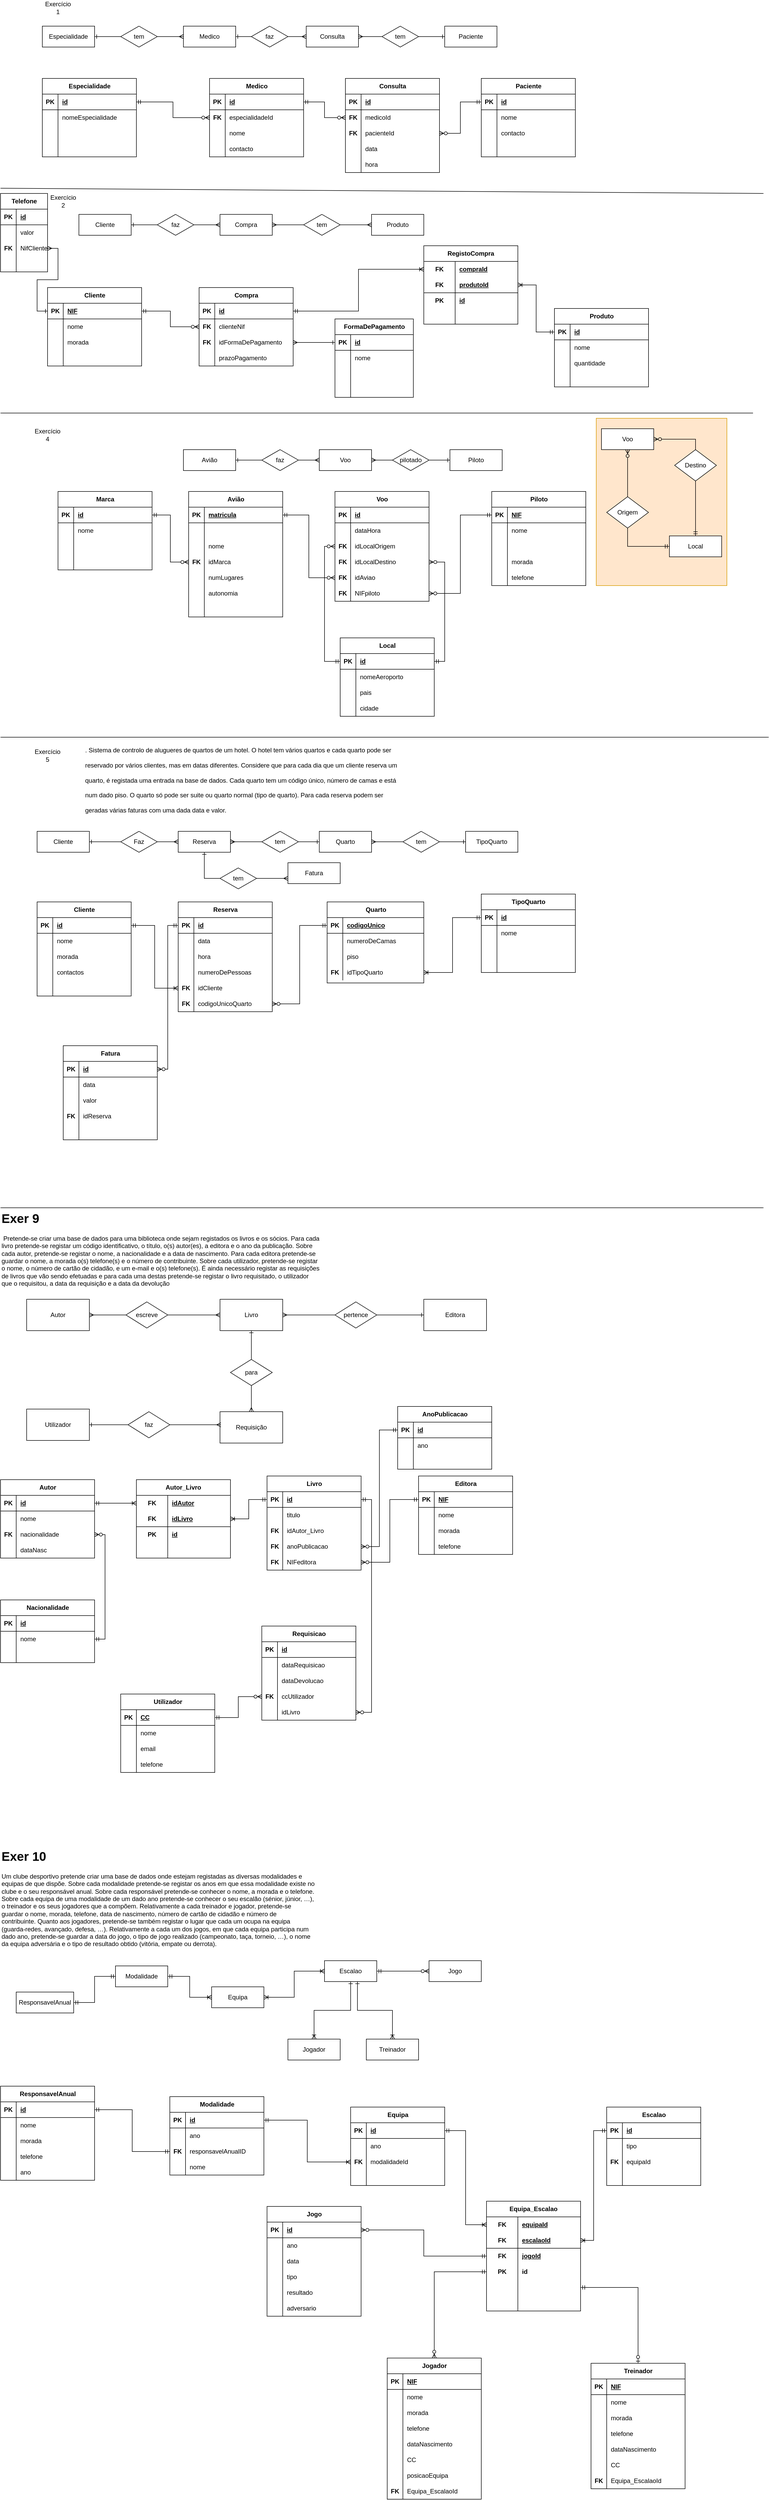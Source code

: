 <mxfile version="24.7.14">
  <diagram name="Página-1" id="5Avdld-4ToisqCTeFS79">
    <mxGraphModel dx="1434" dy="738" grid="1" gridSize="10" guides="1" tooltips="1" connect="1" arrows="1" fold="1" page="1" pageScale="1" pageWidth="827" pageHeight="1169" math="0" shadow="0">
      <root>
        <mxCell id="0" />
        <mxCell id="1" parent="0" />
        <mxCell id="LJXOkeTE60Dbh7R2QZUp-1" value="" style="endArrow=none;html=1;rounded=0;" edge="1" parent="1">
          <mxGeometry width="50" height="50" relative="1" as="geometry">
            <mxPoint y="370" as="sourcePoint" />
            <mxPoint x="1460" y="380" as="targetPoint" />
          </mxGeometry>
        </mxCell>
        <mxCell id="LJXOkeTE60Dbh7R2QZUp-2" value="" style="group" vertex="1" connectable="0" parent="1">
          <mxGeometry x="80" y="10" width="1020" height="300" as="geometry" />
        </mxCell>
        <mxCell id="LJXOkeTE60Dbh7R2QZUp-3" value="Medico" style="shape=table;startSize=30;container=1;collapsible=1;childLayout=tableLayout;fixedRows=1;rowLines=0;fontStyle=1;align=center;resizeLast=1;html=1;" vertex="1" parent="LJXOkeTE60Dbh7R2QZUp-2">
          <mxGeometry x="320" y="150" width="180" height="150" as="geometry" />
        </mxCell>
        <mxCell id="LJXOkeTE60Dbh7R2QZUp-4" value="" style="shape=tableRow;horizontal=0;startSize=0;swimlaneHead=0;swimlaneBody=0;fillColor=none;collapsible=0;dropTarget=0;points=[[0,0.5],[1,0.5]];portConstraint=eastwest;top=0;left=0;right=0;bottom=1;" vertex="1" parent="LJXOkeTE60Dbh7R2QZUp-3">
          <mxGeometry y="30" width="180" height="30" as="geometry" />
        </mxCell>
        <mxCell id="LJXOkeTE60Dbh7R2QZUp-5" value="PK" style="shape=partialRectangle;connectable=0;fillColor=none;top=0;left=0;bottom=0;right=0;fontStyle=1;overflow=hidden;whiteSpace=wrap;html=1;" vertex="1" parent="LJXOkeTE60Dbh7R2QZUp-4">
          <mxGeometry width="30" height="30" as="geometry">
            <mxRectangle width="30" height="30" as="alternateBounds" />
          </mxGeometry>
        </mxCell>
        <mxCell id="LJXOkeTE60Dbh7R2QZUp-6" value="id" style="shape=partialRectangle;connectable=0;fillColor=none;top=0;left=0;bottom=0;right=0;align=left;spacingLeft=6;fontStyle=5;overflow=hidden;whiteSpace=wrap;html=1;" vertex="1" parent="LJXOkeTE60Dbh7R2QZUp-4">
          <mxGeometry x="30" width="150" height="30" as="geometry">
            <mxRectangle width="150" height="30" as="alternateBounds" />
          </mxGeometry>
        </mxCell>
        <mxCell id="LJXOkeTE60Dbh7R2QZUp-7" value="" style="shape=tableRow;horizontal=0;startSize=0;swimlaneHead=0;swimlaneBody=0;fillColor=none;collapsible=0;dropTarget=0;points=[[0,0.5],[1,0.5]];portConstraint=eastwest;top=0;left=0;right=0;bottom=0;" vertex="1" parent="LJXOkeTE60Dbh7R2QZUp-3">
          <mxGeometry y="60" width="180" height="30" as="geometry" />
        </mxCell>
        <mxCell id="LJXOkeTE60Dbh7R2QZUp-8" value="&lt;b&gt;FK&lt;/b&gt;" style="shape=partialRectangle;connectable=0;fillColor=none;top=0;left=0;bottom=0;right=0;editable=1;overflow=hidden;whiteSpace=wrap;html=1;" vertex="1" parent="LJXOkeTE60Dbh7R2QZUp-7">
          <mxGeometry width="30" height="30" as="geometry">
            <mxRectangle width="30" height="30" as="alternateBounds" />
          </mxGeometry>
        </mxCell>
        <mxCell id="LJXOkeTE60Dbh7R2QZUp-9" value="especialidadeId" style="shape=partialRectangle;connectable=0;fillColor=none;top=0;left=0;bottom=0;right=0;align=left;spacingLeft=6;overflow=hidden;whiteSpace=wrap;html=1;" vertex="1" parent="LJXOkeTE60Dbh7R2QZUp-7">
          <mxGeometry x="30" width="150" height="30" as="geometry">
            <mxRectangle width="150" height="30" as="alternateBounds" />
          </mxGeometry>
        </mxCell>
        <mxCell id="LJXOkeTE60Dbh7R2QZUp-10" value="" style="shape=tableRow;horizontal=0;startSize=0;swimlaneHead=0;swimlaneBody=0;fillColor=none;collapsible=0;dropTarget=0;points=[[0,0.5],[1,0.5]];portConstraint=eastwest;top=0;left=0;right=0;bottom=0;" vertex="1" parent="LJXOkeTE60Dbh7R2QZUp-3">
          <mxGeometry y="90" width="180" height="30" as="geometry" />
        </mxCell>
        <mxCell id="LJXOkeTE60Dbh7R2QZUp-11" value="" style="shape=partialRectangle;connectable=0;fillColor=none;top=0;left=0;bottom=0;right=0;editable=1;overflow=hidden;whiteSpace=wrap;html=1;" vertex="1" parent="LJXOkeTE60Dbh7R2QZUp-10">
          <mxGeometry width="30" height="30" as="geometry">
            <mxRectangle width="30" height="30" as="alternateBounds" />
          </mxGeometry>
        </mxCell>
        <mxCell id="LJXOkeTE60Dbh7R2QZUp-12" value="nome" style="shape=partialRectangle;connectable=0;fillColor=none;top=0;left=0;bottom=0;right=0;align=left;spacingLeft=6;overflow=hidden;whiteSpace=wrap;html=1;" vertex="1" parent="LJXOkeTE60Dbh7R2QZUp-10">
          <mxGeometry x="30" width="150" height="30" as="geometry">
            <mxRectangle width="150" height="30" as="alternateBounds" />
          </mxGeometry>
        </mxCell>
        <mxCell id="LJXOkeTE60Dbh7R2QZUp-13" value="" style="shape=tableRow;horizontal=0;startSize=0;swimlaneHead=0;swimlaneBody=0;fillColor=none;collapsible=0;dropTarget=0;points=[[0,0.5],[1,0.5]];portConstraint=eastwest;top=0;left=0;right=0;bottom=0;" vertex="1" parent="LJXOkeTE60Dbh7R2QZUp-3">
          <mxGeometry y="120" width="180" height="30" as="geometry" />
        </mxCell>
        <mxCell id="LJXOkeTE60Dbh7R2QZUp-14" value="" style="shape=partialRectangle;connectable=0;fillColor=none;top=0;left=0;bottom=0;right=0;editable=1;overflow=hidden;whiteSpace=wrap;html=1;" vertex="1" parent="LJXOkeTE60Dbh7R2QZUp-13">
          <mxGeometry width="30" height="30" as="geometry">
            <mxRectangle width="30" height="30" as="alternateBounds" />
          </mxGeometry>
        </mxCell>
        <mxCell id="LJXOkeTE60Dbh7R2QZUp-15" value="contacto" style="shape=partialRectangle;connectable=0;fillColor=none;top=0;left=0;bottom=0;right=0;align=left;spacingLeft=6;overflow=hidden;whiteSpace=wrap;html=1;" vertex="1" parent="LJXOkeTE60Dbh7R2QZUp-13">
          <mxGeometry x="30" width="150" height="30" as="geometry">
            <mxRectangle width="150" height="30" as="alternateBounds" />
          </mxGeometry>
        </mxCell>
        <mxCell id="LJXOkeTE60Dbh7R2QZUp-16" value="Especialidade" style="shape=table;startSize=30;container=1;collapsible=1;childLayout=tableLayout;fixedRows=1;rowLines=0;fontStyle=1;align=center;resizeLast=1;html=1;" vertex="1" parent="LJXOkeTE60Dbh7R2QZUp-2">
          <mxGeometry y="150" width="180" height="150" as="geometry" />
        </mxCell>
        <mxCell id="LJXOkeTE60Dbh7R2QZUp-17" value="" style="shape=tableRow;horizontal=0;startSize=0;swimlaneHead=0;swimlaneBody=0;fillColor=none;collapsible=0;dropTarget=0;points=[[0,0.5],[1,0.5]];portConstraint=eastwest;top=0;left=0;right=0;bottom=1;" vertex="1" parent="LJXOkeTE60Dbh7R2QZUp-16">
          <mxGeometry y="30" width="180" height="30" as="geometry" />
        </mxCell>
        <mxCell id="LJXOkeTE60Dbh7R2QZUp-18" value="PK" style="shape=partialRectangle;connectable=0;fillColor=none;top=0;left=0;bottom=0;right=0;fontStyle=1;overflow=hidden;whiteSpace=wrap;html=1;" vertex="1" parent="LJXOkeTE60Dbh7R2QZUp-17">
          <mxGeometry width="30" height="30" as="geometry">
            <mxRectangle width="30" height="30" as="alternateBounds" />
          </mxGeometry>
        </mxCell>
        <mxCell id="LJXOkeTE60Dbh7R2QZUp-19" value="id" style="shape=partialRectangle;connectable=0;fillColor=none;top=0;left=0;bottom=0;right=0;align=left;spacingLeft=6;fontStyle=5;overflow=hidden;whiteSpace=wrap;html=1;" vertex="1" parent="LJXOkeTE60Dbh7R2QZUp-17">
          <mxGeometry x="30" width="150" height="30" as="geometry">
            <mxRectangle width="150" height="30" as="alternateBounds" />
          </mxGeometry>
        </mxCell>
        <mxCell id="LJXOkeTE60Dbh7R2QZUp-20" value="" style="shape=tableRow;horizontal=0;startSize=0;swimlaneHead=0;swimlaneBody=0;fillColor=none;collapsible=0;dropTarget=0;points=[[0,0.5],[1,0.5]];portConstraint=eastwest;top=0;left=0;right=0;bottom=0;" vertex="1" parent="LJXOkeTE60Dbh7R2QZUp-16">
          <mxGeometry y="60" width="180" height="30" as="geometry" />
        </mxCell>
        <mxCell id="LJXOkeTE60Dbh7R2QZUp-21" value="" style="shape=partialRectangle;connectable=0;fillColor=none;top=0;left=0;bottom=0;right=0;editable=1;overflow=hidden;whiteSpace=wrap;html=1;" vertex="1" parent="LJXOkeTE60Dbh7R2QZUp-20">
          <mxGeometry width="30" height="30" as="geometry">
            <mxRectangle width="30" height="30" as="alternateBounds" />
          </mxGeometry>
        </mxCell>
        <mxCell id="LJXOkeTE60Dbh7R2QZUp-22" value="nomeEspecialidade" style="shape=partialRectangle;connectable=0;fillColor=none;top=0;left=0;bottom=0;right=0;align=left;spacingLeft=6;overflow=hidden;whiteSpace=wrap;html=1;" vertex="1" parent="LJXOkeTE60Dbh7R2QZUp-20">
          <mxGeometry x="30" width="150" height="30" as="geometry">
            <mxRectangle width="150" height="30" as="alternateBounds" />
          </mxGeometry>
        </mxCell>
        <mxCell id="LJXOkeTE60Dbh7R2QZUp-23" value="" style="shape=tableRow;horizontal=0;startSize=0;swimlaneHead=0;swimlaneBody=0;fillColor=none;collapsible=0;dropTarget=0;points=[[0,0.5],[1,0.5]];portConstraint=eastwest;top=0;left=0;right=0;bottom=0;" vertex="1" parent="LJXOkeTE60Dbh7R2QZUp-16">
          <mxGeometry y="90" width="180" height="30" as="geometry" />
        </mxCell>
        <mxCell id="LJXOkeTE60Dbh7R2QZUp-24" value="" style="shape=partialRectangle;connectable=0;fillColor=none;top=0;left=0;bottom=0;right=0;editable=1;overflow=hidden;whiteSpace=wrap;html=1;" vertex="1" parent="LJXOkeTE60Dbh7R2QZUp-23">
          <mxGeometry width="30" height="30" as="geometry">
            <mxRectangle width="30" height="30" as="alternateBounds" />
          </mxGeometry>
        </mxCell>
        <mxCell id="LJXOkeTE60Dbh7R2QZUp-25" value="" style="shape=partialRectangle;connectable=0;fillColor=none;top=0;left=0;bottom=0;right=0;align=left;spacingLeft=6;overflow=hidden;whiteSpace=wrap;html=1;" vertex="1" parent="LJXOkeTE60Dbh7R2QZUp-23">
          <mxGeometry x="30" width="150" height="30" as="geometry">
            <mxRectangle width="150" height="30" as="alternateBounds" />
          </mxGeometry>
        </mxCell>
        <mxCell id="LJXOkeTE60Dbh7R2QZUp-26" value="" style="shape=tableRow;horizontal=0;startSize=0;swimlaneHead=0;swimlaneBody=0;fillColor=none;collapsible=0;dropTarget=0;points=[[0,0.5],[1,0.5]];portConstraint=eastwest;top=0;left=0;right=0;bottom=0;" vertex="1" parent="LJXOkeTE60Dbh7R2QZUp-16">
          <mxGeometry y="120" width="180" height="30" as="geometry" />
        </mxCell>
        <mxCell id="LJXOkeTE60Dbh7R2QZUp-27" value="" style="shape=partialRectangle;connectable=0;fillColor=none;top=0;left=0;bottom=0;right=0;editable=1;overflow=hidden;whiteSpace=wrap;html=1;" vertex="1" parent="LJXOkeTE60Dbh7R2QZUp-26">
          <mxGeometry width="30" height="30" as="geometry">
            <mxRectangle width="30" height="30" as="alternateBounds" />
          </mxGeometry>
        </mxCell>
        <mxCell id="LJXOkeTE60Dbh7R2QZUp-28" value="" style="shape=partialRectangle;connectable=0;fillColor=none;top=0;left=0;bottom=0;right=0;align=left;spacingLeft=6;overflow=hidden;whiteSpace=wrap;html=1;" vertex="1" parent="LJXOkeTE60Dbh7R2QZUp-26">
          <mxGeometry x="30" width="150" height="30" as="geometry">
            <mxRectangle width="150" height="30" as="alternateBounds" />
          </mxGeometry>
        </mxCell>
        <mxCell id="LJXOkeTE60Dbh7R2QZUp-29" style="edgeStyle=orthogonalEdgeStyle;rounded=0;orthogonalLoop=1;jettySize=auto;html=1;exitX=1;exitY=0.5;exitDx=0;exitDy=0;startArrow=ERone;startFill=0;endArrow=none;endFill=0;" edge="1" parent="LJXOkeTE60Dbh7R2QZUp-2" source="LJXOkeTE60Dbh7R2QZUp-30" target="LJXOkeTE60Dbh7R2QZUp-39">
          <mxGeometry relative="1" as="geometry" />
        </mxCell>
        <mxCell id="LJXOkeTE60Dbh7R2QZUp-30" value="Medico" style="whiteSpace=wrap;html=1;align=center;" vertex="1" parent="LJXOkeTE60Dbh7R2QZUp-2">
          <mxGeometry x="270" y="50" width="100" height="40" as="geometry" />
        </mxCell>
        <mxCell id="LJXOkeTE60Dbh7R2QZUp-31" style="edgeStyle=orthogonalEdgeStyle;rounded=0;orthogonalLoop=1;jettySize=auto;html=1;exitX=1;exitY=0.5;exitDx=0;exitDy=0;entryX=0;entryY=0.5;entryDx=0;entryDy=0;endArrow=none;endFill=0;startArrow=ERone;startFill=0;" edge="1" parent="LJXOkeTE60Dbh7R2QZUp-2" source="LJXOkeTE60Dbh7R2QZUp-32" target="LJXOkeTE60Dbh7R2QZUp-37">
          <mxGeometry relative="1" as="geometry" />
        </mxCell>
        <mxCell id="LJXOkeTE60Dbh7R2QZUp-32" value="Especialidade" style="whiteSpace=wrap;html=1;align=center;" vertex="1" parent="LJXOkeTE60Dbh7R2QZUp-2">
          <mxGeometry y="50" width="100" height="40" as="geometry" />
        </mxCell>
        <mxCell id="LJXOkeTE60Dbh7R2QZUp-33" style="edgeStyle=orthogonalEdgeStyle;rounded=0;orthogonalLoop=1;jettySize=auto;html=1;exitX=1;exitY=0.5;exitDx=0;exitDy=0;entryX=0;entryY=0.5;entryDx=0;entryDy=0;startArrow=ERmany;startFill=0;endArrow=none;endFill=0;" edge="1" parent="LJXOkeTE60Dbh7R2QZUp-2" source="LJXOkeTE60Dbh7R2QZUp-34" target="LJXOkeTE60Dbh7R2QZUp-41">
          <mxGeometry relative="1" as="geometry" />
        </mxCell>
        <mxCell id="LJXOkeTE60Dbh7R2QZUp-34" value="Consulta" style="whiteSpace=wrap;html=1;align=center;" vertex="1" parent="LJXOkeTE60Dbh7R2QZUp-2">
          <mxGeometry x="505" y="50" width="100" height="40" as="geometry" />
        </mxCell>
        <mxCell id="LJXOkeTE60Dbh7R2QZUp-35" value="Paciente" style="whiteSpace=wrap;html=1;align=center;" vertex="1" parent="LJXOkeTE60Dbh7R2QZUp-2">
          <mxGeometry x="770" y="50" width="100" height="40" as="geometry" />
        </mxCell>
        <mxCell id="LJXOkeTE60Dbh7R2QZUp-36" style="edgeStyle=orthogonalEdgeStyle;rounded=0;orthogonalLoop=1;jettySize=auto;html=1;exitX=1;exitY=0.5;exitDx=0;exitDy=0;entryX=0;entryY=0.5;entryDx=0;entryDy=0;endArrow=ERmany;endFill=0;" edge="1" parent="LJXOkeTE60Dbh7R2QZUp-2" source="LJXOkeTE60Dbh7R2QZUp-37" target="LJXOkeTE60Dbh7R2QZUp-30">
          <mxGeometry relative="1" as="geometry" />
        </mxCell>
        <mxCell id="LJXOkeTE60Dbh7R2QZUp-37" value="tem" style="shape=rhombus;perimeter=rhombusPerimeter;whiteSpace=wrap;html=1;align=center;" vertex="1" parent="LJXOkeTE60Dbh7R2QZUp-2">
          <mxGeometry x="150" y="50" width="70" height="40" as="geometry" />
        </mxCell>
        <mxCell id="LJXOkeTE60Dbh7R2QZUp-38" style="edgeStyle=orthogonalEdgeStyle;rounded=0;orthogonalLoop=1;jettySize=auto;html=1;exitX=1;exitY=0.5;exitDx=0;exitDy=0;entryX=0;entryY=0.5;entryDx=0;entryDy=0;endArrow=ERmany;endFill=0;" edge="1" parent="LJXOkeTE60Dbh7R2QZUp-2" source="LJXOkeTE60Dbh7R2QZUp-39" target="LJXOkeTE60Dbh7R2QZUp-34">
          <mxGeometry relative="1" as="geometry" />
        </mxCell>
        <mxCell id="LJXOkeTE60Dbh7R2QZUp-39" value="faz" style="shape=rhombus;perimeter=rhombusPerimeter;whiteSpace=wrap;html=1;align=center;" vertex="1" parent="LJXOkeTE60Dbh7R2QZUp-2">
          <mxGeometry x="400" y="50" width="70" height="40" as="geometry" />
        </mxCell>
        <mxCell id="LJXOkeTE60Dbh7R2QZUp-40" style="edgeStyle=orthogonalEdgeStyle;rounded=0;orthogonalLoop=1;jettySize=auto;html=1;exitX=1;exitY=0.5;exitDx=0;exitDy=0;endArrow=ERone;endFill=0;" edge="1" parent="LJXOkeTE60Dbh7R2QZUp-2" source="LJXOkeTE60Dbh7R2QZUp-41" target="LJXOkeTE60Dbh7R2QZUp-35">
          <mxGeometry relative="1" as="geometry" />
        </mxCell>
        <mxCell id="LJXOkeTE60Dbh7R2QZUp-41" value="tem" style="shape=rhombus;perimeter=rhombusPerimeter;whiteSpace=wrap;html=1;align=center;" vertex="1" parent="LJXOkeTE60Dbh7R2QZUp-2">
          <mxGeometry x="650" y="50" width="70" height="40" as="geometry" />
        </mxCell>
        <mxCell id="LJXOkeTE60Dbh7R2QZUp-42" value="Consulta" style="shape=table;startSize=30;container=1;collapsible=1;childLayout=tableLayout;fixedRows=1;rowLines=0;fontStyle=1;align=center;resizeLast=1;html=1;" vertex="1" parent="LJXOkeTE60Dbh7R2QZUp-2">
          <mxGeometry x="580" y="150" width="180" height="180" as="geometry" />
        </mxCell>
        <mxCell id="LJXOkeTE60Dbh7R2QZUp-43" value="" style="shape=tableRow;horizontal=0;startSize=0;swimlaneHead=0;swimlaneBody=0;fillColor=none;collapsible=0;dropTarget=0;points=[[0,0.5],[1,0.5]];portConstraint=eastwest;top=0;left=0;right=0;bottom=1;" vertex="1" parent="LJXOkeTE60Dbh7R2QZUp-42">
          <mxGeometry y="30" width="180" height="30" as="geometry" />
        </mxCell>
        <mxCell id="LJXOkeTE60Dbh7R2QZUp-44" value="PK" style="shape=partialRectangle;connectable=0;fillColor=none;top=0;left=0;bottom=0;right=0;fontStyle=1;overflow=hidden;whiteSpace=wrap;html=1;" vertex="1" parent="LJXOkeTE60Dbh7R2QZUp-43">
          <mxGeometry width="30" height="30" as="geometry">
            <mxRectangle width="30" height="30" as="alternateBounds" />
          </mxGeometry>
        </mxCell>
        <mxCell id="LJXOkeTE60Dbh7R2QZUp-45" value="id" style="shape=partialRectangle;connectable=0;fillColor=none;top=0;left=0;bottom=0;right=0;align=left;spacingLeft=6;fontStyle=5;overflow=hidden;whiteSpace=wrap;html=1;" vertex="1" parent="LJXOkeTE60Dbh7R2QZUp-43">
          <mxGeometry x="30" width="150" height="30" as="geometry">
            <mxRectangle width="150" height="30" as="alternateBounds" />
          </mxGeometry>
        </mxCell>
        <mxCell id="LJXOkeTE60Dbh7R2QZUp-46" value="" style="shape=tableRow;horizontal=0;startSize=0;swimlaneHead=0;swimlaneBody=0;fillColor=none;collapsible=0;dropTarget=0;points=[[0,0.5],[1,0.5]];portConstraint=eastwest;top=0;left=0;right=0;bottom=0;" vertex="1" parent="LJXOkeTE60Dbh7R2QZUp-42">
          <mxGeometry y="60" width="180" height="30" as="geometry" />
        </mxCell>
        <mxCell id="LJXOkeTE60Dbh7R2QZUp-47" value="&lt;b&gt;FK&lt;/b&gt;" style="shape=partialRectangle;connectable=0;fillColor=none;top=0;left=0;bottom=0;right=0;editable=1;overflow=hidden;whiteSpace=wrap;html=1;" vertex="1" parent="LJXOkeTE60Dbh7R2QZUp-46">
          <mxGeometry width="30" height="30" as="geometry">
            <mxRectangle width="30" height="30" as="alternateBounds" />
          </mxGeometry>
        </mxCell>
        <mxCell id="LJXOkeTE60Dbh7R2QZUp-48" value="medicoId" style="shape=partialRectangle;connectable=0;fillColor=none;top=0;left=0;bottom=0;right=0;align=left;spacingLeft=6;overflow=hidden;whiteSpace=wrap;html=1;" vertex="1" parent="LJXOkeTE60Dbh7R2QZUp-46">
          <mxGeometry x="30" width="150" height="30" as="geometry">
            <mxRectangle width="150" height="30" as="alternateBounds" />
          </mxGeometry>
        </mxCell>
        <mxCell id="LJXOkeTE60Dbh7R2QZUp-49" value="" style="shape=tableRow;horizontal=0;startSize=0;swimlaneHead=0;swimlaneBody=0;fillColor=none;collapsible=0;dropTarget=0;points=[[0,0.5],[1,0.5]];portConstraint=eastwest;top=0;left=0;right=0;bottom=0;" vertex="1" parent="LJXOkeTE60Dbh7R2QZUp-42">
          <mxGeometry y="90" width="180" height="30" as="geometry" />
        </mxCell>
        <mxCell id="LJXOkeTE60Dbh7R2QZUp-50" value="&lt;b&gt;FK&lt;/b&gt;" style="shape=partialRectangle;connectable=0;fillColor=none;top=0;left=0;bottom=0;right=0;editable=1;overflow=hidden;whiteSpace=wrap;html=1;" vertex="1" parent="LJXOkeTE60Dbh7R2QZUp-49">
          <mxGeometry width="30" height="30" as="geometry">
            <mxRectangle width="30" height="30" as="alternateBounds" />
          </mxGeometry>
        </mxCell>
        <mxCell id="LJXOkeTE60Dbh7R2QZUp-51" value="pacienteId" style="shape=partialRectangle;connectable=0;fillColor=none;top=0;left=0;bottom=0;right=0;align=left;spacingLeft=6;overflow=hidden;whiteSpace=wrap;html=1;" vertex="1" parent="LJXOkeTE60Dbh7R2QZUp-49">
          <mxGeometry x="30" width="150" height="30" as="geometry">
            <mxRectangle width="150" height="30" as="alternateBounds" />
          </mxGeometry>
        </mxCell>
        <mxCell id="LJXOkeTE60Dbh7R2QZUp-52" value="" style="shape=tableRow;horizontal=0;startSize=0;swimlaneHead=0;swimlaneBody=0;fillColor=none;collapsible=0;dropTarget=0;points=[[0,0.5],[1,0.5]];portConstraint=eastwest;top=0;left=0;right=0;bottom=0;" vertex="1" parent="LJXOkeTE60Dbh7R2QZUp-42">
          <mxGeometry y="120" width="180" height="30" as="geometry" />
        </mxCell>
        <mxCell id="LJXOkeTE60Dbh7R2QZUp-53" value="" style="shape=partialRectangle;connectable=0;fillColor=none;top=0;left=0;bottom=0;right=0;editable=1;overflow=hidden;whiteSpace=wrap;html=1;" vertex="1" parent="LJXOkeTE60Dbh7R2QZUp-52">
          <mxGeometry width="30" height="30" as="geometry">
            <mxRectangle width="30" height="30" as="alternateBounds" />
          </mxGeometry>
        </mxCell>
        <mxCell id="LJXOkeTE60Dbh7R2QZUp-54" value="data" style="shape=partialRectangle;connectable=0;fillColor=none;top=0;left=0;bottom=0;right=0;align=left;spacingLeft=6;overflow=hidden;whiteSpace=wrap;html=1;" vertex="1" parent="LJXOkeTE60Dbh7R2QZUp-52">
          <mxGeometry x="30" width="150" height="30" as="geometry">
            <mxRectangle width="150" height="30" as="alternateBounds" />
          </mxGeometry>
        </mxCell>
        <mxCell id="LJXOkeTE60Dbh7R2QZUp-55" value="" style="shape=tableRow;horizontal=0;startSize=0;swimlaneHead=0;swimlaneBody=0;fillColor=none;collapsible=0;dropTarget=0;points=[[0,0.5],[1,0.5]];portConstraint=eastwest;top=0;left=0;right=0;bottom=0;" vertex="1" parent="LJXOkeTE60Dbh7R2QZUp-42">
          <mxGeometry y="150" width="180" height="30" as="geometry" />
        </mxCell>
        <mxCell id="LJXOkeTE60Dbh7R2QZUp-56" value="" style="shape=partialRectangle;connectable=0;fillColor=none;top=0;left=0;bottom=0;right=0;editable=1;overflow=hidden;whiteSpace=wrap;html=1;" vertex="1" parent="LJXOkeTE60Dbh7R2QZUp-55">
          <mxGeometry width="30" height="30" as="geometry">
            <mxRectangle width="30" height="30" as="alternateBounds" />
          </mxGeometry>
        </mxCell>
        <mxCell id="LJXOkeTE60Dbh7R2QZUp-57" value="hora" style="shape=partialRectangle;connectable=0;fillColor=none;top=0;left=0;bottom=0;right=0;align=left;spacingLeft=6;overflow=hidden;whiteSpace=wrap;html=1;" vertex="1" parent="LJXOkeTE60Dbh7R2QZUp-55">
          <mxGeometry x="30" width="150" height="30" as="geometry">
            <mxRectangle width="150" height="30" as="alternateBounds" />
          </mxGeometry>
        </mxCell>
        <mxCell id="LJXOkeTE60Dbh7R2QZUp-58" style="edgeStyle=orthogonalEdgeStyle;rounded=0;orthogonalLoop=1;jettySize=auto;html=1;exitX=1;exitY=0.5;exitDx=0;exitDy=0;entryX=0;entryY=0.5;entryDx=0;entryDy=0;startArrow=ERmandOne;startFill=0;endArrow=ERzeroToMany;endFill=0;" edge="1" parent="LJXOkeTE60Dbh7R2QZUp-2" source="LJXOkeTE60Dbh7R2QZUp-17" target="LJXOkeTE60Dbh7R2QZUp-7">
          <mxGeometry relative="1" as="geometry" />
        </mxCell>
        <mxCell id="LJXOkeTE60Dbh7R2QZUp-59" style="edgeStyle=orthogonalEdgeStyle;rounded=0;orthogonalLoop=1;jettySize=auto;html=1;exitX=1;exitY=0.5;exitDx=0;exitDy=0;entryX=0;entryY=0.5;entryDx=0;entryDy=0;startArrow=ERmandOne;startFill=0;endArrow=ERzeroToMany;endFill=0;" edge="1" parent="LJXOkeTE60Dbh7R2QZUp-2" source="LJXOkeTE60Dbh7R2QZUp-4" target="LJXOkeTE60Dbh7R2QZUp-46">
          <mxGeometry relative="1" as="geometry" />
        </mxCell>
        <mxCell id="LJXOkeTE60Dbh7R2QZUp-60" value="Paciente" style="shape=table;startSize=30;container=1;collapsible=1;childLayout=tableLayout;fixedRows=1;rowLines=0;fontStyle=1;align=center;resizeLast=1;html=1;" vertex="1" parent="LJXOkeTE60Dbh7R2QZUp-2">
          <mxGeometry x="840" y="150" width="180" height="150" as="geometry" />
        </mxCell>
        <mxCell id="LJXOkeTE60Dbh7R2QZUp-61" value="" style="shape=tableRow;horizontal=0;startSize=0;swimlaneHead=0;swimlaneBody=0;fillColor=none;collapsible=0;dropTarget=0;points=[[0,0.5],[1,0.5]];portConstraint=eastwest;top=0;left=0;right=0;bottom=1;" vertex="1" parent="LJXOkeTE60Dbh7R2QZUp-60">
          <mxGeometry y="30" width="180" height="30" as="geometry" />
        </mxCell>
        <mxCell id="LJXOkeTE60Dbh7R2QZUp-62" value="PK" style="shape=partialRectangle;connectable=0;fillColor=none;top=0;left=0;bottom=0;right=0;fontStyle=1;overflow=hidden;whiteSpace=wrap;html=1;" vertex="1" parent="LJXOkeTE60Dbh7R2QZUp-61">
          <mxGeometry width="30" height="30" as="geometry">
            <mxRectangle width="30" height="30" as="alternateBounds" />
          </mxGeometry>
        </mxCell>
        <mxCell id="LJXOkeTE60Dbh7R2QZUp-63" value="id" style="shape=partialRectangle;connectable=0;fillColor=none;top=0;left=0;bottom=0;right=0;align=left;spacingLeft=6;fontStyle=5;overflow=hidden;whiteSpace=wrap;html=1;" vertex="1" parent="LJXOkeTE60Dbh7R2QZUp-61">
          <mxGeometry x="30" width="150" height="30" as="geometry">
            <mxRectangle width="150" height="30" as="alternateBounds" />
          </mxGeometry>
        </mxCell>
        <mxCell id="LJXOkeTE60Dbh7R2QZUp-64" value="" style="shape=tableRow;horizontal=0;startSize=0;swimlaneHead=0;swimlaneBody=0;fillColor=none;collapsible=0;dropTarget=0;points=[[0,0.5],[1,0.5]];portConstraint=eastwest;top=0;left=0;right=0;bottom=0;" vertex="1" parent="LJXOkeTE60Dbh7R2QZUp-60">
          <mxGeometry y="60" width="180" height="30" as="geometry" />
        </mxCell>
        <mxCell id="LJXOkeTE60Dbh7R2QZUp-65" value="" style="shape=partialRectangle;connectable=0;fillColor=none;top=0;left=0;bottom=0;right=0;editable=1;overflow=hidden;whiteSpace=wrap;html=1;" vertex="1" parent="LJXOkeTE60Dbh7R2QZUp-64">
          <mxGeometry width="30" height="30" as="geometry">
            <mxRectangle width="30" height="30" as="alternateBounds" />
          </mxGeometry>
        </mxCell>
        <mxCell id="LJXOkeTE60Dbh7R2QZUp-66" value="nome" style="shape=partialRectangle;connectable=0;fillColor=none;top=0;left=0;bottom=0;right=0;align=left;spacingLeft=6;overflow=hidden;whiteSpace=wrap;html=1;" vertex="1" parent="LJXOkeTE60Dbh7R2QZUp-64">
          <mxGeometry x="30" width="150" height="30" as="geometry">
            <mxRectangle width="150" height="30" as="alternateBounds" />
          </mxGeometry>
        </mxCell>
        <mxCell id="LJXOkeTE60Dbh7R2QZUp-67" value="" style="shape=tableRow;horizontal=0;startSize=0;swimlaneHead=0;swimlaneBody=0;fillColor=none;collapsible=0;dropTarget=0;points=[[0,0.5],[1,0.5]];portConstraint=eastwest;top=0;left=0;right=0;bottom=0;" vertex="1" parent="LJXOkeTE60Dbh7R2QZUp-60">
          <mxGeometry y="90" width="180" height="30" as="geometry" />
        </mxCell>
        <mxCell id="LJXOkeTE60Dbh7R2QZUp-68" value="" style="shape=partialRectangle;connectable=0;fillColor=none;top=0;left=0;bottom=0;right=0;editable=1;overflow=hidden;whiteSpace=wrap;html=1;" vertex="1" parent="LJXOkeTE60Dbh7R2QZUp-67">
          <mxGeometry width="30" height="30" as="geometry">
            <mxRectangle width="30" height="30" as="alternateBounds" />
          </mxGeometry>
        </mxCell>
        <mxCell id="LJXOkeTE60Dbh7R2QZUp-69" value="contacto" style="shape=partialRectangle;connectable=0;fillColor=none;top=0;left=0;bottom=0;right=0;align=left;spacingLeft=6;overflow=hidden;whiteSpace=wrap;html=1;" vertex="1" parent="LJXOkeTE60Dbh7R2QZUp-67">
          <mxGeometry x="30" width="150" height="30" as="geometry">
            <mxRectangle width="150" height="30" as="alternateBounds" />
          </mxGeometry>
        </mxCell>
        <mxCell id="LJXOkeTE60Dbh7R2QZUp-70" value="" style="shape=tableRow;horizontal=0;startSize=0;swimlaneHead=0;swimlaneBody=0;fillColor=none;collapsible=0;dropTarget=0;points=[[0,0.5],[1,0.5]];portConstraint=eastwest;top=0;left=0;right=0;bottom=0;" vertex="1" parent="LJXOkeTE60Dbh7R2QZUp-60">
          <mxGeometry y="120" width="180" height="30" as="geometry" />
        </mxCell>
        <mxCell id="LJXOkeTE60Dbh7R2QZUp-71" value="" style="shape=partialRectangle;connectable=0;fillColor=none;top=0;left=0;bottom=0;right=0;editable=1;overflow=hidden;whiteSpace=wrap;html=1;" vertex="1" parent="LJXOkeTE60Dbh7R2QZUp-70">
          <mxGeometry width="30" height="30" as="geometry">
            <mxRectangle width="30" height="30" as="alternateBounds" />
          </mxGeometry>
        </mxCell>
        <mxCell id="LJXOkeTE60Dbh7R2QZUp-72" value="" style="shape=partialRectangle;connectable=0;fillColor=none;top=0;left=0;bottom=0;right=0;align=left;spacingLeft=6;overflow=hidden;whiteSpace=wrap;html=1;" vertex="1" parent="LJXOkeTE60Dbh7R2QZUp-70">
          <mxGeometry x="30" width="150" height="30" as="geometry">
            <mxRectangle width="150" height="30" as="alternateBounds" />
          </mxGeometry>
        </mxCell>
        <mxCell id="LJXOkeTE60Dbh7R2QZUp-73" value="Exercício 1" style="text;html=1;align=center;verticalAlign=middle;whiteSpace=wrap;rounded=0;" vertex="1" parent="LJXOkeTE60Dbh7R2QZUp-2">
          <mxGeometry width="60" height="30" as="geometry" />
        </mxCell>
        <mxCell id="LJXOkeTE60Dbh7R2QZUp-74" style="edgeStyle=orthogonalEdgeStyle;rounded=0;orthogonalLoop=1;jettySize=auto;html=1;entryX=1;entryY=0.5;entryDx=0;entryDy=0;startArrow=ERmandOne;startFill=0;endArrow=ERzeroToMany;endFill=0;" edge="1" parent="LJXOkeTE60Dbh7R2QZUp-2" source="LJXOkeTE60Dbh7R2QZUp-61" target="LJXOkeTE60Dbh7R2QZUp-49">
          <mxGeometry relative="1" as="geometry" />
        </mxCell>
        <mxCell id="LJXOkeTE60Dbh7R2QZUp-75" value="Exercício 2" style="text;html=1;align=center;verticalAlign=middle;whiteSpace=wrap;rounded=0;" vertex="1" parent="1">
          <mxGeometry x="90" y="380" width="60" height="30" as="geometry" />
        </mxCell>
        <mxCell id="LJXOkeTE60Dbh7R2QZUp-76" style="edgeStyle=orthogonalEdgeStyle;rounded=0;orthogonalLoop=1;jettySize=auto;html=1;exitX=1;exitY=0.5;exitDx=0;exitDy=0;entryX=0;entryY=0.5;entryDx=0;entryDy=0;startArrow=ERone;startFill=0;endArrow=none;endFill=0;" edge="1" parent="1" source="LJXOkeTE60Dbh7R2QZUp-77" target="LJXOkeTE60Dbh7R2QZUp-82">
          <mxGeometry relative="1" as="geometry" />
        </mxCell>
        <mxCell id="LJXOkeTE60Dbh7R2QZUp-77" value="Cliente" style="whiteSpace=wrap;html=1;align=center;" vertex="1" parent="1">
          <mxGeometry x="150" y="420" width="100" height="40" as="geometry" />
        </mxCell>
        <mxCell id="LJXOkeTE60Dbh7R2QZUp-78" style="edgeStyle=orthogonalEdgeStyle;rounded=0;orthogonalLoop=1;jettySize=auto;html=1;exitX=1;exitY=0.5;exitDx=0;exitDy=0;entryX=0;entryY=0.5;entryDx=0;entryDy=0;startArrow=ERmany;startFill=0;endArrow=none;endFill=0;" edge="1" parent="1" source="LJXOkeTE60Dbh7R2QZUp-79" target="LJXOkeTE60Dbh7R2QZUp-84">
          <mxGeometry relative="1" as="geometry" />
        </mxCell>
        <mxCell id="LJXOkeTE60Dbh7R2QZUp-79" value="Compra" style="whiteSpace=wrap;html=1;align=center;" vertex="1" parent="1">
          <mxGeometry x="420" y="420" width="100" height="40" as="geometry" />
        </mxCell>
        <mxCell id="LJXOkeTE60Dbh7R2QZUp-80" value="Produto" style="whiteSpace=wrap;html=1;align=center;" vertex="1" parent="1">
          <mxGeometry x="710" y="420" width="100" height="40" as="geometry" />
        </mxCell>
        <mxCell id="LJXOkeTE60Dbh7R2QZUp-81" style="edgeStyle=orthogonalEdgeStyle;rounded=0;orthogonalLoop=1;jettySize=auto;html=1;exitX=1;exitY=0.5;exitDx=0;exitDy=0;entryX=0;entryY=0.5;entryDx=0;entryDy=0;endArrow=ERmany;endFill=0;" edge="1" parent="1" source="LJXOkeTE60Dbh7R2QZUp-82" target="LJXOkeTE60Dbh7R2QZUp-79">
          <mxGeometry relative="1" as="geometry" />
        </mxCell>
        <mxCell id="LJXOkeTE60Dbh7R2QZUp-82" value="faz" style="shape=rhombus;perimeter=rhombusPerimeter;whiteSpace=wrap;html=1;align=center;" vertex="1" parent="1">
          <mxGeometry x="300" y="420" width="70" height="40" as="geometry" />
        </mxCell>
        <mxCell id="LJXOkeTE60Dbh7R2QZUp-83" style="edgeStyle=orthogonalEdgeStyle;rounded=0;orthogonalLoop=1;jettySize=auto;html=1;exitX=1;exitY=0.5;exitDx=0;exitDy=0;entryX=0;entryY=0.5;entryDx=0;entryDy=0;endArrow=ERmany;endFill=0;" edge="1" parent="1" source="LJXOkeTE60Dbh7R2QZUp-84" target="LJXOkeTE60Dbh7R2QZUp-80">
          <mxGeometry relative="1" as="geometry" />
        </mxCell>
        <mxCell id="LJXOkeTE60Dbh7R2QZUp-84" value="tem" style="shape=rhombus;perimeter=rhombusPerimeter;whiteSpace=wrap;html=1;align=center;" vertex="1" parent="1">
          <mxGeometry x="580" y="420" width="70" height="40" as="geometry" />
        </mxCell>
        <mxCell id="LJXOkeTE60Dbh7R2QZUp-85" value="Cliente" style="shape=table;startSize=30;container=1;collapsible=1;childLayout=tableLayout;fixedRows=1;rowLines=0;fontStyle=1;align=center;resizeLast=1;html=1;" vertex="1" parent="1">
          <mxGeometry x="90" y="560" width="180" height="150" as="geometry" />
        </mxCell>
        <mxCell id="LJXOkeTE60Dbh7R2QZUp-86" value="" style="shape=tableRow;horizontal=0;startSize=0;swimlaneHead=0;swimlaneBody=0;fillColor=none;collapsible=0;dropTarget=0;points=[[0,0.5],[1,0.5]];portConstraint=eastwest;top=0;left=0;right=0;bottom=1;" vertex="1" parent="LJXOkeTE60Dbh7R2QZUp-85">
          <mxGeometry y="30" width="180" height="30" as="geometry" />
        </mxCell>
        <mxCell id="LJXOkeTE60Dbh7R2QZUp-87" value="PK" style="shape=partialRectangle;connectable=0;fillColor=none;top=0;left=0;bottom=0;right=0;fontStyle=1;overflow=hidden;whiteSpace=wrap;html=1;" vertex="1" parent="LJXOkeTE60Dbh7R2QZUp-86">
          <mxGeometry width="30" height="30" as="geometry">
            <mxRectangle width="30" height="30" as="alternateBounds" />
          </mxGeometry>
        </mxCell>
        <mxCell id="LJXOkeTE60Dbh7R2QZUp-88" value="NIF" style="shape=partialRectangle;connectable=0;fillColor=none;top=0;left=0;bottom=0;right=0;align=left;spacingLeft=6;fontStyle=5;overflow=hidden;whiteSpace=wrap;html=1;" vertex="1" parent="LJXOkeTE60Dbh7R2QZUp-86">
          <mxGeometry x="30" width="150" height="30" as="geometry">
            <mxRectangle width="150" height="30" as="alternateBounds" />
          </mxGeometry>
        </mxCell>
        <mxCell id="LJXOkeTE60Dbh7R2QZUp-89" value="" style="shape=tableRow;horizontal=0;startSize=0;swimlaneHead=0;swimlaneBody=0;fillColor=none;collapsible=0;dropTarget=0;points=[[0,0.5],[1,0.5]];portConstraint=eastwest;top=0;left=0;right=0;bottom=0;" vertex="1" parent="LJXOkeTE60Dbh7R2QZUp-85">
          <mxGeometry y="60" width="180" height="30" as="geometry" />
        </mxCell>
        <mxCell id="LJXOkeTE60Dbh7R2QZUp-90" value="" style="shape=partialRectangle;connectable=0;fillColor=none;top=0;left=0;bottom=0;right=0;editable=1;overflow=hidden;whiteSpace=wrap;html=1;" vertex="1" parent="LJXOkeTE60Dbh7R2QZUp-89">
          <mxGeometry width="30" height="30" as="geometry">
            <mxRectangle width="30" height="30" as="alternateBounds" />
          </mxGeometry>
        </mxCell>
        <mxCell id="LJXOkeTE60Dbh7R2QZUp-91" value="nome" style="shape=partialRectangle;connectable=0;fillColor=none;top=0;left=0;bottom=0;right=0;align=left;spacingLeft=6;overflow=hidden;whiteSpace=wrap;html=1;" vertex="1" parent="LJXOkeTE60Dbh7R2QZUp-89">
          <mxGeometry x="30" width="150" height="30" as="geometry">
            <mxRectangle width="150" height="30" as="alternateBounds" />
          </mxGeometry>
        </mxCell>
        <mxCell id="LJXOkeTE60Dbh7R2QZUp-92" value="" style="shape=tableRow;horizontal=0;startSize=0;swimlaneHead=0;swimlaneBody=0;fillColor=none;collapsible=0;dropTarget=0;points=[[0,0.5],[1,0.5]];portConstraint=eastwest;top=0;left=0;right=0;bottom=0;" vertex="1" parent="LJXOkeTE60Dbh7R2QZUp-85">
          <mxGeometry y="90" width="180" height="30" as="geometry" />
        </mxCell>
        <mxCell id="LJXOkeTE60Dbh7R2QZUp-93" value="" style="shape=partialRectangle;connectable=0;fillColor=none;top=0;left=0;bottom=0;right=0;editable=1;overflow=hidden;whiteSpace=wrap;html=1;" vertex="1" parent="LJXOkeTE60Dbh7R2QZUp-92">
          <mxGeometry width="30" height="30" as="geometry">
            <mxRectangle width="30" height="30" as="alternateBounds" />
          </mxGeometry>
        </mxCell>
        <mxCell id="LJXOkeTE60Dbh7R2QZUp-94" value="morada" style="shape=partialRectangle;connectable=0;fillColor=none;top=0;left=0;bottom=0;right=0;align=left;spacingLeft=6;overflow=hidden;whiteSpace=wrap;html=1;" vertex="1" parent="LJXOkeTE60Dbh7R2QZUp-92">
          <mxGeometry x="30" width="150" height="30" as="geometry">
            <mxRectangle width="150" height="30" as="alternateBounds" />
          </mxGeometry>
        </mxCell>
        <mxCell id="LJXOkeTE60Dbh7R2QZUp-95" value="" style="shape=tableRow;horizontal=0;startSize=0;swimlaneHead=0;swimlaneBody=0;fillColor=none;collapsible=0;dropTarget=0;points=[[0,0.5],[1,0.5]];portConstraint=eastwest;top=0;left=0;right=0;bottom=0;" vertex="1" parent="LJXOkeTE60Dbh7R2QZUp-85">
          <mxGeometry y="120" width="180" height="30" as="geometry" />
        </mxCell>
        <mxCell id="LJXOkeTE60Dbh7R2QZUp-96" value="" style="shape=partialRectangle;connectable=0;fillColor=none;top=0;left=0;bottom=0;right=0;editable=1;overflow=hidden;whiteSpace=wrap;html=1;" vertex="1" parent="LJXOkeTE60Dbh7R2QZUp-95">
          <mxGeometry width="30" height="30" as="geometry">
            <mxRectangle width="30" height="30" as="alternateBounds" />
          </mxGeometry>
        </mxCell>
        <mxCell id="LJXOkeTE60Dbh7R2QZUp-97" value="" style="shape=partialRectangle;connectable=0;fillColor=none;top=0;left=0;bottom=0;right=0;align=left;spacingLeft=6;overflow=hidden;whiteSpace=wrap;html=1;" vertex="1" parent="LJXOkeTE60Dbh7R2QZUp-95">
          <mxGeometry x="30" width="150" height="30" as="geometry">
            <mxRectangle width="150" height="30" as="alternateBounds" />
          </mxGeometry>
        </mxCell>
        <mxCell id="LJXOkeTE60Dbh7R2QZUp-98" value="Compra" style="shape=table;startSize=30;container=1;collapsible=1;childLayout=tableLayout;fixedRows=1;rowLines=0;fontStyle=1;align=center;resizeLast=1;html=1;" vertex="1" parent="1">
          <mxGeometry x="380" y="560" width="180" height="150" as="geometry" />
        </mxCell>
        <mxCell id="LJXOkeTE60Dbh7R2QZUp-99" value="" style="shape=tableRow;horizontal=0;startSize=0;swimlaneHead=0;swimlaneBody=0;fillColor=none;collapsible=0;dropTarget=0;points=[[0,0.5],[1,0.5]];portConstraint=eastwest;top=0;left=0;right=0;bottom=1;" vertex="1" parent="LJXOkeTE60Dbh7R2QZUp-98">
          <mxGeometry y="30" width="180" height="30" as="geometry" />
        </mxCell>
        <mxCell id="LJXOkeTE60Dbh7R2QZUp-100" value="PK" style="shape=partialRectangle;connectable=0;fillColor=none;top=0;left=0;bottom=0;right=0;fontStyle=1;overflow=hidden;whiteSpace=wrap;html=1;" vertex="1" parent="LJXOkeTE60Dbh7R2QZUp-99">
          <mxGeometry width="30" height="30" as="geometry">
            <mxRectangle width="30" height="30" as="alternateBounds" />
          </mxGeometry>
        </mxCell>
        <mxCell id="LJXOkeTE60Dbh7R2QZUp-101" value="id" style="shape=partialRectangle;connectable=0;fillColor=none;top=0;left=0;bottom=0;right=0;align=left;spacingLeft=6;fontStyle=5;overflow=hidden;whiteSpace=wrap;html=1;" vertex="1" parent="LJXOkeTE60Dbh7R2QZUp-99">
          <mxGeometry x="30" width="150" height="30" as="geometry">
            <mxRectangle width="150" height="30" as="alternateBounds" />
          </mxGeometry>
        </mxCell>
        <mxCell id="LJXOkeTE60Dbh7R2QZUp-102" value="" style="shape=tableRow;horizontal=0;startSize=0;swimlaneHead=0;swimlaneBody=0;fillColor=none;collapsible=0;dropTarget=0;points=[[0,0.5],[1,0.5]];portConstraint=eastwest;top=0;left=0;right=0;bottom=0;" vertex="1" parent="LJXOkeTE60Dbh7R2QZUp-98">
          <mxGeometry y="60" width="180" height="30" as="geometry" />
        </mxCell>
        <mxCell id="LJXOkeTE60Dbh7R2QZUp-103" value="&lt;b&gt;FK&lt;/b&gt;" style="shape=partialRectangle;connectable=0;fillColor=none;top=0;left=0;bottom=0;right=0;editable=1;overflow=hidden;whiteSpace=wrap;html=1;" vertex="1" parent="LJXOkeTE60Dbh7R2QZUp-102">
          <mxGeometry width="30" height="30" as="geometry">
            <mxRectangle width="30" height="30" as="alternateBounds" />
          </mxGeometry>
        </mxCell>
        <mxCell id="LJXOkeTE60Dbh7R2QZUp-104" value="clienteNif" style="shape=partialRectangle;connectable=0;fillColor=none;top=0;left=0;bottom=0;right=0;align=left;spacingLeft=6;overflow=hidden;whiteSpace=wrap;html=1;" vertex="1" parent="LJXOkeTE60Dbh7R2QZUp-102">
          <mxGeometry x="30" width="150" height="30" as="geometry">
            <mxRectangle width="150" height="30" as="alternateBounds" />
          </mxGeometry>
        </mxCell>
        <mxCell id="LJXOkeTE60Dbh7R2QZUp-105" value="" style="shape=tableRow;horizontal=0;startSize=0;swimlaneHead=0;swimlaneBody=0;fillColor=none;collapsible=0;dropTarget=0;points=[[0,0.5],[1,0.5]];portConstraint=eastwest;top=0;left=0;right=0;bottom=0;" vertex="1" parent="LJXOkeTE60Dbh7R2QZUp-98">
          <mxGeometry y="90" width="180" height="30" as="geometry" />
        </mxCell>
        <mxCell id="LJXOkeTE60Dbh7R2QZUp-106" value="&lt;b&gt;FK&lt;/b&gt;" style="shape=partialRectangle;connectable=0;fillColor=none;top=0;left=0;bottom=0;right=0;editable=1;overflow=hidden;whiteSpace=wrap;html=1;" vertex="1" parent="LJXOkeTE60Dbh7R2QZUp-105">
          <mxGeometry width="30" height="30" as="geometry">
            <mxRectangle width="30" height="30" as="alternateBounds" />
          </mxGeometry>
        </mxCell>
        <mxCell id="LJXOkeTE60Dbh7R2QZUp-107" value="idFormaDePagamento" style="shape=partialRectangle;connectable=0;fillColor=none;top=0;left=0;bottom=0;right=0;align=left;spacingLeft=6;overflow=hidden;whiteSpace=wrap;html=1;" vertex="1" parent="LJXOkeTE60Dbh7R2QZUp-105">
          <mxGeometry x="30" width="150" height="30" as="geometry">
            <mxRectangle width="150" height="30" as="alternateBounds" />
          </mxGeometry>
        </mxCell>
        <mxCell id="LJXOkeTE60Dbh7R2QZUp-108" value="" style="shape=tableRow;horizontal=0;startSize=0;swimlaneHead=0;swimlaneBody=0;fillColor=none;collapsible=0;dropTarget=0;points=[[0,0.5],[1,0.5]];portConstraint=eastwest;top=0;left=0;right=0;bottom=0;" vertex="1" parent="LJXOkeTE60Dbh7R2QZUp-98">
          <mxGeometry y="120" width="180" height="30" as="geometry" />
        </mxCell>
        <mxCell id="LJXOkeTE60Dbh7R2QZUp-109" value="" style="shape=partialRectangle;connectable=0;fillColor=none;top=0;left=0;bottom=0;right=0;editable=1;overflow=hidden;whiteSpace=wrap;html=1;" vertex="1" parent="LJXOkeTE60Dbh7R2QZUp-108">
          <mxGeometry width="30" height="30" as="geometry">
            <mxRectangle width="30" height="30" as="alternateBounds" />
          </mxGeometry>
        </mxCell>
        <mxCell id="LJXOkeTE60Dbh7R2QZUp-110" value="prazoPagamento" style="shape=partialRectangle;connectable=0;fillColor=none;top=0;left=0;bottom=0;right=0;align=left;spacingLeft=6;overflow=hidden;whiteSpace=wrap;html=1;" vertex="1" parent="LJXOkeTE60Dbh7R2QZUp-108">
          <mxGeometry x="30" width="150" height="30" as="geometry">
            <mxRectangle width="150" height="30" as="alternateBounds" />
          </mxGeometry>
        </mxCell>
        <mxCell id="LJXOkeTE60Dbh7R2QZUp-111" value="Produto" style="shape=table;startSize=30;container=1;collapsible=1;childLayout=tableLayout;fixedRows=1;rowLines=0;fontStyle=1;align=center;resizeLast=1;html=1;" vertex="1" parent="1">
          <mxGeometry x="1060" y="600" width="180" height="150" as="geometry" />
        </mxCell>
        <mxCell id="LJXOkeTE60Dbh7R2QZUp-112" value="" style="shape=tableRow;horizontal=0;startSize=0;swimlaneHead=0;swimlaneBody=0;fillColor=none;collapsible=0;dropTarget=0;points=[[0,0.5],[1,0.5]];portConstraint=eastwest;top=0;left=0;right=0;bottom=1;" vertex="1" parent="LJXOkeTE60Dbh7R2QZUp-111">
          <mxGeometry y="30" width="180" height="30" as="geometry" />
        </mxCell>
        <mxCell id="LJXOkeTE60Dbh7R2QZUp-113" value="PK" style="shape=partialRectangle;connectable=0;fillColor=none;top=0;left=0;bottom=0;right=0;fontStyle=1;overflow=hidden;whiteSpace=wrap;html=1;" vertex="1" parent="LJXOkeTE60Dbh7R2QZUp-112">
          <mxGeometry width="30" height="30" as="geometry">
            <mxRectangle width="30" height="30" as="alternateBounds" />
          </mxGeometry>
        </mxCell>
        <mxCell id="LJXOkeTE60Dbh7R2QZUp-114" value="id" style="shape=partialRectangle;connectable=0;fillColor=none;top=0;left=0;bottom=0;right=0;align=left;spacingLeft=6;fontStyle=5;overflow=hidden;whiteSpace=wrap;html=1;" vertex="1" parent="LJXOkeTE60Dbh7R2QZUp-112">
          <mxGeometry x="30" width="150" height="30" as="geometry">
            <mxRectangle width="150" height="30" as="alternateBounds" />
          </mxGeometry>
        </mxCell>
        <mxCell id="LJXOkeTE60Dbh7R2QZUp-115" value="" style="shape=tableRow;horizontal=0;startSize=0;swimlaneHead=0;swimlaneBody=0;fillColor=none;collapsible=0;dropTarget=0;points=[[0,0.5],[1,0.5]];portConstraint=eastwest;top=0;left=0;right=0;bottom=0;" vertex="1" parent="LJXOkeTE60Dbh7R2QZUp-111">
          <mxGeometry y="60" width="180" height="30" as="geometry" />
        </mxCell>
        <mxCell id="LJXOkeTE60Dbh7R2QZUp-116" value="" style="shape=partialRectangle;connectable=0;fillColor=none;top=0;left=0;bottom=0;right=0;editable=1;overflow=hidden;whiteSpace=wrap;html=1;" vertex="1" parent="LJXOkeTE60Dbh7R2QZUp-115">
          <mxGeometry width="30" height="30" as="geometry">
            <mxRectangle width="30" height="30" as="alternateBounds" />
          </mxGeometry>
        </mxCell>
        <mxCell id="LJXOkeTE60Dbh7R2QZUp-117" value="nome" style="shape=partialRectangle;connectable=0;fillColor=none;top=0;left=0;bottom=0;right=0;align=left;spacingLeft=6;overflow=hidden;whiteSpace=wrap;html=1;" vertex="1" parent="LJXOkeTE60Dbh7R2QZUp-115">
          <mxGeometry x="30" width="150" height="30" as="geometry">
            <mxRectangle width="150" height="30" as="alternateBounds" />
          </mxGeometry>
        </mxCell>
        <mxCell id="LJXOkeTE60Dbh7R2QZUp-118" value="" style="shape=tableRow;horizontal=0;startSize=0;swimlaneHead=0;swimlaneBody=0;fillColor=none;collapsible=0;dropTarget=0;points=[[0,0.5],[1,0.5]];portConstraint=eastwest;top=0;left=0;right=0;bottom=0;" vertex="1" parent="LJXOkeTE60Dbh7R2QZUp-111">
          <mxGeometry y="90" width="180" height="30" as="geometry" />
        </mxCell>
        <mxCell id="LJXOkeTE60Dbh7R2QZUp-119" value="" style="shape=partialRectangle;connectable=0;fillColor=none;top=0;left=0;bottom=0;right=0;editable=1;overflow=hidden;whiteSpace=wrap;html=1;" vertex="1" parent="LJXOkeTE60Dbh7R2QZUp-118">
          <mxGeometry width="30" height="30" as="geometry">
            <mxRectangle width="30" height="30" as="alternateBounds" />
          </mxGeometry>
        </mxCell>
        <mxCell id="LJXOkeTE60Dbh7R2QZUp-120" value="quantidade" style="shape=partialRectangle;connectable=0;fillColor=none;top=0;left=0;bottom=0;right=0;align=left;spacingLeft=6;overflow=hidden;whiteSpace=wrap;html=1;" vertex="1" parent="LJXOkeTE60Dbh7R2QZUp-118">
          <mxGeometry x="30" width="150" height="30" as="geometry">
            <mxRectangle width="150" height="30" as="alternateBounds" />
          </mxGeometry>
        </mxCell>
        <mxCell id="LJXOkeTE60Dbh7R2QZUp-121" value="" style="shape=tableRow;horizontal=0;startSize=0;swimlaneHead=0;swimlaneBody=0;fillColor=none;collapsible=0;dropTarget=0;points=[[0,0.5],[1,0.5]];portConstraint=eastwest;top=0;left=0;right=0;bottom=0;" vertex="1" parent="LJXOkeTE60Dbh7R2QZUp-111">
          <mxGeometry y="120" width="180" height="30" as="geometry" />
        </mxCell>
        <mxCell id="LJXOkeTE60Dbh7R2QZUp-122" value="" style="shape=partialRectangle;connectable=0;fillColor=none;top=0;left=0;bottom=0;right=0;editable=1;overflow=hidden;whiteSpace=wrap;html=1;" vertex="1" parent="LJXOkeTE60Dbh7R2QZUp-121">
          <mxGeometry width="30" height="30" as="geometry">
            <mxRectangle width="30" height="30" as="alternateBounds" />
          </mxGeometry>
        </mxCell>
        <mxCell id="LJXOkeTE60Dbh7R2QZUp-123" value="" style="shape=partialRectangle;connectable=0;fillColor=none;top=0;left=0;bottom=0;right=0;align=left;spacingLeft=6;overflow=hidden;whiteSpace=wrap;html=1;" vertex="1" parent="LJXOkeTE60Dbh7R2QZUp-121">
          <mxGeometry x="30" width="150" height="30" as="geometry">
            <mxRectangle width="150" height="30" as="alternateBounds" />
          </mxGeometry>
        </mxCell>
        <mxCell id="LJXOkeTE60Dbh7R2QZUp-124" value="RegistoCompra" style="shape=table;startSize=30;container=1;collapsible=1;childLayout=tableLayout;fixedRows=1;rowLines=0;fontStyle=1;align=center;resizeLast=1;html=1;whiteSpace=wrap;" vertex="1" parent="1">
          <mxGeometry x="810" y="480" width="180" height="150" as="geometry" />
        </mxCell>
        <mxCell id="LJXOkeTE60Dbh7R2QZUp-125" value="" style="shape=tableRow;horizontal=0;startSize=0;swimlaneHead=0;swimlaneBody=0;fillColor=none;collapsible=0;dropTarget=0;points=[[0,0.5],[1,0.5]];portConstraint=eastwest;top=0;left=0;right=0;bottom=0;html=1;" vertex="1" parent="LJXOkeTE60Dbh7R2QZUp-124">
          <mxGeometry y="30" width="180" height="30" as="geometry" />
        </mxCell>
        <mxCell id="LJXOkeTE60Dbh7R2QZUp-126" value="FK" style="shape=partialRectangle;connectable=0;fillColor=none;top=0;left=0;bottom=0;right=0;fontStyle=1;overflow=hidden;html=1;whiteSpace=wrap;" vertex="1" parent="LJXOkeTE60Dbh7R2QZUp-125">
          <mxGeometry width="60" height="30" as="geometry">
            <mxRectangle width="60" height="30" as="alternateBounds" />
          </mxGeometry>
        </mxCell>
        <mxCell id="LJXOkeTE60Dbh7R2QZUp-127" value="compraId" style="shape=partialRectangle;connectable=0;fillColor=none;top=0;left=0;bottom=0;right=0;align=left;spacingLeft=6;fontStyle=5;overflow=hidden;html=1;whiteSpace=wrap;" vertex="1" parent="LJXOkeTE60Dbh7R2QZUp-125">
          <mxGeometry x="60" width="120" height="30" as="geometry">
            <mxRectangle width="120" height="30" as="alternateBounds" />
          </mxGeometry>
        </mxCell>
        <mxCell id="LJXOkeTE60Dbh7R2QZUp-128" value="" style="shape=tableRow;horizontal=0;startSize=0;swimlaneHead=0;swimlaneBody=0;fillColor=none;collapsible=0;dropTarget=0;points=[[0,0.5],[1,0.5]];portConstraint=eastwest;top=0;left=0;right=0;bottom=1;html=1;" vertex="1" parent="LJXOkeTE60Dbh7R2QZUp-124">
          <mxGeometry y="60" width="180" height="30" as="geometry" />
        </mxCell>
        <mxCell id="LJXOkeTE60Dbh7R2QZUp-129" value="FK" style="shape=partialRectangle;connectable=0;fillColor=none;top=0;left=0;bottom=0;right=0;fontStyle=1;overflow=hidden;html=1;whiteSpace=wrap;" vertex="1" parent="LJXOkeTE60Dbh7R2QZUp-128">
          <mxGeometry width="60" height="30" as="geometry">
            <mxRectangle width="60" height="30" as="alternateBounds" />
          </mxGeometry>
        </mxCell>
        <mxCell id="LJXOkeTE60Dbh7R2QZUp-130" value="produtoId" style="shape=partialRectangle;connectable=0;fillColor=none;top=0;left=0;bottom=0;right=0;align=left;spacingLeft=6;fontStyle=5;overflow=hidden;html=1;whiteSpace=wrap;" vertex="1" parent="LJXOkeTE60Dbh7R2QZUp-128">
          <mxGeometry x="60" width="120" height="30" as="geometry">
            <mxRectangle width="120" height="30" as="alternateBounds" />
          </mxGeometry>
        </mxCell>
        <mxCell id="LJXOkeTE60Dbh7R2QZUp-131" value="" style="shape=tableRow;horizontal=0;startSize=0;swimlaneHead=0;swimlaneBody=0;fillColor=none;collapsible=0;dropTarget=0;points=[[0,0.5],[1,0.5]];portConstraint=eastwest;top=0;left=0;right=0;bottom=0;html=1;" vertex="1" parent="LJXOkeTE60Dbh7R2QZUp-124">
          <mxGeometry y="90" width="180" height="30" as="geometry" />
        </mxCell>
        <mxCell id="LJXOkeTE60Dbh7R2QZUp-132" value="&lt;b&gt;PK&lt;/b&gt;" style="shape=partialRectangle;connectable=0;fillColor=none;top=0;left=0;bottom=0;right=0;editable=1;overflow=hidden;html=1;whiteSpace=wrap;" vertex="1" parent="LJXOkeTE60Dbh7R2QZUp-131">
          <mxGeometry width="60" height="30" as="geometry">
            <mxRectangle width="60" height="30" as="alternateBounds" />
          </mxGeometry>
        </mxCell>
        <mxCell id="LJXOkeTE60Dbh7R2QZUp-133" value="&lt;b&gt;&lt;u&gt;id&lt;/u&gt;&lt;/b&gt;" style="shape=partialRectangle;connectable=0;fillColor=none;top=0;left=0;bottom=0;right=0;align=left;spacingLeft=6;overflow=hidden;html=1;whiteSpace=wrap;" vertex="1" parent="LJXOkeTE60Dbh7R2QZUp-131">
          <mxGeometry x="60" width="120" height="30" as="geometry">
            <mxRectangle width="120" height="30" as="alternateBounds" />
          </mxGeometry>
        </mxCell>
        <mxCell id="LJXOkeTE60Dbh7R2QZUp-134" value="" style="shape=tableRow;horizontal=0;startSize=0;swimlaneHead=0;swimlaneBody=0;fillColor=none;collapsible=0;dropTarget=0;points=[[0,0.5],[1,0.5]];portConstraint=eastwest;top=0;left=0;right=0;bottom=0;html=1;" vertex="1" parent="LJXOkeTE60Dbh7R2QZUp-124">
          <mxGeometry y="120" width="180" height="30" as="geometry" />
        </mxCell>
        <mxCell id="LJXOkeTE60Dbh7R2QZUp-135" value="" style="shape=partialRectangle;connectable=0;fillColor=none;top=0;left=0;bottom=0;right=0;editable=1;overflow=hidden;html=1;whiteSpace=wrap;" vertex="1" parent="LJXOkeTE60Dbh7R2QZUp-134">
          <mxGeometry width="60" height="30" as="geometry">
            <mxRectangle width="60" height="30" as="alternateBounds" />
          </mxGeometry>
        </mxCell>
        <mxCell id="LJXOkeTE60Dbh7R2QZUp-136" value="" style="shape=partialRectangle;connectable=0;fillColor=none;top=0;left=0;bottom=0;right=0;align=left;spacingLeft=6;overflow=hidden;html=1;whiteSpace=wrap;" vertex="1" parent="LJXOkeTE60Dbh7R2QZUp-134">
          <mxGeometry x="60" width="120" height="30" as="geometry">
            <mxRectangle width="120" height="30" as="alternateBounds" />
          </mxGeometry>
        </mxCell>
        <mxCell id="LJXOkeTE60Dbh7R2QZUp-137" value="" style="endArrow=none;html=1;rounded=0;" edge="1" parent="1">
          <mxGeometry width="50" height="50" relative="1" as="geometry">
            <mxPoint y="800" as="sourcePoint" />
            <mxPoint x="1440" y="800" as="targetPoint" />
          </mxGeometry>
        </mxCell>
        <mxCell id="LJXOkeTE60Dbh7R2QZUp-138" style="edgeStyle=orthogonalEdgeStyle;rounded=0;orthogonalLoop=1;jettySize=auto;html=1;exitX=1;exitY=0.5;exitDx=0;exitDy=0;startArrow=ERmandOne;startFill=0;endArrow=ERzeroToMany;endFill=0;" edge="1" parent="1" source="LJXOkeTE60Dbh7R2QZUp-86" target="LJXOkeTE60Dbh7R2QZUp-102">
          <mxGeometry relative="1" as="geometry" />
        </mxCell>
        <mxCell id="LJXOkeTE60Dbh7R2QZUp-139" style="edgeStyle=orthogonalEdgeStyle;rounded=0;orthogonalLoop=1;jettySize=auto;html=1;exitX=1;exitY=0.5;exitDx=0;exitDy=0;entryX=0;entryY=0.5;entryDx=0;entryDy=0;startArrow=ERmandOne;startFill=0;endArrow=ERoneToMany;endFill=0;" edge="1" parent="1" source="LJXOkeTE60Dbh7R2QZUp-99" target="LJXOkeTE60Dbh7R2QZUp-125">
          <mxGeometry relative="1" as="geometry" />
        </mxCell>
        <mxCell id="LJXOkeTE60Dbh7R2QZUp-140" style="edgeStyle=orthogonalEdgeStyle;rounded=0;orthogonalLoop=1;jettySize=auto;html=1;exitX=1;exitY=0.5;exitDx=0;exitDy=0;entryX=0;entryY=0.5;entryDx=0;entryDy=0;endArrow=ERmandOne;endFill=0;startArrow=ERoneToMany;startFill=0;" edge="1" parent="1" source="LJXOkeTE60Dbh7R2QZUp-128" target="LJXOkeTE60Dbh7R2QZUp-112">
          <mxGeometry relative="1" as="geometry" />
        </mxCell>
        <mxCell id="LJXOkeTE60Dbh7R2QZUp-141" value="Exercício 4" style="text;html=1;align=center;verticalAlign=middle;whiteSpace=wrap;rounded=0;" vertex="1" parent="1">
          <mxGeometry x="60" y="827" width="60" height="30" as="geometry" />
        </mxCell>
        <mxCell id="LJXOkeTE60Dbh7R2QZUp-142" style="edgeStyle=orthogonalEdgeStyle;rounded=0;orthogonalLoop=1;jettySize=auto;html=1;exitX=1;exitY=0.5;exitDx=0;exitDy=0;entryX=0;entryY=0.5;entryDx=0;entryDy=0;endArrow=none;endFill=0;startArrow=ERone;startFill=0;" edge="1" parent="1" source="LJXOkeTE60Dbh7R2QZUp-143" target="LJXOkeTE60Dbh7R2QZUp-145">
          <mxGeometry relative="1" as="geometry" />
        </mxCell>
        <mxCell id="LJXOkeTE60Dbh7R2QZUp-143" value="Avião" style="whiteSpace=wrap;html=1;align=center;" vertex="1" parent="1">
          <mxGeometry x="350" y="870" width="100" height="40" as="geometry" />
        </mxCell>
        <mxCell id="LJXOkeTE60Dbh7R2QZUp-144" style="edgeStyle=orthogonalEdgeStyle;rounded=0;orthogonalLoop=1;jettySize=auto;html=1;exitX=1;exitY=0.5;exitDx=0;exitDy=0;entryX=0;entryY=0.5;entryDx=0;entryDy=0;endArrow=ERmany;endFill=0;" edge="1" parent="1" source="LJXOkeTE60Dbh7R2QZUp-145" target="LJXOkeTE60Dbh7R2QZUp-147">
          <mxGeometry relative="1" as="geometry" />
        </mxCell>
        <mxCell id="LJXOkeTE60Dbh7R2QZUp-145" value="faz" style="shape=rhombus;perimeter=rhombusPerimeter;whiteSpace=wrap;html=1;align=center;" vertex="1" parent="1">
          <mxGeometry x="500" y="870" width="70" height="40" as="geometry" />
        </mxCell>
        <mxCell id="LJXOkeTE60Dbh7R2QZUp-146" style="edgeStyle=orthogonalEdgeStyle;rounded=0;orthogonalLoop=1;jettySize=auto;html=1;exitX=1;exitY=0.5;exitDx=0;exitDy=0;entryX=0;entryY=0.5;entryDx=0;entryDy=0;endArrow=none;endFill=0;startArrow=ERmany;startFill=0;" edge="1" parent="1" source="LJXOkeTE60Dbh7R2QZUp-147" target="LJXOkeTE60Dbh7R2QZUp-149">
          <mxGeometry relative="1" as="geometry" />
        </mxCell>
        <mxCell id="LJXOkeTE60Dbh7R2QZUp-147" value="Voo" style="whiteSpace=wrap;html=1;align=center;" vertex="1" parent="1">
          <mxGeometry x="610" y="870" width="100" height="40" as="geometry" />
        </mxCell>
        <mxCell id="LJXOkeTE60Dbh7R2QZUp-148" style="edgeStyle=orthogonalEdgeStyle;rounded=0;orthogonalLoop=1;jettySize=auto;html=1;exitX=1;exitY=0.5;exitDx=0;exitDy=0;entryX=0;entryY=0.5;entryDx=0;entryDy=0;endArrow=ERone;endFill=0;" edge="1" parent="1" source="LJXOkeTE60Dbh7R2QZUp-149" target="LJXOkeTE60Dbh7R2QZUp-150">
          <mxGeometry relative="1" as="geometry" />
        </mxCell>
        <mxCell id="LJXOkeTE60Dbh7R2QZUp-149" value="pilotado" style="shape=rhombus;perimeter=rhombusPerimeter;whiteSpace=wrap;html=1;align=center;" vertex="1" parent="1">
          <mxGeometry x="750" y="870" width="70" height="40" as="geometry" />
        </mxCell>
        <mxCell id="LJXOkeTE60Dbh7R2QZUp-150" value="Piloto" style="whiteSpace=wrap;html=1;align=center;" vertex="1" parent="1">
          <mxGeometry x="860" y="870" width="100" height="40" as="geometry" />
        </mxCell>
        <mxCell id="LJXOkeTE60Dbh7R2QZUp-151" value="Avião" style="shape=table;startSize=30;container=1;collapsible=1;childLayout=tableLayout;fixedRows=1;rowLines=0;fontStyle=1;align=center;resizeLast=1;html=1;" vertex="1" parent="1">
          <mxGeometry x="360" y="950" width="180" height="240" as="geometry" />
        </mxCell>
        <mxCell id="LJXOkeTE60Dbh7R2QZUp-152" value="" style="shape=tableRow;horizontal=0;startSize=0;swimlaneHead=0;swimlaneBody=0;fillColor=none;collapsible=0;dropTarget=0;points=[[0,0.5],[1,0.5]];portConstraint=eastwest;top=0;left=0;right=0;bottom=1;" vertex="1" parent="LJXOkeTE60Dbh7R2QZUp-151">
          <mxGeometry y="30" width="180" height="30" as="geometry" />
        </mxCell>
        <mxCell id="LJXOkeTE60Dbh7R2QZUp-153" value="PK" style="shape=partialRectangle;connectable=0;fillColor=none;top=0;left=0;bottom=0;right=0;fontStyle=1;overflow=hidden;whiteSpace=wrap;html=1;" vertex="1" parent="LJXOkeTE60Dbh7R2QZUp-152">
          <mxGeometry width="30" height="30" as="geometry">
            <mxRectangle width="30" height="30" as="alternateBounds" />
          </mxGeometry>
        </mxCell>
        <mxCell id="LJXOkeTE60Dbh7R2QZUp-154" value="matricula" style="shape=partialRectangle;connectable=0;fillColor=none;top=0;left=0;bottom=0;right=0;align=left;spacingLeft=6;fontStyle=5;overflow=hidden;whiteSpace=wrap;html=1;" vertex="1" parent="LJXOkeTE60Dbh7R2QZUp-152">
          <mxGeometry x="30" width="150" height="30" as="geometry">
            <mxRectangle width="150" height="30" as="alternateBounds" />
          </mxGeometry>
        </mxCell>
        <mxCell id="LJXOkeTE60Dbh7R2QZUp-155" value="" style="shape=tableRow;horizontal=0;startSize=0;swimlaneHead=0;swimlaneBody=0;fillColor=none;collapsible=0;dropTarget=0;points=[[0,0.5],[1,0.5]];portConstraint=eastwest;top=0;left=0;right=0;bottom=0;" vertex="1" parent="LJXOkeTE60Dbh7R2QZUp-151">
          <mxGeometry y="60" width="180" height="30" as="geometry" />
        </mxCell>
        <mxCell id="LJXOkeTE60Dbh7R2QZUp-156" value="" style="shape=partialRectangle;connectable=0;fillColor=none;top=0;left=0;bottom=0;right=0;editable=1;overflow=hidden;whiteSpace=wrap;html=1;" vertex="1" parent="LJXOkeTE60Dbh7R2QZUp-155">
          <mxGeometry width="30" height="30" as="geometry">
            <mxRectangle width="30" height="30" as="alternateBounds" />
          </mxGeometry>
        </mxCell>
        <mxCell id="LJXOkeTE60Dbh7R2QZUp-157" value="" style="shape=partialRectangle;connectable=0;fillColor=none;top=0;left=0;bottom=0;right=0;align=left;spacingLeft=6;overflow=hidden;whiteSpace=wrap;html=1;" vertex="1" parent="LJXOkeTE60Dbh7R2QZUp-155">
          <mxGeometry x="30" width="150" height="30" as="geometry">
            <mxRectangle width="150" height="30" as="alternateBounds" />
          </mxGeometry>
        </mxCell>
        <mxCell id="LJXOkeTE60Dbh7R2QZUp-158" value="" style="shape=tableRow;horizontal=0;startSize=0;swimlaneHead=0;swimlaneBody=0;fillColor=none;collapsible=0;dropTarget=0;points=[[0,0.5],[1,0.5]];portConstraint=eastwest;top=0;left=0;right=0;bottom=0;" vertex="1" parent="LJXOkeTE60Dbh7R2QZUp-151">
          <mxGeometry y="90" width="180" height="30" as="geometry" />
        </mxCell>
        <mxCell id="LJXOkeTE60Dbh7R2QZUp-159" value="" style="shape=partialRectangle;connectable=0;fillColor=none;top=0;left=0;bottom=0;right=0;editable=1;overflow=hidden;whiteSpace=wrap;html=1;" vertex="1" parent="LJXOkeTE60Dbh7R2QZUp-158">
          <mxGeometry width="30" height="30" as="geometry">
            <mxRectangle width="30" height="30" as="alternateBounds" />
          </mxGeometry>
        </mxCell>
        <mxCell id="LJXOkeTE60Dbh7R2QZUp-160" value="nome" style="shape=partialRectangle;connectable=0;fillColor=none;top=0;left=0;bottom=0;right=0;align=left;spacingLeft=6;overflow=hidden;whiteSpace=wrap;html=1;" vertex="1" parent="LJXOkeTE60Dbh7R2QZUp-158">
          <mxGeometry x="30" width="150" height="30" as="geometry">
            <mxRectangle width="150" height="30" as="alternateBounds" />
          </mxGeometry>
        </mxCell>
        <mxCell id="LJXOkeTE60Dbh7R2QZUp-161" value="" style="shape=tableRow;horizontal=0;startSize=0;swimlaneHead=0;swimlaneBody=0;fillColor=none;collapsible=0;dropTarget=0;points=[[0,0.5],[1,0.5]];portConstraint=eastwest;top=0;left=0;right=0;bottom=0;" vertex="1" parent="LJXOkeTE60Dbh7R2QZUp-151">
          <mxGeometry y="120" width="180" height="30" as="geometry" />
        </mxCell>
        <mxCell id="LJXOkeTE60Dbh7R2QZUp-162" value="&lt;b&gt;FK&lt;/b&gt;" style="shape=partialRectangle;connectable=0;fillColor=none;top=0;left=0;bottom=0;right=0;editable=1;overflow=hidden;whiteSpace=wrap;html=1;" vertex="1" parent="LJXOkeTE60Dbh7R2QZUp-161">
          <mxGeometry width="30" height="30" as="geometry">
            <mxRectangle width="30" height="30" as="alternateBounds" />
          </mxGeometry>
        </mxCell>
        <mxCell id="LJXOkeTE60Dbh7R2QZUp-163" value="idMarca" style="shape=partialRectangle;connectable=0;fillColor=none;top=0;left=0;bottom=0;right=0;align=left;spacingLeft=6;overflow=hidden;whiteSpace=wrap;html=1;" vertex="1" parent="LJXOkeTE60Dbh7R2QZUp-161">
          <mxGeometry x="30" width="150" height="30" as="geometry">
            <mxRectangle width="150" height="30" as="alternateBounds" />
          </mxGeometry>
        </mxCell>
        <mxCell id="LJXOkeTE60Dbh7R2QZUp-164" value="" style="shape=tableRow;horizontal=0;startSize=0;swimlaneHead=0;swimlaneBody=0;fillColor=none;collapsible=0;dropTarget=0;points=[[0,0.5],[1,0.5]];portConstraint=eastwest;top=0;left=0;right=0;bottom=0;" vertex="1" parent="LJXOkeTE60Dbh7R2QZUp-151">
          <mxGeometry y="150" width="180" height="30" as="geometry" />
        </mxCell>
        <mxCell id="LJXOkeTE60Dbh7R2QZUp-165" value="" style="shape=partialRectangle;connectable=0;fillColor=none;top=0;left=0;bottom=0;right=0;editable=1;overflow=hidden;whiteSpace=wrap;html=1;" vertex="1" parent="LJXOkeTE60Dbh7R2QZUp-164">
          <mxGeometry width="30" height="30" as="geometry">
            <mxRectangle width="30" height="30" as="alternateBounds" />
          </mxGeometry>
        </mxCell>
        <mxCell id="LJXOkeTE60Dbh7R2QZUp-166" value="numLugares" style="shape=partialRectangle;connectable=0;fillColor=none;top=0;left=0;bottom=0;right=0;align=left;spacingLeft=6;overflow=hidden;whiteSpace=wrap;html=1;" vertex="1" parent="LJXOkeTE60Dbh7R2QZUp-164">
          <mxGeometry x="30" width="150" height="30" as="geometry">
            <mxRectangle width="150" height="30" as="alternateBounds" />
          </mxGeometry>
        </mxCell>
        <mxCell id="LJXOkeTE60Dbh7R2QZUp-167" value="" style="shape=tableRow;horizontal=0;startSize=0;swimlaneHead=0;swimlaneBody=0;fillColor=none;collapsible=0;dropTarget=0;points=[[0,0.5],[1,0.5]];portConstraint=eastwest;top=0;left=0;right=0;bottom=0;" vertex="1" parent="LJXOkeTE60Dbh7R2QZUp-151">
          <mxGeometry y="180" width="180" height="30" as="geometry" />
        </mxCell>
        <mxCell id="LJXOkeTE60Dbh7R2QZUp-168" value="" style="shape=partialRectangle;connectable=0;fillColor=none;top=0;left=0;bottom=0;right=0;editable=1;overflow=hidden;whiteSpace=wrap;html=1;" vertex="1" parent="LJXOkeTE60Dbh7R2QZUp-167">
          <mxGeometry width="30" height="30" as="geometry">
            <mxRectangle width="30" height="30" as="alternateBounds" />
          </mxGeometry>
        </mxCell>
        <mxCell id="LJXOkeTE60Dbh7R2QZUp-169" value="autonomia" style="shape=partialRectangle;connectable=0;fillColor=none;top=0;left=0;bottom=0;right=0;align=left;spacingLeft=6;overflow=hidden;whiteSpace=wrap;html=1;" vertex="1" parent="LJXOkeTE60Dbh7R2QZUp-167">
          <mxGeometry x="30" width="150" height="30" as="geometry">
            <mxRectangle width="150" height="30" as="alternateBounds" />
          </mxGeometry>
        </mxCell>
        <mxCell id="LJXOkeTE60Dbh7R2QZUp-170" value="" style="shape=tableRow;horizontal=0;startSize=0;swimlaneHead=0;swimlaneBody=0;fillColor=none;collapsible=0;dropTarget=0;points=[[0,0.5],[1,0.5]];portConstraint=eastwest;top=0;left=0;right=0;bottom=0;" vertex="1" parent="LJXOkeTE60Dbh7R2QZUp-151">
          <mxGeometry y="210" width="180" height="30" as="geometry" />
        </mxCell>
        <mxCell id="LJXOkeTE60Dbh7R2QZUp-171" value="" style="shape=partialRectangle;connectable=0;fillColor=none;top=0;left=0;bottom=0;right=0;editable=1;overflow=hidden;whiteSpace=wrap;html=1;" vertex="1" parent="LJXOkeTE60Dbh7R2QZUp-170">
          <mxGeometry width="30" height="30" as="geometry">
            <mxRectangle width="30" height="30" as="alternateBounds" />
          </mxGeometry>
        </mxCell>
        <mxCell id="LJXOkeTE60Dbh7R2QZUp-172" value="" style="shape=partialRectangle;connectable=0;fillColor=none;top=0;left=0;bottom=0;right=0;align=left;spacingLeft=6;overflow=hidden;whiteSpace=wrap;html=1;" vertex="1" parent="LJXOkeTE60Dbh7R2QZUp-170">
          <mxGeometry x="30" width="150" height="30" as="geometry">
            <mxRectangle width="150" height="30" as="alternateBounds" />
          </mxGeometry>
        </mxCell>
        <mxCell id="LJXOkeTE60Dbh7R2QZUp-173" value="Voo" style="shape=table;startSize=30;container=1;collapsible=1;childLayout=tableLayout;fixedRows=1;rowLines=0;fontStyle=1;align=center;resizeLast=1;html=1;" vertex="1" parent="1">
          <mxGeometry x="640" y="950" width="180" height="210" as="geometry" />
        </mxCell>
        <mxCell id="LJXOkeTE60Dbh7R2QZUp-174" value="" style="shape=tableRow;horizontal=0;startSize=0;swimlaneHead=0;swimlaneBody=0;fillColor=none;collapsible=0;dropTarget=0;points=[[0,0.5],[1,0.5]];portConstraint=eastwest;top=0;left=0;right=0;bottom=1;" vertex="1" parent="LJXOkeTE60Dbh7R2QZUp-173">
          <mxGeometry y="30" width="180" height="30" as="geometry" />
        </mxCell>
        <mxCell id="LJXOkeTE60Dbh7R2QZUp-175" value="PK" style="shape=partialRectangle;connectable=0;fillColor=none;top=0;left=0;bottom=0;right=0;fontStyle=1;overflow=hidden;whiteSpace=wrap;html=1;" vertex="1" parent="LJXOkeTE60Dbh7R2QZUp-174">
          <mxGeometry width="30" height="30" as="geometry">
            <mxRectangle width="30" height="30" as="alternateBounds" />
          </mxGeometry>
        </mxCell>
        <mxCell id="LJXOkeTE60Dbh7R2QZUp-176" value="id" style="shape=partialRectangle;connectable=0;fillColor=none;top=0;left=0;bottom=0;right=0;align=left;spacingLeft=6;fontStyle=5;overflow=hidden;whiteSpace=wrap;html=1;" vertex="1" parent="LJXOkeTE60Dbh7R2QZUp-174">
          <mxGeometry x="30" width="150" height="30" as="geometry">
            <mxRectangle width="150" height="30" as="alternateBounds" />
          </mxGeometry>
        </mxCell>
        <mxCell id="LJXOkeTE60Dbh7R2QZUp-177" value="" style="shape=tableRow;horizontal=0;startSize=0;swimlaneHead=0;swimlaneBody=0;fillColor=none;collapsible=0;dropTarget=0;points=[[0,0.5],[1,0.5]];portConstraint=eastwest;top=0;left=0;right=0;bottom=0;" vertex="1" parent="LJXOkeTE60Dbh7R2QZUp-173">
          <mxGeometry y="60" width="180" height="30" as="geometry" />
        </mxCell>
        <mxCell id="LJXOkeTE60Dbh7R2QZUp-178" value="" style="shape=partialRectangle;connectable=0;fillColor=none;top=0;left=0;bottom=0;right=0;editable=1;overflow=hidden;whiteSpace=wrap;html=1;" vertex="1" parent="LJXOkeTE60Dbh7R2QZUp-177">
          <mxGeometry width="30" height="30" as="geometry">
            <mxRectangle width="30" height="30" as="alternateBounds" />
          </mxGeometry>
        </mxCell>
        <mxCell id="LJXOkeTE60Dbh7R2QZUp-179" value="dataHora" style="shape=partialRectangle;connectable=0;fillColor=none;top=0;left=0;bottom=0;right=0;align=left;spacingLeft=6;overflow=hidden;whiteSpace=wrap;html=1;" vertex="1" parent="LJXOkeTE60Dbh7R2QZUp-177">
          <mxGeometry x="30" width="150" height="30" as="geometry">
            <mxRectangle width="150" height="30" as="alternateBounds" />
          </mxGeometry>
        </mxCell>
        <mxCell id="LJXOkeTE60Dbh7R2QZUp-180" value="" style="shape=tableRow;horizontal=0;startSize=0;swimlaneHead=0;swimlaneBody=0;fillColor=none;collapsible=0;dropTarget=0;points=[[0,0.5],[1,0.5]];portConstraint=eastwest;top=0;left=0;right=0;bottom=0;" vertex="1" parent="LJXOkeTE60Dbh7R2QZUp-173">
          <mxGeometry y="90" width="180" height="30" as="geometry" />
        </mxCell>
        <mxCell id="LJXOkeTE60Dbh7R2QZUp-181" value="&lt;b&gt;FK&lt;/b&gt;" style="shape=partialRectangle;connectable=0;fillColor=none;top=0;left=0;bottom=0;right=0;editable=1;overflow=hidden;whiteSpace=wrap;html=1;" vertex="1" parent="LJXOkeTE60Dbh7R2QZUp-180">
          <mxGeometry width="30" height="30" as="geometry">
            <mxRectangle width="30" height="30" as="alternateBounds" />
          </mxGeometry>
        </mxCell>
        <mxCell id="LJXOkeTE60Dbh7R2QZUp-182" value="idLocalOrigem" style="shape=partialRectangle;connectable=0;fillColor=none;top=0;left=0;bottom=0;right=0;align=left;spacingLeft=6;overflow=hidden;whiteSpace=wrap;html=1;" vertex="1" parent="LJXOkeTE60Dbh7R2QZUp-180">
          <mxGeometry x="30" width="150" height="30" as="geometry">
            <mxRectangle width="150" height="30" as="alternateBounds" />
          </mxGeometry>
        </mxCell>
        <mxCell id="LJXOkeTE60Dbh7R2QZUp-183" value="" style="shape=tableRow;horizontal=0;startSize=0;swimlaneHead=0;swimlaneBody=0;fillColor=none;collapsible=0;dropTarget=0;points=[[0,0.5],[1,0.5]];portConstraint=eastwest;top=0;left=0;right=0;bottom=0;" vertex="1" parent="LJXOkeTE60Dbh7R2QZUp-173">
          <mxGeometry y="120" width="180" height="30" as="geometry" />
        </mxCell>
        <mxCell id="LJXOkeTE60Dbh7R2QZUp-184" value="&lt;b&gt;FK&lt;/b&gt;" style="shape=partialRectangle;connectable=0;fillColor=none;top=0;left=0;bottom=0;right=0;editable=1;overflow=hidden;whiteSpace=wrap;html=1;" vertex="1" parent="LJXOkeTE60Dbh7R2QZUp-183">
          <mxGeometry width="30" height="30" as="geometry">
            <mxRectangle width="30" height="30" as="alternateBounds" />
          </mxGeometry>
        </mxCell>
        <mxCell id="LJXOkeTE60Dbh7R2QZUp-185" value="idLocalDestino" style="shape=partialRectangle;connectable=0;fillColor=none;top=0;left=0;bottom=0;right=0;align=left;spacingLeft=6;overflow=hidden;whiteSpace=wrap;html=1;" vertex="1" parent="LJXOkeTE60Dbh7R2QZUp-183">
          <mxGeometry x="30" width="150" height="30" as="geometry">
            <mxRectangle width="150" height="30" as="alternateBounds" />
          </mxGeometry>
        </mxCell>
        <mxCell id="LJXOkeTE60Dbh7R2QZUp-186" value="" style="shape=tableRow;horizontal=0;startSize=0;swimlaneHead=0;swimlaneBody=0;fillColor=none;collapsible=0;dropTarget=0;points=[[0,0.5],[1,0.5]];portConstraint=eastwest;top=0;left=0;right=0;bottom=0;" vertex="1" parent="LJXOkeTE60Dbh7R2QZUp-173">
          <mxGeometry y="150" width="180" height="30" as="geometry" />
        </mxCell>
        <mxCell id="LJXOkeTE60Dbh7R2QZUp-187" value="&lt;b&gt;FK&lt;/b&gt;" style="shape=partialRectangle;connectable=0;fillColor=none;top=0;left=0;bottom=0;right=0;editable=1;overflow=hidden;whiteSpace=wrap;html=1;" vertex="1" parent="LJXOkeTE60Dbh7R2QZUp-186">
          <mxGeometry width="30" height="30" as="geometry">
            <mxRectangle width="30" height="30" as="alternateBounds" />
          </mxGeometry>
        </mxCell>
        <mxCell id="LJXOkeTE60Dbh7R2QZUp-188" value="idAviao" style="shape=partialRectangle;connectable=0;fillColor=none;top=0;left=0;bottom=0;right=0;align=left;spacingLeft=6;overflow=hidden;whiteSpace=wrap;html=1;" vertex="1" parent="LJXOkeTE60Dbh7R2QZUp-186">
          <mxGeometry x="30" width="150" height="30" as="geometry">
            <mxRectangle width="150" height="30" as="alternateBounds" />
          </mxGeometry>
        </mxCell>
        <mxCell id="LJXOkeTE60Dbh7R2QZUp-189" value="" style="shape=tableRow;horizontal=0;startSize=0;swimlaneHead=0;swimlaneBody=0;fillColor=none;collapsible=0;dropTarget=0;points=[[0,0.5],[1,0.5]];portConstraint=eastwest;top=0;left=0;right=0;bottom=0;" vertex="1" parent="LJXOkeTE60Dbh7R2QZUp-173">
          <mxGeometry y="180" width="180" height="30" as="geometry" />
        </mxCell>
        <mxCell id="LJXOkeTE60Dbh7R2QZUp-190" value="&lt;b&gt;FK&lt;/b&gt;" style="shape=partialRectangle;connectable=0;fillColor=none;top=0;left=0;bottom=0;right=0;editable=1;overflow=hidden;whiteSpace=wrap;html=1;" vertex="1" parent="LJXOkeTE60Dbh7R2QZUp-189">
          <mxGeometry width="30" height="30" as="geometry">
            <mxRectangle width="30" height="30" as="alternateBounds" />
          </mxGeometry>
        </mxCell>
        <mxCell id="LJXOkeTE60Dbh7R2QZUp-191" value="NIFpiloto" style="shape=partialRectangle;connectable=0;fillColor=none;top=0;left=0;bottom=0;right=0;align=left;spacingLeft=6;overflow=hidden;whiteSpace=wrap;html=1;" vertex="1" parent="LJXOkeTE60Dbh7R2QZUp-189">
          <mxGeometry x="30" width="150" height="30" as="geometry">
            <mxRectangle width="150" height="30" as="alternateBounds" />
          </mxGeometry>
        </mxCell>
        <mxCell id="LJXOkeTE60Dbh7R2QZUp-192" value="Piloto" style="shape=table;startSize=30;container=1;collapsible=1;childLayout=tableLayout;fixedRows=1;rowLines=0;fontStyle=1;align=center;resizeLast=1;html=1;" vertex="1" parent="1">
          <mxGeometry x="940" y="950" width="180" height="180" as="geometry" />
        </mxCell>
        <mxCell id="LJXOkeTE60Dbh7R2QZUp-193" value="" style="shape=tableRow;horizontal=0;startSize=0;swimlaneHead=0;swimlaneBody=0;fillColor=none;collapsible=0;dropTarget=0;points=[[0,0.5],[1,0.5]];portConstraint=eastwest;top=0;left=0;right=0;bottom=1;" vertex="1" parent="LJXOkeTE60Dbh7R2QZUp-192">
          <mxGeometry y="30" width="180" height="30" as="geometry" />
        </mxCell>
        <mxCell id="LJXOkeTE60Dbh7R2QZUp-194" value="PK" style="shape=partialRectangle;connectable=0;fillColor=none;top=0;left=0;bottom=0;right=0;fontStyle=1;overflow=hidden;whiteSpace=wrap;html=1;" vertex="1" parent="LJXOkeTE60Dbh7R2QZUp-193">
          <mxGeometry width="30" height="30" as="geometry">
            <mxRectangle width="30" height="30" as="alternateBounds" />
          </mxGeometry>
        </mxCell>
        <mxCell id="LJXOkeTE60Dbh7R2QZUp-195" value="NIF" style="shape=partialRectangle;connectable=0;fillColor=none;top=0;left=0;bottom=0;right=0;align=left;spacingLeft=6;fontStyle=5;overflow=hidden;whiteSpace=wrap;html=1;" vertex="1" parent="LJXOkeTE60Dbh7R2QZUp-193">
          <mxGeometry x="30" width="150" height="30" as="geometry">
            <mxRectangle width="150" height="30" as="alternateBounds" />
          </mxGeometry>
        </mxCell>
        <mxCell id="LJXOkeTE60Dbh7R2QZUp-196" value="" style="shape=tableRow;horizontal=0;startSize=0;swimlaneHead=0;swimlaneBody=0;fillColor=none;collapsible=0;dropTarget=0;points=[[0,0.5],[1,0.5]];portConstraint=eastwest;top=0;left=0;right=0;bottom=0;" vertex="1" parent="LJXOkeTE60Dbh7R2QZUp-192">
          <mxGeometry y="60" width="180" height="30" as="geometry" />
        </mxCell>
        <mxCell id="LJXOkeTE60Dbh7R2QZUp-197" value="" style="shape=partialRectangle;connectable=0;fillColor=none;top=0;left=0;bottom=0;right=0;editable=1;overflow=hidden;whiteSpace=wrap;html=1;" vertex="1" parent="LJXOkeTE60Dbh7R2QZUp-196">
          <mxGeometry width="30" height="30" as="geometry">
            <mxRectangle width="30" height="30" as="alternateBounds" />
          </mxGeometry>
        </mxCell>
        <mxCell id="LJXOkeTE60Dbh7R2QZUp-198" value="nome" style="shape=partialRectangle;connectable=0;fillColor=none;top=0;left=0;bottom=0;right=0;align=left;spacingLeft=6;overflow=hidden;whiteSpace=wrap;html=1;" vertex="1" parent="LJXOkeTE60Dbh7R2QZUp-196">
          <mxGeometry x="30" width="150" height="30" as="geometry">
            <mxRectangle width="150" height="30" as="alternateBounds" />
          </mxGeometry>
        </mxCell>
        <mxCell id="LJXOkeTE60Dbh7R2QZUp-199" value="" style="shape=tableRow;horizontal=0;startSize=0;swimlaneHead=0;swimlaneBody=0;fillColor=none;collapsible=0;dropTarget=0;points=[[0,0.5],[1,0.5]];portConstraint=eastwest;top=0;left=0;right=0;bottom=0;" vertex="1" parent="LJXOkeTE60Dbh7R2QZUp-192">
          <mxGeometry y="90" width="180" height="30" as="geometry" />
        </mxCell>
        <mxCell id="LJXOkeTE60Dbh7R2QZUp-200" value="" style="shape=partialRectangle;connectable=0;fillColor=none;top=0;left=0;bottom=0;right=0;editable=1;overflow=hidden;whiteSpace=wrap;html=1;" vertex="1" parent="LJXOkeTE60Dbh7R2QZUp-199">
          <mxGeometry width="30" height="30" as="geometry">
            <mxRectangle width="30" height="30" as="alternateBounds" />
          </mxGeometry>
        </mxCell>
        <mxCell id="LJXOkeTE60Dbh7R2QZUp-201" value="" style="shape=partialRectangle;connectable=0;fillColor=none;top=0;left=0;bottom=0;right=0;align=left;spacingLeft=6;overflow=hidden;whiteSpace=wrap;html=1;" vertex="1" parent="LJXOkeTE60Dbh7R2QZUp-199">
          <mxGeometry x="30" width="150" height="30" as="geometry">
            <mxRectangle width="150" height="30" as="alternateBounds" />
          </mxGeometry>
        </mxCell>
        <mxCell id="LJXOkeTE60Dbh7R2QZUp-202" value="" style="shape=tableRow;horizontal=0;startSize=0;swimlaneHead=0;swimlaneBody=0;fillColor=none;collapsible=0;dropTarget=0;points=[[0,0.5],[1,0.5]];portConstraint=eastwest;top=0;left=0;right=0;bottom=0;" vertex="1" parent="LJXOkeTE60Dbh7R2QZUp-192">
          <mxGeometry y="120" width="180" height="30" as="geometry" />
        </mxCell>
        <mxCell id="LJXOkeTE60Dbh7R2QZUp-203" value="" style="shape=partialRectangle;connectable=0;fillColor=none;top=0;left=0;bottom=0;right=0;editable=1;overflow=hidden;whiteSpace=wrap;html=1;" vertex="1" parent="LJXOkeTE60Dbh7R2QZUp-202">
          <mxGeometry width="30" height="30" as="geometry">
            <mxRectangle width="30" height="30" as="alternateBounds" />
          </mxGeometry>
        </mxCell>
        <mxCell id="LJXOkeTE60Dbh7R2QZUp-204" value="morada" style="shape=partialRectangle;connectable=0;fillColor=none;top=0;left=0;bottom=0;right=0;align=left;spacingLeft=6;overflow=hidden;whiteSpace=wrap;html=1;" vertex="1" parent="LJXOkeTE60Dbh7R2QZUp-202">
          <mxGeometry x="30" width="150" height="30" as="geometry">
            <mxRectangle width="150" height="30" as="alternateBounds" />
          </mxGeometry>
        </mxCell>
        <mxCell id="LJXOkeTE60Dbh7R2QZUp-205" value="" style="shape=tableRow;horizontal=0;startSize=0;swimlaneHead=0;swimlaneBody=0;fillColor=none;collapsible=0;dropTarget=0;points=[[0,0.5],[1,0.5]];portConstraint=eastwest;top=0;left=0;right=0;bottom=0;" vertex="1" parent="LJXOkeTE60Dbh7R2QZUp-192">
          <mxGeometry y="150" width="180" height="30" as="geometry" />
        </mxCell>
        <mxCell id="LJXOkeTE60Dbh7R2QZUp-206" value="" style="shape=partialRectangle;connectable=0;fillColor=none;top=0;left=0;bottom=0;right=0;editable=1;overflow=hidden;whiteSpace=wrap;html=1;" vertex="1" parent="LJXOkeTE60Dbh7R2QZUp-205">
          <mxGeometry width="30" height="30" as="geometry">
            <mxRectangle width="30" height="30" as="alternateBounds" />
          </mxGeometry>
        </mxCell>
        <mxCell id="LJXOkeTE60Dbh7R2QZUp-207" value="telefone" style="shape=partialRectangle;connectable=0;fillColor=none;top=0;left=0;bottom=0;right=0;align=left;spacingLeft=6;overflow=hidden;whiteSpace=wrap;html=1;" vertex="1" parent="LJXOkeTE60Dbh7R2QZUp-205">
          <mxGeometry x="30" width="150" height="30" as="geometry">
            <mxRectangle width="150" height="30" as="alternateBounds" />
          </mxGeometry>
        </mxCell>
        <mxCell id="LJXOkeTE60Dbh7R2QZUp-208" style="edgeStyle=orthogonalEdgeStyle;rounded=0;orthogonalLoop=1;jettySize=auto;html=1;exitX=1;exitY=0.5;exitDx=0;exitDy=0;entryX=0;entryY=0.5;entryDx=0;entryDy=0;endArrow=ERzeroToMany;endFill=0;startArrow=ERmandOne;startFill=0;" edge="1" parent="1" source="LJXOkeTE60Dbh7R2QZUp-152" target="LJXOkeTE60Dbh7R2QZUp-186">
          <mxGeometry relative="1" as="geometry" />
        </mxCell>
        <mxCell id="LJXOkeTE60Dbh7R2QZUp-209" style="edgeStyle=orthogonalEdgeStyle;rounded=0;orthogonalLoop=1;jettySize=auto;html=1;exitX=0;exitY=0.5;exitDx=0;exitDy=0;entryX=1;entryY=0.5;entryDx=0;entryDy=0;startArrow=ERmandOne;startFill=0;endArrow=ERzeroToMany;endFill=0;" edge="1" parent="1" source="LJXOkeTE60Dbh7R2QZUp-193" target="LJXOkeTE60Dbh7R2QZUp-189">
          <mxGeometry relative="1" as="geometry" />
        </mxCell>
        <mxCell id="LJXOkeTE60Dbh7R2QZUp-210" value="" style="endArrow=none;html=1;rounded=0;" edge="1" parent="1">
          <mxGeometry width="50" height="50" relative="1" as="geometry">
            <mxPoint y="1420" as="sourcePoint" />
            <mxPoint x="1470" y="1420" as="targetPoint" />
          </mxGeometry>
        </mxCell>
        <mxCell id="LJXOkeTE60Dbh7R2QZUp-211" value="Exercício 5" style="text;html=1;align=center;verticalAlign=middle;whiteSpace=wrap;rounded=0;" vertex="1" parent="1">
          <mxGeometry x="60" y="1440" width="60" height="30" as="geometry" />
        </mxCell>
        <mxCell id="LJXOkeTE60Dbh7R2QZUp-212" value="&lt;h1 style=&quot;margin-top: 0px;&quot;&gt;&lt;span style=&quot;background-color: initial; font-size: 12px; font-weight: normal;&quot;&gt;. Sistema de controlo de alugueres de quartos de um hotel. O hotel tem vários quartos e cada quarto pode ser &lt;br/&gt;reservado por vários clientes, mas em datas diferentes. Considere que para cada dia que um cliente reserva um &lt;br/&gt;quarto, é registada uma entrada na base de dados. Cada quarto tem um código único, número de camas e está &lt;br/&gt;num dado piso. O quarto só pode ser suite ou quarto normal (tipo de quarto). Para cada reserva podem ser &lt;br/&gt;geradas várias faturas com uma dada data e valor&lt;/span&gt;&lt;span style=&quot;background-color: initial; font-size: 12px; font-weight: normal;&quot;&gt;.&lt;/span&gt;&lt;br&gt;&lt;/h1&gt;" style="text;html=1;whiteSpace=wrap;overflow=hidden;rounded=0;" vertex="1" parent="1">
          <mxGeometry x="160" y="1420" width="870" height="160" as="geometry" />
        </mxCell>
        <mxCell id="LJXOkeTE60Dbh7R2QZUp-213" style="edgeStyle=orthogonalEdgeStyle;rounded=0;orthogonalLoop=1;jettySize=auto;html=1;exitX=1;exitY=0.5;exitDx=0;exitDy=0;entryX=0;entryY=0.5;entryDx=0;entryDy=0;endArrow=none;endFill=0;startArrow=ERone;startFill=0;" edge="1" parent="1" source="LJXOkeTE60Dbh7R2QZUp-214" target="LJXOkeTE60Dbh7R2QZUp-216">
          <mxGeometry relative="1" as="geometry" />
        </mxCell>
        <mxCell id="LJXOkeTE60Dbh7R2QZUp-214" value="Cliente" style="whiteSpace=wrap;html=1;align=center;" vertex="1" parent="1">
          <mxGeometry x="70" y="1600" width="100" height="40" as="geometry" />
        </mxCell>
        <mxCell id="LJXOkeTE60Dbh7R2QZUp-215" style="edgeStyle=orthogonalEdgeStyle;rounded=0;orthogonalLoop=1;jettySize=auto;html=1;exitX=1;exitY=0.5;exitDx=0;exitDy=0;entryX=0;entryY=0.5;entryDx=0;entryDy=0;endArrow=ERmany;endFill=0;" edge="1" parent="1" source="LJXOkeTE60Dbh7R2QZUp-216" target="LJXOkeTE60Dbh7R2QZUp-219">
          <mxGeometry relative="1" as="geometry" />
        </mxCell>
        <mxCell id="LJXOkeTE60Dbh7R2QZUp-216" value="Faz" style="shape=rhombus;perimeter=rhombusPerimeter;whiteSpace=wrap;html=1;align=center;" vertex="1" parent="1">
          <mxGeometry x="230" y="1600" width="70" height="40" as="geometry" />
        </mxCell>
        <mxCell id="LJXOkeTE60Dbh7R2QZUp-217" style="edgeStyle=orthogonalEdgeStyle;rounded=0;orthogonalLoop=1;jettySize=auto;html=1;exitX=1;exitY=0.5;exitDx=0;exitDy=0;endArrow=none;endFill=0;startArrow=ERmany;startFill=0;" edge="1" parent="1" source="LJXOkeTE60Dbh7R2QZUp-219" target="LJXOkeTE60Dbh7R2QZUp-224">
          <mxGeometry relative="1" as="geometry" />
        </mxCell>
        <mxCell id="LJXOkeTE60Dbh7R2QZUp-218" style="edgeStyle=orthogonalEdgeStyle;rounded=0;orthogonalLoop=1;jettySize=auto;html=1;exitX=0.5;exitY=1;exitDx=0;exitDy=0;entryX=0;entryY=0.5;entryDx=0;entryDy=0;endArrow=none;endFill=0;startArrow=ERone;startFill=0;" edge="1" parent="1" source="LJXOkeTE60Dbh7R2QZUp-219" target="LJXOkeTE60Dbh7R2QZUp-522">
          <mxGeometry relative="1" as="geometry" />
        </mxCell>
        <mxCell id="LJXOkeTE60Dbh7R2QZUp-219" value="Reserva" style="whiteSpace=wrap;html=1;align=center;" vertex="1" parent="1">
          <mxGeometry x="340" y="1600" width="100" height="40" as="geometry" />
        </mxCell>
        <mxCell id="LJXOkeTE60Dbh7R2QZUp-220" style="edgeStyle=orthogonalEdgeStyle;rounded=0;orthogonalLoop=1;jettySize=auto;html=1;exitX=1;exitY=0.5;exitDx=0;exitDy=0;entryX=0;entryY=0.5;entryDx=0;entryDy=0;endArrow=none;endFill=0;startArrow=ERmany;startFill=0;" edge="1" parent="1" source="LJXOkeTE60Dbh7R2QZUp-221" target="LJXOkeTE60Dbh7R2QZUp-227">
          <mxGeometry relative="1" as="geometry" />
        </mxCell>
        <mxCell id="LJXOkeTE60Dbh7R2QZUp-221" value="Quarto" style="whiteSpace=wrap;html=1;align=center;" vertex="1" parent="1">
          <mxGeometry x="610" y="1600" width="100" height="40" as="geometry" />
        </mxCell>
        <mxCell id="LJXOkeTE60Dbh7R2QZUp-222" style="edgeStyle=orthogonalEdgeStyle;rounded=0;orthogonalLoop=1;jettySize=auto;html=1;exitX=1;exitY=0.5;exitDx=0;exitDy=0;entryX=0;entryY=0.5;entryDx=0;entryDy=0;endArrow=ERone;endFill=0;" edge="1" parent="1" source="LJXOkeTE60Dbh7R2QZUp-224" target="LJXOkeTE60Dbh7R2QZUp-221">
          <mxGeometry relative="1" as="geometry" />
        </mxCell>
        <mxCell id="LJXOkeTE60Dbh7R2QZUp-223" value="" style="edgeStyle=orthogonalEdgeStyle;rounded=0;orthogonalLoop=1;jettySize=auto;html=1;endArrow=ERmany;endFill=0;" edge="1" parent="1" source="LJXOkeTE60Dbh7R2QZUp-224" target="LJXOkeTE60Dbh7R2QZUp-219">
          <mxGeometry relative="1" as="geometry" />
        </mxCell>
        <mxCell id="LJXOkeTE60Dbh7R2QZUp-224" value="tem" style="shape=rhombus;perimeter=rhombusPerimeter;whiteSpace=wrap;html=1;align=center;" vertex="1" parent="1">
          <mxGeometry x="500" y="1600" width="70" height="40" as="geometry" />
        </mxCell>
        <mxCell id="LJXOkeTE60Dbh7R2QZUp-225" value="TipoQuarto" style="whiteSpace=wrap;html=1;align=center;" vertex="1" parent="1">
          <mxGeometry x="890" y="1600" width="100" height="40" as="geometry" />
        </mxCell>
        <mxCell id="LJXOkeTE60Dbh7R2QZUp-226" style="edgeStyle=orthogonalEdgeStyle;rounded=0;orthogonalLoop=1;jettySize=auto;html=1;exitX=1;exitY=0.5;exitDx=0;exitDy=0;endArrow=ERone;endFill=0;" edge="1" parent="1" source="LJXOkeTE60Dbh7R2QZUp-227" target="LJXOkeTE60Dbh7R2QZUp-225">
          <mxGeometry relative="1" as="geometry" />
        </mxCell>
        <mxCell id="LJXOkeTE60Dbh7R2QZUp-227" value="tem" style="shape=rhombus;perimeter=rhombusPerimeter;whiteSpace=wrap;html=1;align=center;" vertex="1" parent="1">
          <mxGeometry x="770" y="1600" width="70" height="40" as="geometry" />
        </mxCell>
        <mxCell id="LJXOkeTE60Dbh7R2QZUp-228" value="Cliente" style="shape=table;startSize=30;container=1;collapsible=1;childLayout=tableLayout;fixedRows=1;rowLines=0;fontStyle=1;align=center;resizeLast=1;html=1;" vertex="1" parent="1">
          <mxGeometry x="70" y="1735" width="180" height="180" as="geometry" />
        </mxCell>
        <mxCell id="LJXOkeTE60Dbh7R2QZUp-229" value="" style="shape=tableRow;horizontal=0;startSize=0;swimlaneHead=0;swimlaneBody=0;fillColor=none;collapsible=0;dropTarget=0;points=[[0,0.5],[1,0.5]];portConstraint=eastwest;top=0;left=0;right=0;bottom=1;" vertex="1" parent="LJXOkeTE60Dbh7R2QZUp-228">
          <mxGeometry y="30" width="180" height="30" as="geometry" />
        </mxCell>
        <mxCell id="LJXOkeTE60Dbh7R2QZUp-230" value="PK" style="shape=partialRectangle;connectable=0;fillColor=none;top=0;left=0;bottom=0;right=0;fontStyle=1;overflow=hidden;whiteSpace=wrap;html=1;" vertex="1" parent="LJXOkeTE60Dbh7R2QZUp-229">
          <mxGeometry width="30" height="30" as="geometry">
            <mxRectangle width="30" height="30" as="alternateBounds" />
          </mxGeometry>
        </mxCell>
        <mxCell id="LJXOkeTE60Dbh7R2QZUp-231" value="id" style="shape=partialRectangle;connectable=0;fillColor=none;top=0;left=0;bottom=0;right=0;align=left;spacingLeft=6;fontStyle=5;overflow=hidden;whiteSpace=wrap;html=1;" vertex="1" parent="LJXOkeTE60Dbh7R2QZUp-229">
          <mxGeometry x="30" width="150" height="30" as="geometry">
            <mxRectangle width="150" height="30" as="alternateBounds" />
          </mxGeometry>
        </mxCell>
        <mxCell id="LJXOkeTE60Dbh7R2QZUp-232" value="" style="shape=tableRow;horizontal=0;startSize=0;swimlaneHead=0;swimlaneBody=0;fillColor=none;collapsible=0;dropTarget=0;points=[[0,0.5],[1,0.5]];portConstraint=eastwest;top=0;left=0;right=0;bottom=0;" vertex="1" parent="LJXOkeTE60Dbh7R2QZUp-228">
          <mxGeometry y="60" width="180" height="30" as="geometry" />
        </mxCell>
        <mxCell id="LJXOkeTE60Dbh7R2QZUp-233" value="" style="shape=partialRectangle;connectable=0;fillColor=none;top=0;left=0;bottom=0;right=0;editable=1;overflow=hidden;whiteSpace=wrap;html=1;" vertex="1" parent="LJXOkeTE60Dbh7R2QZUp-232">
          <mxGeometry width="30" height="30" as="geometry">
            <mxRectangle width="30" height="30" as="alternateBounds" />
          </mxGeometry>
        </mxCell>
        <mxCell id="LJXOkeTE60Dbh7R2QZUp-234" value="nome" style="shape=partialRectangle;connectable=0;fillColor=none;top=0;left=0;bottom=0;right=0;align=left;spacingLeft=6;overflow=hidden;whiteSpace=wrap;html=1;" vertex="1" parent="LJXOkeTE60Dbh7R2QZUp-232">
          <mxGeometry x="30" width="150" height="30" as="geometry">
            <mxRectangle width="150" height="30" as="alternateBounds" />
          </mxGeometry>
        </mxCell>
        <mxCell id="LJXOkeTE60Dbh7R2QZUp-235" value="" style="shape=tableRow;horizontal=0;startSize=0;swimlaneHead=0;swimlaneBody=0;fillColor=none;collapsible=0;dropTarget=0;points=[[0,0.5],[1,0.5]];portConstraint=eastwest;top=0;left=0;right=0;bottom=0;" vertex="1" parent="LJXOkeTE60Dbh7R2QZUp-228">
          <mxGeometry y="90" width="180" height="30" as="geometry" />
        </mxCell>
        <mxCell id="LJXOkeTE60Dbh7R2QZUp-236" value="" style="shape=partialRectangle;connectable=0;fillColor=none;top=0;left=0;bottom=0;right=0;editable=1;overflow=hidden;whiteSpace=wrap;html=1;" vertex="1" parent="LJXOkeTE60Dbh7R2QZUp-235">
          <mxGeometry width="30" height="30" as="geometry">
            <mxRectangle width="30" height="30" as="alternateBounds" />
          </mxGeometry>
        </mxCell>
        <mxCell id="LJXOkeTE60Dbh7R2QZUp-237" value="morada" style="shape=partialRectangle;connectable=0;fillColor=none;top=0;left=0;bottom=0;right=0;align=left;spacingLeft=6;overflow=hidden;whiteSpace=wrap;html=1;" vertex="1" parent="LJXOkeTE60Dbh7R2QZUp-235">
          <mxGeometry x="30" width="150" height="30" as="geometry">
            <mxRectangle width="150" height="30" as="alternateBounds" />
          </mxGeometry>
        </mxCell>
        <mxCell id="LJXOkeTE60Dbh7R2QZUp-238" value="" style="shape=tableRow;horizontal=0;startSize=0;swimlaneHead=0;swimlaneBody=0;fillColor=none;collapsible=0;dropTarget=0;points=[[0,0.5],[1,0.5]];portConstraint=eastwest;top=0;left=0;right=0;bottom=0;" vertex="1" parent="LJXOkeTE60Dbh7R2QZUp-228">
          <mxGeometry y="120" width="180" height="30" as="geometry" />
        </mxCell>
        <mxCell id="LJXOkeTE60Dbh7R2QZUp-239" value="" style="shape=partialRectangle;connectable=0;fillColor=none;top=0;left=0;bottom=0;right=0;editable=1;overflow=hidden;whiteSpace=wrap;html=1;" vertex="1" parent="LJXOkeTE60Dbh7R2QZUp-238">
          <mxGeometry width="30" height="30" as="geometry">
            <mxRectangle width="30" height="30" as="alternateBounds" />
          </mxGeometry>
        </mxCell>
        <mxCell id="LJXOkeTE60Dbh7R2QZUp-240" value="contactos" style="shape=partialRectangle;connectable=0;fillColor=none;top=0;left=0;bottom=0;right=0;align=left;spacingLeft=6;overflow=hidden;whiteSpace=wrap;html=1;" vertex="1" parent="LJXOkeTE60Dbh7R2QZUp-238">
          <mxGeometry x="30" width="150" height="30" as="geometry">
            <mxRectangle width="150" height="30" as="alternateBounds" />
          </mxGeometry>
        </mxCell>
        <mxCell id="LJXOkeTE60Dbh7R2QZUp-241" value="" style="shape=tableRow;horizontal=0;startSize=0;swimlaneHead=0;swimlaneBody=0;fillColor=none;collapsible=0;dropTarget=0;points=[[0,0.5],[1,0.5]];portConstraint=eastwest;top=0;left=0;right=0;bottom=0;fontStyle=1" vertex="1" parent="LJXOkeTE60Dbh7R2QZUp-228">
          <mxGeometry y="150" width="180" height="30" as="geometry" />
        </mxCell>
        <mxCell id="LJXOkeTE60Dbh7R2QZUp-242" value="" style="shape=partialRectangle;connectable=0;fillColor=none;top=0;left=0;bottom=0;right=0;editable=1;overflow=hidden;whiteSpace=wrap;html=1;" vertex="1" parent="LJXOkeTE60Dbh7R2QZUp-241">
          <mxGeometry width="30" height="30" as="geometry">
            <mxRectangle width="30" height="30" as="alternateBounds" />
          </mxGeometry>
        </mxCell>
        <mxCell id="LJXOkeTE60Dbh7R2QZUp-243" value="" style="shape=partialRectangle;connectable=0;fillColor=none;top=0;left=0;bottom=0;right=0;align=left;spacingLeft=6;overflow=hidden;whiteSpace=wrap;html=1;" vertex="1" parent="LJXOkeTE60Dbh7R2QZUp-241">
          <mxGeometry x="30" width="150" height="30" as="geometry">
            <mxRectangle width="150" height="30" as="alternateBounds" />
          </mxGeometry>
        </mxCell>
        <mxCell id="LJXOkeTE60Dbh7R2QZUp-244" value="Reserva" style="shape=table;startSize=30;container=1;collapsible=1;childLayout=tableLayout;fixedRows=1;rowLines=0;fontStyle=1;align=center;resizeLast=1;html=1;" vertex="1" parent="1">
          <mxGeometry x="340" y="1735" width="180" height="210" as="geometry" />
        </mxCell>
        <mxCell id="LJXOkeTE60Dbh7R2QZUp-245" value="" style="shape=tableRow;horizontal=0;startSize=0;swimlaneHead=0;swimlaneBody=0;fillColor=none;collapsible=0;dropTarget=0;points=[[0,0.5],[1,0.5]];portConstraint=eastwest;top=0;left=0;right=0;bottom=1;" vertex="1" parent="LJXOkeTE60Dbh7R2QZUp-244">
          <mxGeometry y="30" width="180" height="30" as="geometry" />
        </mxCell>
        <mxCell id="LJXOkeTE60Dbh7R2QZUp-246" value="PK" style="shape=partialRectangle;connectable=0;fillColor=none;top=0;left=0;bottom=0;right=0;fontStyle=1;overflow=hidden;whiteSpace=wrap;html=1;" vertex="1" parent="LJXOkeTE60Dbh7R2QZUp-245">
          <mxGeometry width="30" height="30" as="geometry">
            <mxRectangle width="30" height="30" as="alternateBounds" />
          </mxGeometry>
        </mxCell>
        <mxCell id="LJXOkeTE60Dbh7R2QZUp-247" value="id" style="shape=partialRectangle;connectable=0;fillColor=none;top=0;left=0;bottom=0;right=0;align=left;spacingLeft=6;fontStyle=5;overflow=hidden;whiteSpace=wrap;html=1;" vertex="1" parent="LJXOkeTE60Dbh7R2QZUp-245">
          <mxGeometry x="30" width="150" height="30" as="geometry">
            <mxRectangle width="150" height="30" as="alternateBounds" />
          </mxGeometry>
        </mxCell>
        <mxCell id="LJXOkeTE60Dbh7R2QZUp-248" value="" style="shape=tableRow;horizontal=0;startSize=0;swimlaneHead=0;swimlaneBody=0;fillColor=none;collapsible=0;dropTarget=0;points=[[0,0.5],[1,0.5]];portConstraint=eastwest;top=0;left=0;right=0;bottom=0;" vertex="1" parent="LJXOkeTE60Dbh7R2QZUp-244">
          <mxGeometry y="60" width="180" height="30" as="geometry" />
        </mxCell>
        <mxCell id="LJXOkeTE60Dbh7R2QZUp-249" value="" style="shape=partialRectangle;connectable=0;fillColor=none;top=0;left=0;bottom=0;right=0;editable=1;overflow=hidden;whiteSpace=wrap;html=1;" vertex="1" parent="LJXOkeTE60Dbh7R2QZUp-248">
          <mxGeometry width="30" height="30" as="geometry">
            <mxRectangle width="30" height="30" as="alternateBounds" />
          </mxGeometry>
        </mxCell>
        <mxCell id="LJXOkeTE60Dbh7R2QZUp-250" value="data" style="shape=partialRectangle;connectable=0;fillColor=none;top=0;left=0;bottom=0;right=0;align=left;spacingLeft=6;overflow=hidden;whiteSpace=wrap;html=1;" vertex="1" parent="LJXOkeTE60Dbh7R2QZUp-248">
          <mxGeometry x="30" width="150" height="30" as="geometry">
            <mxRectangle width="150" height="30" as="alternateBounds" />
          </mxGeometry>
        </mxCell>
        <mxCell id="LJXOkeTE60Dbh7R2QZUp-251" value="" style="shape=tableRow;horizontal=0;startSize=0;swimlaneHead=0;swimlaneBody=0;fillColor=none;collapsible=0;dropTarget=0;points=[[0,0.5],[1,0.5]];portConstraint=eastwest;top=0;left=0;right=0;bottom=0;" vertex="1" parent="LJXOkeTE60Dbh7R2QZUp-244">
          <mxGeometry y="90" width="180" height="30" as="geometry" />
        </mxCell>
        <mxCell id="LJXOkeTE60Dbh7R2QZUp-252" value="" style="shape=partialRectangle;connectable=0;fillColor=none;top=0;left=0;bottom=0;right=0;editable=1;overflow=hidden;whiteSpace=wrap;html=1;" vertex="1" parent="LJXOkeTE60Dbh7R2QZUp-251">
          <mxGeometry width="30" height="30" as="geometry">
            <mxRectangle width="30" height="30" as="alternateBounds" />
          </mxGeometry>
        </mxCell>
        <mxCell id="LJXOkeTE60Dbh7R2QZUp-253" value="hora" style="shape=partialRectangle;connectable=0;fillColor=none;top=0;left=0;bottom=0;right=0;align=left;spacingLeft=6;overflow=hidden;whiteSpace=wrap;html=1;" vertex="1" parent="LJXOkeTE60Dbh7R2QZUp-251">
          <mxGeometry x="30" width="150" height="30" as="geometry">
            <mxRectangle width="150" height="30" as="alternateBounds" />
          </mxGeometry>
        </mxCell>
        <mxCell id="LJXOkeTE60Dbh7R2QZUp-254" value="" style="shape=tableRow;horizontal=0;startSize=0;swimlaneHead=0;swimlaneBody=0;fillColor=none;collapsible=0;dropTarget=0;points=[[0,0.5],[1,0.5]];portConstraint=eastwest;top=0;left=0;right=0;bottom=0;" vertex="1" parent="LJXOkeTE60Dbh7R2QZUp-244">
          <mxGeometry y="120" width="180" height="30" as="geometry" />
        </mxCell>
        <mxCell id="LJXOkeTE60Dbh7R2QZUp-255" value="" style="shape=partialRectangle;connectable=0;fillColor=none;top=0;left=0;bottom=0;right=0;editable=1;overflow=hidden;whiteSpace=wrap;html=1;" vertex="1" parent="LJXOkeTE60Dbh7R2QZUp-254">
          <mxGeometry width="30" height="30" as="geometry">
            <mxRectangle width="30" height="30" as="alternateBounds" />
          </mxGeometry>
        </mxCell>
        <mxCell id="LJXOkeTE60Dbh7R2QZUp-256" value="numeroDePessoas" style="shape=partialRectangle;connectable=0;fillColor=none;top=0;left=0;bottom=0;right=0;align=left;spacingLeft=6;overflow=hidden;whiteSpace=wrap;html=1;" vertex="1" parent="LJXOkeTE60Dbh7R2QZUp-254">
          <mxGeometry x="30" width="150" height="30" as="geometry">
            <mxRectangle width="150" height="30" as="alternateBounds" />
          </mxGeometry>
        </mxCell>
        <mxCell id="LJXOkeTE60Dbh7R2QZUp-257" value="" style="shape=tableRow;horizontal=0;startSize=0;swimlaneHead=0;swimlaneBody=0;fillColor=none;collapsible=0;dropTarget=0;points=[[0,0.5],[1,0.5]];portConstraint=eastwest;top=0;left=0;right=0;bottom=0;fontStyle=1" vertex="1" parent="LJXOkeTE60Dbh7R2QZUp-244">
          <mxGeometry y="150" width="180" height="30" as="geometry" />
        </mxCell>
        <mxCell id="LJXOkeTE60Dbh7R2QZUp-258" value="&lt;b&gt;FK&lt;/b&gt;" style="shape=partialRectangle;connectable=0;fillColor=none;top=0;left=0;bottom=0;right=0;editable=1;overflow=hidden;whiteSpace=wrap;html=1;" vertex="1" parent="LJXOkeTE60Dbh7R2QZUp-257">
          <mxGeometry width="30" height="30" as="geometry">
            <mxRectangle width="30" height="30" as="alternateBounds" />
          </mxGeometry>
        </mxCell>
        <mxCell id="LJXOkeTE60Dbh7R2QZUp-259" value="idCliente" style="shape=partialRectangle;connectable=0;fillColor=none;top=0;left=0;bottom=0;right=0;align=left;spacingLeft=6;overflow=hidden;whiteSpace=wrap;html=1;" vertex="1" parent="LJXOkeTE60Dbh7R2QZUp-257">
          <mxGeometry x="30" width="150" height="30" as="geometry">
            <mxRectangle width="150" height="30" as="alternateBounds" />
          </mxGeometry>
        </mxCell>
        <mxCell id="LJXOkeTE60Dbh7R2QZUp-260" value="" style="shape=tableRow;horizontal=0;startSize=0;swimlaneHead=0;swimlaneBody=0;fillColor=none;collapsible=0;dropTarget=0;points=[[0,0.5],[1,0.5]];portConstraint=eastwest;top=0;left=0;right=0;bottom=0;fontStyle=1" vertex="1" parent="LJXOkeTE60Dbh7R2QZUp-244">
          <mxGeometry y="180" width="180" height="30" as="geometry" />
        </mxCell>
        <mxCell id="LJXOkeTE60Dbh7R2QZUp-261" value="&lt;b&gt;FK&lt;/b&gt;" style="shape=partialRectangle;connectable=0;fillColor=none;top=0;left=0;bottom=0;right=0;editable=1;overflow=hidden;whiteSpace=wrap;html=1;" vertex="1" parent="LJXOkeTE60Dbh7R2QZUp-260">
          <mxGeometry width="30" height="30" as="geometry">
            <mxRectangle width="30" height="30" as="alternateBounds" />
          </mxGeometry>
        </mxCell>
        <mxCell id="LJXOkeTE60Dbh7R2QZUp-262" value="codigoUnicoQuarto" style="shape=partialRectangle;connectable=0;fillColor=none;top=0;left=0;bottom=0;right=0;align=left;spacingLeft=6;overflow=hidden;whiteSpace=wrap;html=1;" vertex="1" parent="LJXOkeTE60Dbh7R2QZUp-260">
          <mxGeometry x="30" width="150" height="30" as="geometry">
            <mxRectangle width="150" height="30" as="alternateBounds" />
          </mxGeometry>
        </mxCell>
        <mxCell id="LJXOkeTE60Dbh7R2QZUp-263" value="TipoQuarto" style="shape=table;startSize=30;container=1;collapsible=1;childLayout=tableLayout;fixedRows=1;rowLines=0;fontStyle=1;align=center;resizeLast=1;html=1;" vertex="1" parent="1">
          <mxGeometry x="920" y="1720" width="180" height="150" as="geometry" />
        </mxCell>
        <mxCell id="LJXOkeTE60Dbh7R2QZUp-264" value="" style="shape=tableRow;horizontal=0;startSize=0;swimlaneHead=0;swimlaneBody=0;fillColor=none;collapsible=0;dropTarget=0;points=[[0,0.5],[1,0.5]];portConstraint=eastwest;top=0;left=0;right=0;bottom=1;" vertex="1" parent="LJXOkeTE60Dbh7R2QZUp-263">
          <mxGeometry y="30" width="180" height="30" as="geometry" />
        </mxCell>
        <mxCell id="LJXOkeTE60Dbh7R2QZUp-265" value="PK" style="shape=partialRectangle;connectable=0;fillColor=none;top=0;left=0;bottom=0;right=0;fontStyle=1;overflow=hidden;whiteSpace=wrap;html=1;" vertex="1" parent="LJXOkeTE60Dbh7R2QZUp-264">
          <mxGeometry width="30" height="30" as="geometry">
            <mxRectangle width="30" height="30" as="alternateBounds" />
          </mxGeometry>
        </mxCell>
        <mxCell id="LJXOkeTE60Dbh7R2QZUp-266" value="id" style="shape=partialRectangle;connectable=0;fillColor=none;top=0;left=0;bottom=0;right=0;align=left;spacingLeft=6;fontStyle=5;overflow=hidden;whiteSpace=wrap;html=1;" vertex="1" parent="LJXOkeTE60Dbh7R2QZUp-264">
          <mxGeometry x="30" width="150" height="30" as="geometry">
            <mxRectangle width="150" height="30" as="alternateBounds" />
          </mxGeometry>
        </mxCell>
        <mxCell id="LJXOkeTE60Dbh7R2QZUp-267" value="" style="shape=tableRow;horizontal=0;startSize=0;swimlaneHead=0;swimlaneBody=0;fillColor=none;collapsible=0;dropTarget=0;points=[[0,0.5],[1,0.5]];portConstraint=eastwest;top=0;left=0;right=0;bottom=0;" vertex="1" parent="LJXOkeTE60Dbh7R2QZUp-263">
          <mxGeometry y="60" width="180" height="30" as="geometry" />
        </mxCell>
        <mxCell id="LJXOkeTE60Dbh7R2QZUp-268" value="" style="shape=partialRectangle;connectable=0;fillColor=none;top=0;left=0;bottom=0;right=0;editable=1;overflow=hidden;whiteSpace=wrap;html=1;" vertex="1" parent="LJXOkeTE60Dbh7R2QZUp-267">
          <mxGeometry width="30" height="30" as="geometry">
            <mxRectangle width="30" height="30" as="alternateBounds" />
          </mxGeometry>
        </mxCell>
        <mxCell id="LJXOkeTE60Dbh7R2QZUp-269" value="nome" style="shape=partialRectangle;connectable=0;fillColor=none;top=0;left=0;bottom=0;right=0;align=left;spacingLeft=6;overflow=hidden;whiteSpace=wrap;html=1;" vertex="1" parent="LJXOkeTE60Dbh7R2QZUp-267">
          <mxGeometry x="30" width="150" height="30" as="geometry">
            <mxRectangle width="150" height="30" as="alternateBounds" />
          </mxGeometry>
        </mxCell>
        <mxCell id="LJXOkeTE60Dbh7R2QZUp-270" value="" style="shape=tableRow;horizontal=0;startSize=0;swimlaneHead=0;swimlaneBody=0;fillColor=none;collapsible=0;dropTarget=0;points=[[0,0.5],[1,0.5]];portConstraint=eastwest;top=0;left=0;right=0;bottom=0;" vertex="1" parent="LJXOkeTE60Dbh7R2QZUp-263">
          <mxGeometry y="90" width="180" height="30" as="geometry" />
        </mxCell>
        <mxCell id="LJXOkeTE60Dbh7R2QZUp-271" value="" style="shape=partialRectangle;connectable=0;fillColor=none;top=0;left=0;bottom=0;right=0;editable=1;overflow=hidden;whiteSpace=wrap;html=1;" vertex="1" parent="LJXOkeTE60Dbh7R2QZUp-270">
          <mxGeometry width="30" height="30" as="geometry">
            <mxRectangle width="30" height="30" as="alternateBounds" />
          </mxGeometry>
        </mxCell>
        <mxCell id="LJXOkeTE60Dbh7R2QZUp-272" value="" style="shape=partialRectangle;connectable=0;fillColor=none;top=0;left=0;bottom=0;right=0;align=left;spacingLeft=6;overflow=hidden;whiteSpace=wrap;html=1;" vertex="1" parent="LJXOkeTE60Dbh7R2QZUp-270">
          <mxGeometry x="30" width="150" height="30" as="geometry">
            <mxRectangle width="150" height="30" as="alternateBounds" />
          </mxGeometry>
        </mxCell>
        <mxCell id="LJXOkeTE60Dbh7R2QZUp-273" value="" style="shape=tableRow;horizontal=0;startSize=0;swimlaneHead=0;swimlaneBody=0;fillColor=none;collapsible=0;dropTarget=0;points=[[0,0.5],[1,0.5]];portConstraint=eastwest;top=0;left=0;right=0;bottom=0;fontStyle=1" vertex="1" parent="LJXOkeTE60Dbh7R2QZUp-263">
          <mxGeometry y="120" width="180" height="30" as="geometry" />
        </mxCell>
        <mxCell id="LJXOkeTE60Dbh7R2QZUp-274" value="" style="shape=partialRectangle;connectable=0;fillColor=none;top=0;left=0;bottom=0;right=0;editable=1;overflow=hidden;whiteSpace=wrap;html=1;" vertex="1" parent="LJXOkeTE60Dbh7R2QZUp-273">
          <mxGeometry width="30" height="30" as="geometry">
            <mxRectangle width="30" height="30" as="alternateBounds" />
          </mxGeometry>
        </mxCell>
        <mxCell id="LJXOkeTE60Dbh7R2QZUp-275" value="" style="shape=partialRectangle;connectable=0;fillColor=none;top=0;left=0;bottom=0;right=0;align=left;spacingLeft=6;overflow=hidden;whiteSpace=wrap;html=1;" vertex="1" parent="LJXOkeTE60Dbh7R2QZUp-273">
          <mxGeometry x="30" width="150" height="30" as="geometry">
            <mxRectangle width="150" height="30" as="alternateBounds" />
          </mxGeometry>
        </mxCell>
        <mxCell id="LJXOkeTE60Dbh7R2QZUp-276" value="Fatura" style="shape=table;startSize=30;container=1;collapsible=1;childLayout=tableLayout;fixedRows=1;rowLines=0;fontStyle=1;align=center;resizeLast=1;html=1;" vertex="1" parent="1">
          <mxGeometry x="120" y="2010" width="180" height="180" as="geometry" />
        </mxCell>
        <mxCell id="LJXOkeTE60Dbh7R2QZUp-277" value="" style="shape=tableRow;horizontal=0;startSize=0;swimlaneHead=0;swimlaneBody=0;fillColor=none;collapsible=0;dropTarget=0;points=[[0,0.5],[1,0.5]];portConstraint=eastwest;top=0;left=0;right=0;bottom=1;" vertex="1" parent="LJXOkeTE60Dbh7R2QZUp-276">
          <mxGeometry y="30" width="180" height="30" as="geometry" />
        </mxCell>
        <mxCell id="LJXOkeTE60Dbh7R2QZUp-278" value="PK" style="shape=partialRectangle;connectable=0;fillColor=none;top=0;left=0;bottom=0;right=0;fontStyle=1;overflow=hidden;whiteSpace=wrap;html=1;" vertex="1" parent="LJXOkeTE60Dbh7R2QZUp-277">
          <mxGeometry width="30" height="30" as="geometry">
            <mxRectangle width="30" height="30" as="alternateBounds" />
          </mxGeometry>
        </mxCell>
        <mxCell id="LJXOkeTE60Dbh7R2QZUp-279" value="id" style="shape=partialRectangle;connectable=0;fillColor=none;top=0;left=0;bottom=0;right=0;align=left;spacingLeft=6;fontStyle=5;overflow=hidden;whiteSpace=wrap;html=1;" vertex="1" parent="LJXOkeTE60Dbh7R2QZUp-277">
          <mxGeometry x="30" width="150" height="30" as="geometry">
            <mxRectangle width="150" height="30" as="alternateBounds" />
          </mxGeometry>
        </mxCell>
        <mxCell id="LJXOkeTE60Dbh7R2QZUp-280" value="" style="shape=tableRow;horizontal=0;startSize=0;swimlaneHead=0;swimlaneBody=0;fillColor=none;collapsible=0;dropTarget=0;points=[[0,0.5],[1,0.5]];portConstraint=eastwest;top=0;left=0;right=0;bottom=0;" vertex="1" parent="LJXOkeTE60Dbh7R2QZUp-276">
          <mxGeometry y="60" width="180" height="30" as="geometry" />
        </mxCell>
        <mxCell id="LJXOkeTE60Dbh7R2QZUp-281" value="" style="shape=partialRectangle;connectable=0;fillColor=none;top=0;left=0;bottom=0;right=0;editable=1;overflow=hidden;whiteSpace=wrap;html=1;" vertex="1" parent="LJXOkeTE60Dbh7R2QZUp-280">
          <mxGeometry width="30" height="30" as="geometry">
            <mxRectangle width="30" height="30" as="alternateBounds" />
          </mxGeometry>
        </mxCell>
        <mxCell id="LJXOkeTE60Dbh7R2QZUp-282" value="data&lt;span style=&quot;white-space: pre;&quot;&gt;&#x9;&lt;/span&gt;" style="shape=partialRectangle;connectable=0;fillColor=none;top=0;left=0;bottom=0;right=0;align=left;spacingLeft=6;overflow=hidden;whiteSpace=wrap;html=1;" vertex="1" parent="LJXOkeTE60Dbh7R2QZUp-280">
          <mxGeometry x="30" width="150" height="30" as="geometry">
            <mxRectangle width="150" height="30" as="alternateBounds" />
          </mxGeometry>
        </mxCell>
        <mxCell id="LJXOkeTE60Dbh7R2QZUp-283" value="" style="shape=tableRow;horizontal=0;startSize=0;swimlaneHead=0;swimlaneBody=0;fillColor=none;collapsible=0;dropTarget=0;points=[[0,0.5],[1,0.5]];portConstraint=eastwest;top=0;left=0;right=0;bottom=0;" vertex="1" parent="LJXOkeTE60Dbh7R2QZUp-276">
          <mxGeometry y="90" width="180" height="30" as="geometry" />
        </mxCell>
        <mxCell id="LJXOkeTE60Dbh7R2QZUp-284" value="" style="shape=partialRectangle;connectable=0;fillColor=none;top=0;left=0;bottom=0;right=0;editable=1;overflow=hidden;whiteSpace=wrap;html=1;" vertex="1" parent="LJXOkeTE60Dbh7R2QZUp-283">
          <mxGeometry width="30" height="30" as="geometry">
            <mxRectangle width="30" height="30" as="alternateBounds" />
          </mxGeometry>
        </mxCell>
        <mxCell id="LJXOkeTE60Dbh7R2QZUp-285" value="valor" style="shape=partialRectangle;connectable=0;fillColor=none;top=0;left=0;bottom=0;right=0;align=left;spacingLeft=6;overflow=hidden;whiteSpace=wrap;html=1;" vertex="1" parent="LJXOkeTE60Dbh7R2QZUp-283">
          <mxGeometry x="30" width="150" height="30" as="geometry">
            <mxRectangle width="150" height="30" as="alternateBounds" />
          </mxGeometry>
        </mxCell>
        <mxCell id="LJXOkeTE60Dbh7R2QZUp-286" value="" style="shape=tableRow;horizontal=0;startSize=0;swimlaneHead=0;swimlaneBody=0;fillColor=none;collapsible=0;dropTarget=0;points=[[0,0.5],[1,0.5]];portConstraint=eastwest;top=0;left=0;right=0;bottom=0;" vertex="1" parent="LJXOkeTE60Dbh7R2QZUp-276">
          <mxGeometry y="120" width="180" height="30" as="geometry" />
        </mxCell>
        <mxCell id="LJXOkeTE60Dbh7R2QZUp-287" value="&lt;b&gt;FK&lt;/b&gt;" style="shape=partialRectangle;connectable=0;fillColor=none;top=0;left=0;bottom=0;right=0;editable=1;overflow=hidden;whiteSpace=wrap;html=1;" vertex="1" parent="LJXOkeTE60Dbh7R2QZUp-286">
          <mxGeometry width="30" height="30" as="geometry">
            <mxRectangle width="30" height="30" as="alternateBounds" />
          </mxGeometry>
        </mxCell>
        <mxCell id="LJXOkeTE60Dbh7R2QZUp-288" value="idReserva" style="shape=partialRectangle;connectable=0;fillColor=none;top=0;left=0;bottom=0;right=0;align=left;spacingLeft=6;overflow=hidden;whiteSpace=wrap;html=1;" vertex="1" parent="LJXOkeTE60Dbh7R2QZUp-286">
          <mxGeometry x="30" width="150" height="30" as="geometry">
            <mxRectangle width="150" height="30" as="alternateBounds" />
          </mxGeometry>
        </mxCell>
        <mxCell id="LJXOkeTE60Dbh7R2QZUp-289" value="" style="shape=tableRow;horizontal=0;startSize=0;swimlaneHead=0;swimlaneBody=0;fillColor=none;collapsible=0;dropTarget=0;points=[[0,0.5],[1,0.5]];portConstraint=eastwest;top=0;left=0;right=0;bottom=0;fontStyle=1" vertex="1" parent="LJXOkeTE60Dbh7R2QZUp-276">
          <mxGeometry y="150" width="180" height="30" as="geometry" />
        </mxCell>
        <mxCell id="LJXOkeTE60Dbh7R2QZUp-290" value="" style="shape=partialRectangle;connectable=0;fillColor=none;top=0;left=0;bottom=0;right=0;editable=1;overflow=hidden;whiteSpace=wrap;html=1;" vertex="1" parent="LJXOkeTE60Dbh7R2QZUp-289">
          <mxGeometry width="30" height="30" as="geometry">
            <mxRectangle width="30" height="30" as="alternateBounds" />
          </mxGeometry>
        </mxCell>
        <mxCell id="LJXOkeTE60Dbh7R2QZUp-291" value="" style="shape=partialRectangle;connectable=0;fillColor=none;top=0;left=0;bottom=0;right=0;align=left;spacingLeft=6;overflow=hidden;whiteSpace=wrap;html=1;" vertex="1" parent="LJXOkeTE60Dbh7R2QZUp-289">
          <mxGeometry x="30" width="150" height="30" as="geometry">
            <mxRectangle width="150" height="30" as="alternateBounds" />
          </mxGeometry>
        </mxCell>
        <mxCell id="LJXOkeTE60Dbh7R2QZUp-292" value="" style="endArrow=none;html=1;rounded=0;" edge="1" parent="1">
          <mxGeometry width="50" height="50" relative="1" as="geometry">
            <mxPoint y="2320" as="sourcePoint" />
            <mxPoint x="1460" y="2320" as="targetPoint" />
          </mxGeometry>
        </mxCell>
        <mxCell id="LJXOkeTE60Dbh7R2QZUp-293" value="Modalidade" style="whiteSpace=wrap;html=1;align=center;" vertex="1" parent="1">
          <mxGeometry x="220" y="3770" width="100" height="40" as="geometry" />
        </mxCell>
        <mxCell id="LJXOkeTE60Dbh7R2QZUp-294" value="&lt;h1 style=&quot;margin-top: 0px;&quot;&gt;Exer 10&lt;/h1&gt;&lt;p&gt;Um clube desportivo pretende criar uma base de dados onde estejam registadas as diversas modalidades e &lt;br/&gt;equipas de que dispõe. Sobre cada modalidade pretende-se registar os anos em que essa modalidade existe no &lt;br/&gt;clube e o seu responsável anual. Sobre cada responsável pretende-se conhecer o nome, a morada e o telefone. &lt;br/&gt;Sobre cada equipa de uma modalidade de um dado ano pretende-se conhecer o seu escalão (sénior, júnior, …), &lt;br/&gt;o treinador e os seus jogadores que a compõem. Relativamente a cada treinador e jogador, pretende-se &lt;br/&gt;guardar o nome, morada, telefone, data de nascimento, número de cartão de cidadão e número de &lt;br/&gt;contribuinte. Quanto aos jogadores, pretende-se também registar o lugar que cada um ocupa na equipa &lt;br/&gt;(guarda-redes, avançado, defesa, …). Relativamente a cada um dos jogos, em que cada equipa participa num &lt;br/&gt;dado ano, pretende-se guardar a data do jogo, o tipo de jogo realizado (campeonato, taça, torneio, …), o nome &lt;br/&gt;da equipa adversária e o tipo de resultado obtido (vitória, empate ou derrota).&lt;br/&gt;&lt;/p&gt;" style="text;html=1;whiteSpace=wrap;overflow=hidden;rounded=0;" vertex="1" parent="1">
          <mxGeometry y="3540" width="640" height="210" as="geometry" />
        </mxCell>
        <mxCell id="LJXOkeTE60Dbh7R2QZUp-295" style="edgeStyle=orthogonalEdgeStyle;rounded=0;orthogonalLoop=1;jettySize=auto;html=1;exitX=0;exitY=0.5;exitDx=0;exitDy=0;entryX=1;entryY=0.5;entryDx=0;entryDy=0;startArrow=ERoneToMany;startFill=0;endArrow=ERmandOne;endFill=0;" edge="1" parent="1" source="LJXOkeTE60Dbh7R2QZUp-297" target="LJXOkeTE60Dbh7R2QZUp-293">
          <mxGeometry relative="1" as="geometry" />
        </mxCell>
        <mxCell id="LJXOkeTE60Dbh7R2QZUp-296" style="edgeStyle=orthogonalEdgeStyle;rounded=0;orthogonalLoop=1;jettySize=auto;html=1;exitX=1;exitY=0.5;exitDx=0;exitDy=0;entryX=0;entryY=0.5;entryDx=0;entryDy=0;endArrow=ERoneToMany;endFill=0;startArrow=ERoneToMany;startFill=0;" edge="1" parent="1" source="LJXOkeTE60Dbh7R2QZUp-297" target="LJXOkeTE60Dbh7R2QZUp-304">
          <mxGeometry relative="1" as="geometry" />
        </mxCell>
        <mxCell id="LJXOkeTE60Dbh7R2QZUp-297" value="Equipa" style="whiteSpace=wrap;html=1;align=center;" vertex="1" parent="1">
          <mxGeometry x="404" y="3810" width="100" height="40" as="geometry" />
        </mxCell>
        <mxCell id="LJXOkeTE60Dbh7R2QZUp-298" style="edgeStyle=orthogonalEdgeStyle;rounded=0;orthogonalLoop=1;jettySize=auto;html=1;exitX=1;exitY=0.5;exitDx=0;exitDy=0;entryX=0;entryY=0.5;entryDx=0;entryDy=0;startArrow=ERmandOne;startFill=0;endArrow=ERmandOne;endFill=0;" edge="1" parent="1" source="LJXOkeTE60Dbh7R2QZUp-299" target="LJXOkeTE60Dbh7R2QZUp-293">
          <mxGeometry relative="1" as="geometry" />
        </mxCell>
        <mxCell id="LJXOkeTE60Dbh7R2QZUp-299" value="ResponsavelAnual" style="whiteSpace=wrap;html=1;align=center;" vertex="1" parent="1">
          <mxGeometry x="30" y="3820" width="110" height="40" as="geometry" />
        </mxCell>
        <mxCell id="LJXOkeTE60Dbh7R2QZUp-300" value="Treinador" style="whiteSpace=wrap;html=1;align=center;" vertex="1" parent="1">
          <mxGeometry x="700" y="3910" width="100" height="40" as="geometry" />
        </mxCell>
        <mxCell id="LJXOkeTE60Dbh7R2QZUp-301" style="edgeStyle=orthogonalEdgeStyle;rounded=0;orthogonalLoop=1;jettySize=auto;html=1;exitX=0.5;exitY=0;exitDx=0;exitDy=0;entryX=0.5;entryY=1;entryDx=0;entryDy=0;startArrow=ERoneToMany;startFill=0;endArrow=ERone;endFill=0;" edge="1" parent="1" source="LJXOkeTE60Dbh7R2QZUp-302" target="LJXOkeTE60Dbh7R2QZUp-304">
          <mxGeometry relative="1" as="geometry" />
        </mxCell>
        <mxCell id="LJXOkeTE60Dbh7R2QZUp-302" value="Jogador" style="whiteSpace=wrap;html=1;align=center;" vertex="1" parent="1">
          <mxGeometry x="550" y="3910" width="100" height="40" as="geometry" />
        </mxCell>
        <mxCell id="LJXOkeTE60Dbh7R2QZUp-303" style="edgeStyle=orthogonalEdgeStyle;rounded=0;orthogonalLoop=1;jettySize=auto;html=1;exitX=0.5;exitY=1;exitDx=0;exitDy=0;" edge="1" parent="1" source="LJXOkeTE60Dbh7R2QZUp-300" target="LJXOkeTE60Dbh7R2QZUp-300">
          <mxGeometry relative="1" as="geometry" />
        </mxCell>
        <mxCell id="LJXOkeTE60Dbh7R2QZUp-304" value="Escalao" style="whiteSpace=wrap;html=1;align=center;" vertex="1" parent="1">
          <mxGeometry x="620" y="3760" width="100" height="40" as="geometry" />
        </mxCell>
        <mxCell id="LJXOkeTE60Dbh7R2QZUp-305" style="edgeStyle=orthogonalEdgeStyle;rounded=0;orthogonalLoop=1;jettySize=auto;html=1;exitX=0.5;exitY=0;exitDx=0;exitDy=0;startArrow=ERoneToMany;startFill=0;endArrow=ERone;endFill=0;" edge="1" parent="1" source="LJXOkeTE60Dbh7R2QZUp-300" target="LJXOkeTE60Dbh7R2QZUp-304">
          <mxGeometry relative="1" as="geometry">
            <Array as="points">
              <mxPoint x="750" y="3855" />
              <mxPoint x="683" y="3855" />
            </Array>
          </mxGeometry>
        </mxCell>
        <mxCell id="LJXOkeTE60Dbh7R2QZUp-306" value="Modalidade" style="shape=table;startSize=30;container=1;collapsible=1;childLayout=tableLayout;fixedRows=1;rowLines=0;fontStyle=1;align=center;resizeLast=1;html=1;" vertex="1" parent="1">
          <mxGeometry x="324" y="4020" width="180" height="150" as="geometry" />
        </mxCell>
        <mxCell id="LJXOkeTE60Dbh7R2QZUp-307" value="" style="shape=tableRow;horizontal=0;startSize=0;swimlaneHead=0;swimlaneBody=0;fillColor=none;collapsible=0;dropTarget=0;points=[[0,0.5],[1,0.5]];portConstraint=eastwest;top=0;left=0;right=0;bottom=1;" vertex="1" parent="LJXOkeTE60Dbh7R2QZUp-306">
          <mxGeometry y="30" width="180" height="30" as="geometry" />
        </mxCell>
        <mxCell id="LJXOkeTE60Dbh7R2QZUp-308" value="PK" style="shape=partialRectangle;connectable=0;fillColor=none;top=0;left=0;bottom=0;right=0;fontStyle=1;overflow=hidden;whiteSpace=wrap;html=1;" vertex="1" parent="LJXOkeTE60Dbh7R2QZUp-307">
          <mxGeometry width="30" height="30" as="geometry">
            <mxRectangle width="30" height="30" as="alternateBounds" />
          </mxGeometry>
        </mxCell>
        <mxCell id="LJXOkeTE60Dbh7R2QZUp-309" value="id" style="shape=partialRectangle;connectable=0;fillColor=none;top=0;left=0;bottom=0;right=0;align=left;spacingLeft=6;fontStyle=5;overflow=hidden;whiteSpace=wrap;html=1;" vertex="1" parent="LJXOkeTE60Dbh7R2QZUp-307">
          <mxGeometry x="30" width="150" height="30" as="geometry">
            <mxRectangle width="150" height="30" as="alternateBounds" />
          </mxGeometry>
        </mxCell>
        <mxCell id="LJXOkeTE60Dbh7R2QZUp-310" value="" style="shape=tableRow;horizontal=0;startSize=0;swimlaneHead=0;swimlaneBody=0;fillColor=none;collapsible=0;dropTarget=0;points=[[0,0.5],[1,0.5]];portConstraint=eastwest;top=0;left=0;right=0;bottom=0;" vertex="1" parent="LJXOkeTE60Dbh7R2QZUp-306">
          <mxGeometry y="60" width="180" height="30" as="geometry" />
        </mxCell>
        <mxCell id="LJXOkeTE60Dbh7R2QZUp-311" value="" style="shape=partialRectangle;connectable=0;fillColor=none;top=0;left=0;bottom=0;right=0;editable=1;overflow=hidden;whiteSpace=wrap;html=1;" vertex="1" parent="LJXOkeTE60Dbh7R2QZUp-310">
          <mxGeometry width="30" height="30" as="geometry">
            <mxRectangle width="30" height="30" as="alternateBounds" />
          </mxGeometry>
        </mxCell>
        <mxCell id="LJXOkeTE60Dbh7R2QZUp-312" value="ano" style="shape=partialRectangle;connectable=0;fillColor=none;top=0;left=0;bottom=0;right=0;align=left;spacingLeft=6;overflow=hidden;whiteSpace=wrap;html=1;" vertex="1" parent="LJXOkeTE60Dbh7R2QZUp-310">
          <mxGeometry x="30" width="150" height="30" as="geometry">
            <mxRectangle width="150" height="30" as="alternateBounds" />
          </mxGeometry>
        </mxCell>
        <mxCell id="LJXOkeTE60Dbh7R2QZUp-313" value="" style="shape=tableRow;horizontal=0;startSize=0;swimlaneHead=0;swimlaneBody=0;fillColor=none;collapsible=0;dropTarget=0;points=[[0,0.5],[1,0.5]];portConstraint=eastwest;top=0;left=0;right=0;bottom=0;" vertex="1" parent="LJXOkeTE60Dbh7R2QZUp-306">
          <mxGeometry y="90" width="180" height="30" as="geometry" />
        </mxCell>
        <mxCell id="LJXOkeTE60Dbh7R2QZUp-314" value="&lt;b&gt;FK&lt;/b&gt;" style="shape=partialRectangle;connectable=0;fillColor=none;top=0;left=0;bottom=0;right=0;editable=1;overflow=hidden;whiteSpace=wrap;html=1;" vertex="1" parent="LJXOkeTE60Dbh7R2QZUp-313">
          <mxGeometry width="30" height="30" as="geometry">
            <mxRectangle width="30" height="30" as="alternateBounds" />
          </mxGeometry>
        </mxCell>
        <mxCell id="LJXOkeTE60Dbh7R2QZUp-315" value="responsavelAnualID" style="shape=partialRectangle;connectable=0;fillColor=none;top=0;left=0;bottom=0;right=0;align=left;spacingLeft=6;overflow=hidden;whiteSpace=wrap;html=1;" vertex="1" parent="LJXOkeTE60Dbh7R2QZUp-313">
          <mxGeometry x="30" width="150" height="30" as="geometry">
            <mxRectangle width="150" height="30" as="alternateBounds" />
          </mxGeometry>
        </mxCell>
        <mxCell id="LJXOkeTE60Dbh7R2QZUp-316" value="" style="shape=tableRow;horizontal=0;startSize=0;swimlaneHead=0;swimlaneBody=0;fillColor=none;collapsible=0;dropTarget=0;points=[[0,0.5],[1,0.5]];portConstraint=eastwest;top=0;left=0;right=0;bottom=0;" vertex="1" parent="LJXOkeTE60Dbh7R2QZUp-306">
          <mxGeometry y="120" width="180" height="30" as="geometry" />
        </mxCell>
        <mxCell id="LJXOkeTE60Dbh7R2QZUp-317" value="" style="shape=partialRectangle;connectable=0;fillColor=none;top=0;left=0;bottom=0;right=0;editable=1;overflow=hidden;whiteSpace=wrap;html=1;" vertex="1" parent="LJXOkeTE60Dbh7R2QZUp-316">
          <mxGeometry width="30" height="30" as="geometry">
            <mxRectangle width="30" height="30" as="alternateBounds" />
          </mxGeometry>
        </mxCell>
        <mxCell id="LJXOkeTE60Dbh7R2QZUp-318" value="nome" style="shape=partialRectangle;connectable=0;fillColor=none;top=0;left=0;bottom=0;right=0;align=left;spacingLeft=6;overflow=hidden;whiteSpace=wrap;html=1;" vertex="1" parent="LJXOkeTE60Dbh7R2QZUp-316">
          <mxGeometry x="30" width="150" height="30" as="geometry">
            <mxRectangle width="150" height="30" as="alternateBounds" />
          </mxGeometry>
        </mxCell>
        <mxCell id="LJXOkeTE60Dbh7R2QZUp-319" value="ResponsavelAnual" style="shape=table;startSize=30;container=1;collapsible=1;childLayout=tableLayout;fixedRows=1;rowLines=0;fontStyle=1;align=center;resizeLast=1;html=1;" vertex="1" parent="1">
          <mxGeometry y="4000" width="180" height="180" as="geometry" />
        </mxCell>
        <mxCell id="LJXOkeTE60Dbh7R2QZUp-320" value="" style="shape=tableRow;horizontal=0;startSize=0;swimlaneHead=0;swimlaneBody=0;fillColor=none;collapsible=0;dropTarget=0;points=[[0,0.5],[1,0.5]];portConstraint=eastwest;top=0;left=0;right=0;bottom=1;" vertex="1" parent="LJXOkeTE60Dbh7R2QZUp-319">
          <mxGeometry y="30" width="180" height="30" as="geometry" />
        </mxCell>
        <mxCell id="LJXOkeTE60Dbh7R2QZUp-321" value="PK" style="shape=partialRectangle;connectable=0;fillColor=none;top=0;left=0;bottom=0;right=0;fontStyle=1;overflow=hidden;whiteSpace=wrap;html=1;" vertex="1" parent="LJXOkeTE60Dbh7R2QZUp-320">
          <mxGeometry width="30" height="30" as="geometry">
            <mxRectangle width="30" height="30" as="alternateBounds" />
          </mxGeometry>
        </mxCell>
        <mxCell id="LJXOkeTE60Dbh7R2QZUp-322" value="id" style="shape=partialRectangle;connectable=0;fillColor=none;top=0;left=0;bottom=0;right=0;align=left;spacingLeft=6;fontStyle=5;overflow=hidden;whiteSpace=wrap;html=1;" vertex="1" parent="LJXOkeTE60Dbh7R2QZUp-320">
          <mxGeometry x="30" width="150" height="30" as="geometry">
            <mxRectangle width="150" height="30" as="alternateBounds" />
          </mxGeometry>
        </mxCell>
        <mxCell id="LJXOkeTE60Dbh7R2QZUp-323" value="" style="shape=tableRow;horizontal=0;startSize=0;swimlaneHead=0;swimlaneBody=0;fillColor=none;collapsible=0;dropTarget=0;points=[[0,0.5],[1,0.5]];portConstraint=eastwest;top=0;left=0;right=0;bottom=0;" vertex="1" parent="LJXOkeTE60Dbh7R2QZUp-319">
          <mxGeometry y="60" width="180" height="30" as="geometry" />
        </mxCell>
        <mxCell id="LJXOkeTE60Dbh7R2QZUp-324" value="" style="shape=partialRectangle;connectable=0;fillColor=none;top=0;left=0;bottom=0;right=0;editable=1;overflow=hidden;whiteSpace=wrap;html=1;" vertex="1" parent="LJXOkeTE60Dbh7R2QZUp-323">
          <mxGeometry width="30" height="30" as="geometry">
            <mxRectangle width="30" height="30" as="alternateBounds" />
          </mxGeometry>
        </mxCell>
        <mxCell id="LJXOkeTE60Dbh7R2QZUp-325" value="nome" style="shape=partialRectangle;connectable=0;fillColor=none;top=0;left=0;bottom=0;right=0;align=left;spacingLeft=6;overflow=hidden;whiteSpace=wrap;html=1;" vertex="1" parent="LJXOkeTE60Dbh7R2QZUp-323">
          <mxGeometry x="30" width="150" height="30" as="geometry">
            <mxRectangle width="150" height="30" as="alternateBounds" />
          </mxGeometry>
        </mxCell>
        <mxCell id="LJXOkeTE60Dbh7R2QZUp-326" value="" style="shape=tableRow;horizontal=0;startSize=0;swimlaneHead=0;swimlaneBody=0;fillColor=none;collapsible=0;dropTarget=0;points=[[0,0.5],[1,0.5]];portConstraint=eastwest;top=0;left=0;right=0;bottom=0;" vertex="1" parent="LJXOkeTE60Dbh7R2QZUp-319">
          <mxGeometry y="90" width="180" height="30" as="geometry" />
        </mxCell>
        <mxCell id="LJXOkeTE60Dbh7R2QZUp-327" value="" style="shape=partialRectangle;connectable=0;fillColor=none;top=0;left=0;bottom=0;right=0;editable=1;overflow=hidden;whiteSpace=wrap;html=1;" vertex="1" parent="LJXOkeTE60Dbh7R2QZUp-326">
          <mxGeometry width="30" height="30" as="geometry">
            <mxRectangle width="30" height="30" as="alternateBounds" />
          </mxGeometry>
        </mxCell>
        <mxCell id="LJXOkeTE60Dbh7R2QZUp-328" value="morada" style="shape=partialRectangle;connectable=0;fillColor=none;top=0;left=0;bottom=0;right=0;align=left;spacingLeft=6;overflow=hidden;whiteSpace=wrap;html=1;" vertex="1" parent="LJXOkeTE60Dbh7R2QZUp-326">
          <mxGeometry x="30" width="150" height="30" as="geometry">
            <mxRectangle width="150" height="30" as="alternateBounds" />
          </mxGeometry>
        </mxCell>
        <mxCell id="LJXOkeTE60Dbh7R2QZUp-329" value="" style="shape=tableRow;horizontal=0;startSize=0;swimlaneHead=0;swimlaneBody=0;fillColor=none;collapsible=0;dropTarget=0;points=[[0,0.5],[1,0.5]];portConstraint=eastwest;top=0;left=0;right=0;bottom=0;" vertex="1" parent="LJXOkeTE60Dbh7R2QZUp-319">
          <mxGeometry y="120" width="180" height="30" as="geometry" />
        </mxCell>
        <mxCell id="LJXOkeTE60Dbh7R2QZUp-330" value="" style="shape=partialRectangle;connectable=0;fillColor=none;top=0;left=0;bottom=0;right=0;editable=1;overflow=hidden;whiteSpace=wrap;html=1;" vertex="1" parent="LJXOkeTE60Dbh7R2QZUp-329">
          <mxGeometry width="30" height="30" as="geometry">
            <mxRectangle width="30" height="30" as="alternateBounds" />
          </mxGeometry>
        </mxCell>
        <mxCell id="LJXOkeTE60Dbh7R2QZUp-331" value="telefone" style="shape=partialRectangle;connectable=0;fillColor=none;top=0;left=0;bottom=0;right=0;align=left;spacingLeft=6;overflow=hidden;whiteSpace=wrap;html=1;" vertex="1" parent="LJXOkeTE60Dbh7R2QZUp-329">
          <mxGeometry x="30" width="150" height="30" as="geometry">
            <mxRectangle width="150" height="30" as="alternateBounds" />
          </mxGeometry>
        </mxCell>
        <mxCell id="LJXOkeTE60Dbh7R2QZUp-332" value="" style="shape=tableRow;horizontal=0;startSize=0;swimlaneHead=0;swimlaneBody=0;fillColor=none;collapsible=0;dropTarget=0;points=[[0,0.5],[1,0.5]];portConstraint=eastwest;top=0;left=0;right=0;bottom=0;" vertex="1" parent="LJXOkeTE60Dbh7R2QZUp-319">
          <mxGeometry y="150" width="180" height="30" as="geometry" />
        </mxCell>
        <mxCell id="LJXOkeTE60Dbh7R2QZUp-333" value="" style="shape=partialRectangle;connectable=0;fillColor=none;top=0;left=0;bottom=0;right=0;editable=1;overflow=hidden;whiteSpace=wrap;html=1;" vertex="1" parent="LJXOkeTE60Dbh7R2QZUp-332">
          <mxGeometry width="30" height="30" as="geometry">
            <mxRectangle width="30" height="30" as="alternateBounds" />
          </mxGeometry>
        </mxCell>
        <mxCell id="LJXOkeTE60Dbh7R2QZUp-334" value="ano" style="shape=partialRectangle;connectable=0;fillColor=none;top=0;left=0;bottom=0;right=0;align=left;spacingLeft=6;overflow=hidden;whiteSpace=wrap;html=1;" vertex="1" parent="LJXOkeTE60Dbh7R2QZUp-332">
          <mxGeometry x="30" width="150" height="30" as="geometry">
            <mxRectangle width="150" height="30" as="alternateBounds" />
          </mxGeometry>
        </mxCell>
        <mxCell id="LJXOkeTE60Dbh7R2QZUp-335" style="edgeStyle=orthogonalEdgeStyle;rounded=0;orthogonalLoop=1;jettySize=auto;html=1;exitX=1;exitY=0.5;exitDx=0;exitDy=0;entryX=0;entryY=0.5;entryDx=0;entryDy=0;startArrow=ERmandOne;startFill=0;endArrow=ERmandOne;endFill=0;" edge="1" parent="1" source="LJXOkeTE60Dbh7R2QZUp-320" target="LJXOkeTE60Dbh7R2QZUp-313">
          <mxGeometry relative="1" as="geometry" />
        </mxCell>
        <mxCell id="LJXOkeTE60Dbh7R2QZUp-336" value="Equipa" style="shape=table;startSize=30;container=1;collapsible=1;childLayout=tableLayout;fixedRows=1;rowLines=0;fontStyle=1;align=center;resizeLast=1;html=1;" vertex="1" parent="1">
          <mxGeometry x="670" y="4040" width="180" height="150" as="geometry" />
        </mxCell>
        <mxCell id="LJXOkeTE60Dbh7R2QZUp-337" value="" style="shape=tableRow;horizontal=0;startSize=0;swimlaneHead=0;swimlaneBody=0;fillColor=none;collapsible=0;dropTarget=0;points=[[0,0.5],[1,0.5]];portConstraint=eastwest;top=0;left=0;right=0;bottom=1;" vertex="1" parent="LJXOkeTE60Dbh7R2QZUp-336">
          <mxGeometry y="30" width="180" height="30" as="geometry" />
        </mxCell>
        <mxCell id="LJXOkeTE60Dbh7R2QZUp-338" value="PK" style="shape=partialRectangle;connectable=0;fillColor=none;top=0;left=0;bottom=0;right=0;fontStyle=1;overflow=hidden;whiteSpace=wrap;html=1;" vertex="1" parent="LJXOkeTE60Dbh7R2QZUp-337">
          <mxGeometry width="30" height="30" as="geometry">
            <mxRectangle width="30" height="30" as="alternateBounds" />
          </mxGeometry>
        </mxCell>
        <mxCell id="LJXOkeTE60Dbh7R2QZUp-339" value="id" style="shape=partialRectangle;connectable=0;fillColor=none;top=0;left=0;bottom=0;right=0;align=left;spacingLeft=6;fontStyle=5;overflow=hidden;whiteSpace=wrap;html=1;" vertex="1" parent="LJXOkeTE60Dbh7R2QZUp-337">
          <mxGeometry x="30" width="150" height="30" as="geometry">
            <mxRectangle width="150" height="30" as="alternateBounds" />
          </mxGeometry>
        </mxCell>
        <mxCell id="LJXOkeTE60Dbh7R2QZUp-340" value="" style="shape=tableRow;horizontal=0;startSize=0;swimlaneHead=0;swimlaneBody=0;fillColor=none;collapsible=0;dropTarget=0;points=[[0,0.5],[1,0.5]];portConstraint=eastwest;top=0;left=0;right=0;bottom=0;" vertex="1" parent="LJXOkeTE60Dbh7R2QZUp-336">
          <mxGeometry y="60" width="180" height="30" as="geometry" />
        </mxCell>
        <mxCell id="LJXOkeTE60Dbh7R2QZUp-341" value="" style="shape=partialRectangle;connectable=0;fillColor=none;top=0;left=0;bottom=0;right=0;editable=1;overflow=hidden;whiteSpace=wrap;html=1;" vertex="1" parent="LJXOkeTE60Dbh7R2QZUp-340">
          <mxGeometry width="30" height="30" as="geometry">
            <mxRectangle width="30" height="30" as="alternateBounds" />
          </mxGeometry>
        </mxCell>
        <mxCell id="LJXOkeTE60Dbh7R2QZUp-342" value="ano" style="shape=partialRectangle;connectable=0;fillColor=none;top=0;left=0;bottom=0;right=0;align=left;spacingLeft=6;overflow=hidden;whiteSpace=wrap;html=1;" vertex="1" parent="LJXOkeTE60Dbh7R2QZUp-340">
          <mxGeometry x="30" width="150" height="30" as="geometry">
            <mxRectangle width="150" height="30" as="alternateBounds" />
          </mxGeometry>
        </mxCell>
        <mxCell id="LJXOkeTE60Dbh7R2QZUp-343" value="" style="shape=tableRow;horizontal=0;startSize=0;swimlaneHead=0;swimlaneBody=0;fillColor=none;collapsible=0;dropTarget=0;points=[[0,0.5],[1,0.5]];portConstraint=eastwest;top=0;left=0;right=0;bottom=0;" vertex="1" parent="LJXOkeTE60Dbh7R2QZUp-336">
          <mxGeometry y="90" width="180" height="30" as="geometry" />
        </mxCell>
        <mxCell id="LJXOkeTE60Dbh7R2QZUp-344" value="&lt;b&gt;FK&lt;/b&gt;" style="shape=partialRectangle;connectable=0;fillColor=none;top=0;left=0;bottom=0;right=0;editable=1;overflow=hidden;whiteSpace=wrap;html=1;" vertex="1" parent="LJXOkeTE60Dbh7R2QZUp-343">
          <mxGeometry width="30" height="30" as="geometry">
            <mxRectangle width="30" height="30" as="alternateBounds" />
          </mxGeometry>
        </mxCell>
        <mxCell id="LJXOkeTE60Dbh7R2QZUp-345" value="modalidadeId" style="shape=partialRectangle;connectable=0;fillColor=none;top=0;left=0;bottom=0;right=0;align=left;spacingLeft=6;overflow=hidden;whiteSpace=wrap;html=1;" vertex="1" parent="LJXOkeTE60Dbh7R2QZUp-343">
          <mxGeometry x="30" width="150" height="30" as="geometry">
            <mxRectangle width="150" height="30" as="alternateBounds" />
          </mxGeometry>
        </mxCell>
        <mxCell id="LJXOkeTE60Dbh7R2QZUp-346" value="" style="shape=tableRow;horizontal=0;startSize=0;swimlaneHead=0;swimlaneBody=0;fillColor=none;collapsible=0;dropTarget=0;points=[[0,0.5],[1,0.5]];portConstraint=eastwest;top=0;left=0;right=0;bottom=0;" vertex="1" parent="LJXOkeTE60Dbh7R2QZUp-336">
          <mxGeometry y="120" width="180" height="30" as="geometry" />
        </mxCell>
        <mxCell id="LJXOkeTE60Dbh7R2QZUp-347" value="" style="shape=partialRectangle;connectable=0;fillColor=none;top=0;left=0;bottom=0;right=0;editable=1;overflow=hidden;whiteSpace=wrap;html=1;" vertex="1" parent="LJXOkeTE60Dbh7R2QZUp-346">
          <mxGeometry width="30" height="30" as="geometry">
            <mxRectangle width="30" height="30" as="alternateBounds" />
          </mxGeometry>
        </mxCell>
        <mxCell id="LJXOkeTE60Dbh7R2QZUp-348" value="" style="shape=partialRectangle;connectable=0;fillColor=none;top=0;left=0;bottom=0;right=0;align=left;spacingLeft=6;overflow=hidden;whiteSpace=wrap;html=1;" vertex="1" parent="LJXOkeTE60Dbh7R2QZUp-346">
          <mxGeometry x="30" width="150" height="30" as="geometry">
            <mxRectangle width="150" height="30" as="alternateBounds" />
          </mxGeometry>
        </mxCell>
        <mxCell id="LJXOkeTE60Dbh7R2QZUp-349" style="edgeStyle=orthogonalEdgeStyle;rounded=0;orthogonalLoop=1;jettySize=auto;html=1;exitX=1;exitY=0.5;exitDx=0;exitDy=0;entryX=0;entryY=0.5;entryDx=0;entryDy=0;startArrow=ERmandOne;startFill=0;endArrow=ERoneToMany;endFill=0;" edge="1" parent="1" source="LJXOkeTE60Dbh7R2QZUp-307" target="LJXOkeTE60Dbh7R2QZUp-343">
          <mxGeometry relative="1" as="geometry" />
        </mxCell>
        <mxCell id="LJXOkeTE60Dbh7R2QZUp-350" value="Escalao" style="shape=table;startSize=30;container=1;collapsible=1;childLayout=tableLayout;fixedRows=1;rowLines=0;fontStyle=1;align=center;resizeLast=1;html=1;" vertex="1" parent="1">
          <mxGeometry x="1160" y="4040" width="180" height="150" as="geometry" />
        </mxCell>
        <mxCell id="LJXOkeTE60Dbh7R2QZUp-351" value="" style="shape=tableRow;horizontal=0;startSize=0;swimlaneHead=0;swimlaneBody=0;fillColor=none;collapsible=0;dropTarget=0;points=[[0,0.5],[1,0.5]];portConstraint=eastwest;top=0;left=0;right=0;bottom=1;" vertex="1" parent="LJXOkeTE60Dbh7R2QZUp-350">
          <mxGeometry y="30" width="180" height="30" as="geometry" />
        </mxCell>
        <mxCell id="LJXOkeTE60Dbh7R2QZUp-352" value="PK" style="shape=partialRectangle;connectable=0;fillColor=none;top=0;left=0;bottom=0;right=0;fontStyle=1;overflow=hidden;whiteSpace=wrap;html=1;" vertex="1" parent="LJXOkeTE60Dbh7R2QZUp-351">
          <mxGeometry width="30" height="30" as="geometry">
            <mxRectangle width="30" height="30" as="alternateBounds" />
          </mxGeometry>
        </mxCell>
        <mxCell id="LJXOkeTE60Dbh7R2QZUp-353" value="id" style="shape=partialRectangle;connectable=0;fillColor=none;top=0;left=0;bottom=0;right=0;align=left;spacingLeft=6;fontStyle=5;overflow=hidden;whiteSpace=wrap;html=1;" vertex="1" parent="LJXOkeTE60Dbh7R2QZUp-351">
          <mxGeometry x="30" width="150" height="30" as="geometry">
            <mxRectangle width="150" height="30" as="alternateBounds" />
          </mxGeometry>
        </mxCell>
        <mxCell id="LJXOkeTE60Dbh7R2QZUp-354" value="" style="shape=tableRow;horizontal=0;startSize=0;swimlaneHead=0;swimlaneBody=0;fillColor=none;collapsible=0;dropTarget=0;points=[[0,0.5],[1,0.5]];portConstraint=eastwest;top=0;left=0;right=0;bottom=0;" vertex="1" parent="LJXOkeTE60Dbh7R2QZUp-350">
          <mxGeometry y="60" width="180" height="30" as="geometry" />
        </mxCell>
        <mxCell id="LJXOkeTE60Dbh7R2QZUp-355" value="" style="shape=partialRectangle;connectable=0;fillColor=none;top=0;left=0;bottom=0;right=0;editable=1;overflow=hidden;whiteSpace=wrap;html=1;" vertex="1" parent="LJXOkeTE60Dbh7R2QZUp-354">
          <mxGeometry width="30" height="30" as="geometry">
            <mxRectangle width="30" height="30" as="alternateBounds" />
          </mxGeometry>
        </mxCell>
        <mxCell id="LJXOkeTE60Dbh7R2QZUp-356" value="tipo" style="shape=partialRectangle;connectable=0;fillColor=none;top=0;left=0;bottom=0;right=0;align=left;spacingLeft=6;overflow=hidden;whiteSpace=wrap;html=1;" vertex="1" parent="LJXOkeTE60Dbh7R2QZUp-354">
          <mxGeometry x="30" width="150" height="30" as="geometry">
            <mxRectangle width="150" height="30" as="alternateBounds" />
          </mxGeometry>
        </mxCell>
        <mxCell id="LJXOkeTE60Dbh7R2QZUp-357" value="" style="shape=tableRow;horizontal=0;startSize=0;swimlaneHead=0;swimlaneBody=0;fillColor=none;collapsible=0;dropTarget=0;points=[[0,0.5],[1,0.5]];portConstraint=eastwest;top=0;left=0;right=0;bottom=0;" vertex="1" parent="LJXOkeTE60Dbh7R2QZUp-350">
          <mxGeometry y="90" width="180" height="30" as="geometry" />
        </mxCell>
        <mxCell id="LJXOkeTE60Dbh7R2QZUp-358" value="&lt;b&gt;FK&lt;/b&gt;" style="shape=partialRectangle;connectable=0;fillColor=none;top=0;left=0;bottom=0;right=0;editable=1;overflow=hidden;whiteSpace=wrap;html=1;" vertex="1" parent="LJXOkeTE60Dbh7R2QZUp-357">
          <mxGeometry width="30" height="30" as="geometry">
            <mxRectangle width="30" height="30" as="alternateBounds" />
          </mxGeometry>
        </mxCell>
        <mxCell id="LJXOkeTE60Dbh7R2QZUp-359" value="equipaId" style="shape=partialRectangle;connectable=0;fillColor=none;top=0;left=0;bottom=0;right=0;align=left;spacingLeft=6;overflow=hidden;whiteSpace=wrap;html=1;" vertex="1" parent="LJXOkeTE60Dbh7R2QZUp-357">
          <mxGeometry x="30" width="150" height="30" as="geometry">
            <mxRectangle width="150" height="30" as="alternateBounds" />
          </mxGeometry>
        </mxCell>
        <mxCell id="LJXOkeTE60Dbh7R2QZUp-360" value="" style="shape=tableRow;horizontal=0;startSize=0;swimlaneHead=0;swimlaneBody=0;fillColor=none;collapsible=0;dropTarget=0;points=[[0,0.5],[1,0.5]];portConstraint=eastwest;top=0;left=0;right=0;bottom=0;" vertex="1" parent="LJXOkeTE60Dbh7R2QZUp-350">
          <mxGeometry y="120" width="180" height="30" as="geometry" />
        </mxCell>
        <mxCell id="LJXOkeTE60Dbh7R2QZUp-361" value="" style="shape=partialRectangle;connectable=0;fillColor=none;top=0;left=0;bottom=0;right=0;editable=1;overflow=hidden;whiteSpace=wrap;html=1;" vertex="1" parent="LJXOkeTE60Dbh7R2QZUp-360">
          <mxGeometry width="30" height="30" as="geometry">
            <mxRectangle width="30" height="30" as="alternateBounds" />
          </mxGeometry>
        </mxCell>
        <mxCell id="LJXOkeTE60Dbh7R2QZUp-362" value="" style="shape=partialRectangle;connectable=0;fillColor=none;top=0;left=0;bottom=0;right=0;align=left;spacingLeft=6;overflow=hidden;whiteSpace=wrap;html=1;" vertex="1" parent="LJXOkeTE60Dbh7R2QZUp-360">
          <mxGeometry x="30" width="150" height="30" as="geometry">
            <mxRectangle width="150" height="30" as="alternateBounds" />
          </mxGeometry>
        </mxCell>
        <mxCell id="LJXOkeTE60Dbh7R2QZUp-363" value="Equipa_Escalao" style="shape=table;startSize=30;container=1;collapsible=1;childLayout=tableLayout;fixedRows=1;rowLines=0;fontStyle=1;align=center;resizeLast=1;html=1;whiteSpace=wrap;" vertex="1" parent="1">
          <mxGeometry x="930" y="4220" width="180" height="210" as="geometry" />
        </mxCell>
        <mxCell id="LJXOkeTE60Dbh7R2QZUp-364" value="" style="shape=tableRow;horizontal=0;startSize=0;swimlaneHead=0;swimlaneBody=0;fillColor=none;collapsible=0;dropTarget=0;points=[[0,0.5],[1,0.5]];portConstraint=eastwest;top=0;left=0;right=0;bottom=0;html=1;" vertex="1" parent="LJXOkeTE60Dbh7R2QZUp-363">
          <mxGeometry y="30" width="180" height="30" as="geometry" />
        </mxCell>
        <mxCell id="LJXOkeTE60Dbh7R2QZUp-365" value="FK" style="shape=partialRectangle;connectable=0;fillColor=none;top=0;left=0;bottom=0;right=0;fontStyle=1;overflow=hidden;html=1;whiteSpace=wrap;" vertex="1" parent="LJXOkeTE60Dbh7R2QZUp-364">
          <mxGeometry width="60" height="30" as="geometry">
            <mxRectangle width="60" height="30" as="alternateBounds" />
          </mxGeometry>
        </mxCell>
        <mxCell id="LJXOkeTE60Dbh7R2QZUp-366" value="equipaId" style="shape=partialRectangle;connectable=0;fillColor=none;top=0;left=0;bottom=0;right=0;align=left;spacingLeft=6;fontStyle=5;overflow=hidden;html=1;whiteSpace=wrap;" vertex="1" parent="LJXOkeTE60Dbh7R2QZUp-364">
          <mxGeometry x="60" width="120" height="30" as="geometry">
            <mxRectangle width="120" height="30" as="alternateBounds" />
          </mxGeometry>
        </mxCell>
        <mxCell id="LJXOkeTE60Dbh7R2QZUp-367" value="" style="shape=tableRow;horizontal=0;startSize=0;swimlaneHead=0;swimlaneBody=0;fillColor=none;collapsible=0;dropTarget=0;points=[[0,0.5],[1,0.5]];portConstraint=eastwest;top=0;left=0;right=0;bottom=1;html=1;" vertex="1" parent="LJXOkeTE60Dbh7R2QZUp-363">
          <mxGeometry y="60" width="180" height="30" as="geometry" />
        </mxCell>
        <mxCell id="LJXOkeTE60Dbh7R2QZUp-368" value="FK" style="shape=partialRectangle;connectable=0;fillColor=none;top=0;left=0;bottom=0;right=0;fontStyle=1;overflow=hidden;html=1;whiteSpace=wrap;" vertex="1" parent="LJXOkeTE60Dbh7R2QZUp-367">
          <mxGeometry width="60" height="30" as="geometry">
            <mxRectangle width="60" height="30" as="alternateBounds" />
          </mxGeometry>
        </mxCell>
        <mxCell id="LJXOkeTE60Dbh7R2QZUp-369" value="escalaoId" style="shape=partialRectangle;connectable=0;fillColor=none;top=0;left=0;bottom=0;right=0;align=left;spacingLeft=6;fontStyle=5;overflow=hidden;html=1;whiteSpace=wrap;" vertex="1" parent="LJXOkeTE60Dbh7R2QZUp-367">
          <mxGeometry x="60" width="120" height="30" as="geometry">
            <mxRectangle width="120" height="30" as="alternateBounds" />
          </mxGeometry>
        </mxCell>
        <mxCell id="LJXOkeTE60Dbh7R2QZUp-370" value="" style="shape=tableRow;horizontal=0;startSize=0;swimlaneHead=0;swimlaneBody=0;fillColor=none;collapsible=0;dropTarget=0;points=[[0,0.5],[1,0.5]];portConstraint=eastwest;top=0;left=0;right=0;bottom=0;html=1;" vertex="1" parent="LJXOkeTE60Dbh7R2QZUp-363">
          <mxGeometry y="90" width="180" height="30" as="geometry" />
        </mxCell>
        <mxCell id="LJXOkeTE60Dbh7R2QZUp-371" value="&lt;b&gt;FK&lt;/b&gt;" style="shape=partialRectangle;connectable=0;fillColor=none;top=0;left=0;bottom=0;right=0;editable=1;overflow=hidden;html=1;whiteSpace=wrap;" vertex="1" parent="LJXOkeTE60Dbh7R2QZUp-370">
          <mxGeometry width="60" height="30" as="geometry">
            <mxRectangle width="60" height="30" as="alternateBounds" />
          </mxGeometry>
        </mxCell>
        <mxCell id="LJXOkeTE60Dbh7R2QZUp-372" value="&lt;b&gt;&lt;u&gt;jogoId&lt;/u&gt;&lt;/b&gt;" style="shape=partialRectangle;connectable=0;fillColor=none;top=0;left=0;bottom=0;right=0;align=left;spacingLeft=6;overflow=hidden;html=1;whiteSpace=wrap;" vertex="1" parent="LJXOkeTE60Dbh7R2QZUp-370">
          <mxGeometry x="60" width="120" height="30" as="geometry">
            <mxRectangle width="120" height="30" as="alternateBounds" />
          </mxGeometry>
        </mxCell>
        <mxCell id="LJXOkeTE60Dbh7R2QZUp-373" value="" style="shape=tableRow;horizontal=0;startSize=0;swimlaneHead=0;swimlaneBody=0;fillColor=none;collapsible=0;dropTarget=0;points=[[0,0.5],[1,0.5]];portConstraint=eastwest;top=0;left=0;right=0;bottom=0;html=1;" vertex="1" parent="LJXOkeTE60Dbh7R2QZUp-363">
          <mxGeometry y="120" width="180" height="30" as="geometry" />
        </mxCell>
        <mxCell id="LJXOkeTE60Dbh7R2QZUp-374" value="&lt;b&gt;PK&lt;/b&gt;" style="shape=partialRectangle;connectable=0;fillColor=none;top=0;left=0;bottom=0;right=0;editable=1;overflow=hidden;html=1;whiteSpace=wrap;" vertex="1" parent="LJXOkeTE60Dbh7R2QZUp-373">
          <mxGeometry width="60" height="30" as="geometry">
            <mxRectangle width="60" height="30" as="alternateBounds" />
          </mxGeometry>
        </mxCell>
        <mxCell id="LJXOkeTE60Dbh7R2QZUp-375" value="&lt;b&gt;id&lt;/b&gt;" style="shape=partialRectangle;connectable=0;fillColor=none;top=0;left=0;bottom=0;right=0;align=left;spacingLeft=6;overflow=hidden;html=1;whiteSpace=wrap;" vertex="1" parent="LJXOkeTE60Dbh7R2QZUp-373">
          <mxGeometry x="60" width="120" height="30" as="geometry">
            <mxRectangle width="120" height="30" as="alternateBounds" />
          </mxGeometry>
        </mxCell>
        <mxCell id="LJXOkeTE60Dbh7R2QZUp-376" value="" style="shape=tableRow;horizontal=0;startSize=0;swimlaneHead=0;swimlaneBody=0;fillColor=none;collapsible=0;dropTarget=0;points=[[0,0.5],[1,0.5]];portConstraint=eastwest;top=0;left=0;right=0;bottom=0;html=1;" vertex="1" parent="LJXOkeTE60Dbh7R2QZUp-363">
          <mxGeometry y="150" width="180" height="30" as="geometry" />
        </mxCell>
        <mxCell id="LJXOkeTE60Dbh7R2QZUp-377" value="" style="shape=partialRectangle;connectable=0;fillColor=none;top=0;left=0;bottom=0;right=0;editable=1;overflow=hidden;html=1;whiteSpace=wrap;" vertex="1" parent="LJXOkeTE60Dbh7R2QZUp-376">
          <mxGeometry width="60" height="30" as="geometry">
            <mxRectangle width="60" height="30" as="alternateBounds" />
          </mxGeometry>
        </mxCell>
        <mxCell id="LJXOkeTE60Dbh7R2QZUp-378" value="" style="shape=partialRectangle;connectable=0;fillColor=none;top=0;left=0;bottom=0;right=0;align=left;spacingLeft=6;overflow=hidden;html=1;whiteSpace=wrap;" vertex="1" parent="LJXOkeTE60Dbh7R2QZUp-376">
          <mxGeometry x="60" width="120" height="30" as="geometry">
            <mxRectangle width="120" height="30" as="alternateBounds" />
          </mxGeometry>
        </mxCell>
        <mxCell id="LJXOkeTE60Dbh7R2QZUp-379" value="" style="shape=tableRow;horizontal=0;startSize=0;swimlaneHead=0;swimlaneBody=0;fillColor=none;collapsible=0;dropTarget=0;points=[[0,0.5],[1,0.5]];portConstraint=eastwest;top=0;left=0;right=0;bottom=0;html=1;" vertex="1" parent="LJXOkeTE60Dbh7R2QZUp-363">
          <mxGeometry y="180" width="180" height="30" as="geometry" />
        </mxCell>
        <mxCell id="LJXOkeTE60Dbh7R2QZUp-380" value="" style="shape=partialRectangle;connectable=0;fillColor=none;top=0;left=0;bottom=0;right=0;editable=1;overflow=hidden;html=1;whiteSpace=wrap;" vertex="1" parent="LJXOkeTE60Dbh7R2QZUp-379">
          <mxGeometry width="60" height="30" as="geometry">
            <mxRectangle width="60" height="30" as="alternateBounds" />
          </mxGeometry>
        </mxCell>
        <mxCell id="LJXOkeTE60Dbh7R2QZUp-381" value="" style="shape=partialRectangle;connectable=0;fillColor=none;top=0;left=0;bottom=0;right=0;align=left;spacingLeft=6;overflow=hidden;html=1;whiteSpace=wrap;" vertex="1" parent="LJXOkeTE60Dbh7R2QZUp-379">
          <mxGeometry x="60" width="120" height="30" as="geometry">
            <mxRectangle width="120" height="30" as="alternateBounds" />
          </mxGeometry>
        </mxCell>
        <mxCell id="LJXOkeTE60Dbh7R2QZUp-382" style="edgeStyle=orthogonalEdgeStyle;rounded=0;orthogonalLoop=1;jettySize=auto;html=1;exitX=1;exitY=0.5;exitDx=0;exitDy=0;startArrow=ERmandOne;startFill=0;endArrow=ERoneToMany;endFill=0;" edge="1" parent="1" source="LJXOkeTE60Dbh7R2QZUp-337" target="LJXOkeTE60Dbh7R2QZUp-364">
          <mxGeometry relative="1" as="geometry" />
        </mxCell>
        <mxCell id="LJXOkeTE60Dbh7R2QZUp-383" style="edgeStyle=orthogonalEdgeStyle;rounded=0;orthogonalLoop=1;jettySize=auto;html=1;exitX=0;exitY=0.5;exitDx=0;exitDy=0;entryX=1;entryY=0.5;entryDx=0;entryDy=0;startArrow=ERmandOne;startFill=0;endArrow=ERoneToMany;endFill=0;" edge="1" parent="1" source="LJXOkeTE60Dbh7R2QZUp-351" target="LJXOkeTE60Dbh7R2QZUp-367">
          <mxGeometry relative="1" as="geometry" />
        </mxCell>
        <mxCell id="LJXOkeTE60Dbh7R2QZUp-384" style="edgeStyle=orthogonalEdgeStyle;rounded=0;orthogonalLoop=1;jettySize=auto;html=1;exitX=0.5;exitY=0;exitDx=0;exitDy=0;entryX=0;entryY=0.5;entryDx=0;entryDy=0;startArrow=ERzeroToMany;startFill=0;endArrow=ERmandOne;endFill=0;" edge="1" parent="1" source="LJXOkeTE60Dbh7R2QZUp-385" target="LJXOkeTE60Dbh7R2QZUp-373">
          <mxGeometry relative="1" as="geometry" />
        </mxCell>
        <mxCell id="LJXOkeTE60Dbh7R2QZUp-385" value="Jogador" style="shape=table;startSize=30;container=1;collapsible=1;childLayout=tableLayout;fixedRows=1;rowLines=0;fontStyle=1;align=center;resizeLast=1;html=1;" vertex="1" parent="1">
          <mxGeometry x="740" y="4520" width="180" height="270" as="geometry" />
        </mxCell>
        <mxCell id="LJXOkeTE60Dbh7R2QZUp-386" value="" style="shape=tableRow;horizontal=0;startSize=0;swimlaneHead=0;swimlaneBody=0;fillColor=none;collapsible=0;dropTarget=0;points=[[0,0.5],[1,0.5]];portConstraint=eastwest;top=0;left=0;right=0;bottom=1;" vertex="1" parent="LJXOkeTE60Dbh7R2QZUp-385">
          <mxGeometry y="30" width="180" height="30" as="geometry" />
        </mxCell>
        <mxCell id="LJXOkeTE60Dbh7R2QZUp-387" value="PK" style="shape=partialRectangle;connectable=0;fillColor=none;top=0;left=0;bottom=0;right=0;fontStyle=1;overflow=hidden;whiteSpace=wrap;html=1;" vertex="1" parent="LJXOkeTE60Dbh7R2QZUp-386">
          <mxGeometry width="30" height="30" as="geometry">
            <mxRectangle width="30" height="30" as="alternateBounds" />
          </mxGeometry>
        </mxCell>
        <mxCell id="LJXOkeTE60Dbh7R2QZUp-388" value="NIF" style="shape=partialRectangle;connectable=0;fillColor=none;top=0;left=0;bottom=0;right=0;align=left;spacingLeft=6;fontStyle=5;overflow=hidden;whiteSpace=wrap;html=1;" vertex="1" parent="LJXOkeTE60Dbh7R2QZUp-386">
          <mxGeometry x="30" width="150" height="30" as="geometry">
            <mxRectangle width="150" height="30" as="alternateBounds" />
          </mxGeometry>
        </mxCell>
        <mxCell id="LJXOkeTE60Dbh7R2QZUp-389" value="" style="shape=tableRow;horizontal=0;startSize=0;swimlaneHead=0;swimlaneBody=0;fillColor=none;collapsible=0;dropTarget=0;points=[[0,0.5],[1,0.5]];portConstraint=eastwest;top=0;left=0;right=0;bottom=0;" vertex="1" parent="LJXOkeTE60Dbh7R2QZUp-385">
          <mxGeometry y="60" width="180" height="30" as="geometry" />
        </mxCell>
        <mxCell id="LJXOkeTE60Dbh7R2QZUp-390" value="" style="shape=partialRectangle;connectable=0;fillColor=none;top=0;left=0;bottom=0;right=0;editable=1;overflow=hidden;whiteSpace=wrap;html=1;" vertex="1" parent="LJXOkeTE60Dbh7R2QZUp-389">
          <mxGeometry width="30" height="30" as="geometry">
            <mxRectangle width="30" height="30" as="alternateBounds" />
          </mxGeometry>
        </mxCell>
        <mxCell id="LJXOkeTE60Dbh7R2QZUp-391" value="nome&lt;span style=&quot;white-space: pre;&quot;&gt;&#x9;&lt;/span&gt;" style="shape=partialRectangle;connectable=0;fillColor=none;top=0;left=0;bottom=0;right=0;align=left;spacingLeft=6;overflow=hidden;whiteSpace=wrap;html=1;" vertex="1" parent="LJXOkeTE60Dbh7R2QZUp-389">
          <mxGeometry x="30" width="150" height="30" as="geometry">
            <mxRectangle width="150" height="30" as="alternateBounds" />
          </mxGeometry>
        </mxCell>
        <mxCell id="LJXOkeTE60Dbh7R2QZUp-392" value="" style="shape=tableRow;horizontal=0;startSize=0;swimlaneHead=0;swimlaneBody=0;fillColor=none;collapsible=0;dropTarget=0;points=[[0,0.5],[1,0.5]];portConstraint=eastwest;top=0;left=0;right=0;bottom=0;" vertex="1" parent="LJXOkeTE60Dbh7R2QZUp-385">
          <mxGeometry y="90" width="180" height="30" as="geometry" />
        </mxCell>
        <mxCell id="LJXOkeTE60Dbh7R2QZUp-393" value="" style="shape=partialRectangle;connectable=0;fillColor=none;top=0;left=0;bottom=0;right=0;editable=1;overflow=hidden;whiteSpace=wrap;html=1;" vertex="1" parent="LJXOkeTE60Dbh7R2QZUp-392">
          <mxGeometry width="30" height="30" as="geometry">
            <mxRectangle width="30" height="30" as="alternateBounds" />
          </mxGeometry>
        </mxCell>
        <mxCell id="LJXOkeTE60Dbh7R2QZUp-394" value="morada" style="shape=partialRectangle;connectable=0;fillColor=none;top=0;left=0;bottom=0;right=0;align=left;spacingLeft=6;overflow=hidden;whiteSpace=wrap;html=1;" vertex="1" parent="LJXOkeTE60Dbh7R2QZUp-392">
          <mxGeometry x="30" width="150" height="30" as="geometry">
            <mxRectangle width="150" height="30" as="alternateBounds" />
          </mxGeometry>
        </mxCell>
        <mxCell id="LJXOkeTE60Dbh7R2QZUp-395" value="" style="shape=tableRow;horizontal=0;startSize=0;swimlaneHead=0;swimlaneBody=0;fillColor=none;collapsible=0;dropTarget=0;points=[[0,0.5],[1,0.5]];portConstraint=eastwest;top=0;left=0;right=0;bottom=0;" vertex="1" parent="LJXOkeTE60Dbh7R2QZUp-385">
          <mxGeometry y="120" width="180" height="30" as="geometry" />
        </mxCell>
        <mxCell id="LJXOkeTE60Dbh7R2QZUp-396" value="" style="shape=partialRectangle;connectable=0;fillColor=none;top=0;left=0;bottom=0;right=0;editable=1;overflow=hidden;whiteSpace=wrap;html=1;" vertex="1" parent="LJXOkeTE60Dbh7R2QZUp-395">
          <mxGeometry width="30" height="30" as="geometry">
            <mxRectangle width="30" height="30" as="alternateBounds" />
          </mxGeometry>
        </mxCell>
        <mxCell id="LJXOkeTE60Dbh7R2QZUp-397" value="telefone" style="shape=partialRectangle;connectable=0;fillColor=none;top=0;left=0;bottom=0;right=0;align=left;spacingLeft=6;overflow=hidden;whiteSpace=wrap;html=1;" vertex="1" parent="LJXOkeTE60Dbh7R2QZUp-395">
          <mxGeometry x="30" width="150" height="30" as="geometry">
            <mxRectangle width="150" height="30" as="alternateBounds" />
          </mxGeometry>
        </mxCell>
        <mxCell id="LJXOkeTE60Dbh7R2QZUp-398" value="" style="shape=tableRow;horizontal=0;startSize=0;swimlaneHead=0;swimlaneBody=0;fillColor=none;collapsible=0;dropTarget=0;points=[[0,0.5],[1,0.5]];portConstraint=eastwest;top=0;left=0;right=0;bottom=0;" vertex="1" parent="LJXOkeTE60Dbh7R2QZUp-385">
          <mxGeometry y="150" width="180" height="30" as="geometry" />
        </mxCell>
        <mxCell id="LJXOkeTE60Dbh7R2QZUp-399" value="" style="shape=partialRectangle;connectable=0;fillColor=none;top=0;left=0;bottom=0;right=0;editable=1;overflow=hidden;whiteSpace=wrap;html=1;" vertex="1" parent="LJXOkeTE60Dbh7R2QZUp-398">
          <mxGeometry width="30" height="30" as="geometry">
            <mxRectangle width="30" height="30" as="alternateBounds" />
          </mxGeometry>
        </mxCell>
        <mxCell id="LJXOkeTE60Dbh7R2QZUp-400" value="dataNascimento" style="shape=partialRectangle;connectable=0;fillColor=none;top=0;left=0;bottom=0;right=0;align=left;spacingLeft=6;overflow=hidden;whiteSpace=wrap;html=1;" vertex="1" parent="LJXOkeTE60Dbh7R2QZUp-398">
          <mxGeometry x="30" width="150" height="30" as="geometry">
            <mxRectangle width="150" height="30" as="alternateBounds" />
          </mxGeometry>
        </mxCell>
        <mxCell id="LJXOkeTE60Dbh7R2QZUp-401" value="" style="shape=tableRow;horizontal=0;startSize=0;swimlaneHead=0;swimlaneBody=0;fillColor=none;collapsible=0;dropTarget=0;points=[[0,0.5],[1,0.5]];portConstraint=eastwest;top=0;left=0;right=0;bottom=0;" vertex="1" parent="LJXOkeTE60Dbh7R2QZUp-385">
          <mxGeometry y="180" width="180" height="30" as="geometry" />
        </mxCell>
        <mxCell id="LJXOkeTE60Dbh7R2QZUp-402" value="" style="shape=partialRectangle;connectable=0;fillColor=none;top=0;left=0;bottom=0;right=0;editable=1;overflow=hidden;whiteSpace=wrap;html=1;" vertex="1" parent="LJXOkeTE60Dbh7R2QZUp-401">
          <mxGeometry width="30" height="30" as="geometry">
            <mxRectangle width="30" height="30" as="alternateBounds" />
          </mxGeometry>
        </mxCell>
        <mxCell id="LJXOkeTE60Dbh7R2QZUp-403" value="CC" style="shape=partialRectangle;connectable=0;fillColor=none;top=0;left=0;bottom=0;right=0;align=left;spacingLeft=6;overflow=hidden;whiteSpace=wrap;html=1;" vertex="1" parent="LJXOkeTE60Dbh7R2QZUp-401">
          <mxGeometry x="30" width="150" height="30" as="geometry">
            <mxRectangle width="150" height="30" as="alternateBounds" />
          </mxGeometry>
        </mxCell>
        <mxCell id="LJXOkeTE60Dbh7R2QZUp-404" value="" style="shape=tableRow;horizontal=0;startSize=0;swimlaneHead=0;swimlaneBody=0;fillColor=none;collapsible=0;dropTarget=0;points=[[0,0.5],[1,0.5]];portConstraint=eastwest;top=0;left=0;right=0;bottom=0;" vertex="1" parent="LJXOkeTE60Dbh7R2QZUp-385">
          <mxGeometry y="210" width="180" height="30" as="geometry" />
        </mxCell>
        <mxCell id="LJXOkeTE60Dbh7R2QZUp-405" value="" style="shape=partialRectangle;connectable=0;fillColor=none;top=0;left=0;bottom=0;right=0;editable=1;overflow=hidden;whiteSpace=wrap;html=1;" vertex="1" parent="LJXOkeTE60Dbh7R2QZUp-404">
          <mxGeometry width="30" height="30" as="geometry">
            <mxRectangle width="30" height="30" as="alternateBounds" />
          </mxGeometry>
        </mxCell>
        <mxCell id="LJXOkeTE60Dbh7R2QZUp-406" value="posicaoEquipa" style="shape=partialRectangle;connectable=0;fillColor=none;top=0;left=0;bottom=0;right=0;align=left;spacingLeft=6;overflow=hidden;whiteSpace=wrap;html=1;" vertex="1" parent="LJXOkeTE60Dbh7R2QZUp-404">
          <mxGeometry x="30" width="150" height="30" as="geometry">
            <mxRectangle width="150" height="30" as="alternateBounds" />
          </mxGeometry>
        </mxCell>
        <mxCell id="LJXOkeTE60Dbh7R2QZUp-407" value="" style="shape=tableRow;horizontal=0;startSize=0;swimlaneHead=0;swimlaneBody=0;fillColor=none;collapsible=0;dropTarget=0;points=[[0,0.5],[1,0.5]];portConstraint=eastwest;top=0;left=0;right=0;bottom=0;" vertex="1" parent="LJXOkeTE60Dbh7R2QZUp-385">
          <mxGeometry y="240" width="180" height="30" as="geometry" />
        </mxCell>
        <mxCell id="LJXOkeTE60Dbh7R2QZUp-408" value="&lt;b&gt;FK&lt;/b&gt;" style="shape=partialRectangle;connectable=0;fillColor=none;top=0;left=0;bottom=0;right=0;editable=1;overflow=hidden;whiteSpace=wrap;html=1;" vertex="1" parent="LJXOkeTE60Dbh7R2QZUp-407">
          <mxGeometry width="30" height="30" as="geometry">
            <mxRectangle width="30" height="30" as="alternateBounds" />
          </mxGeometry>
        </mxCell>
        <mxCell id="LJXOkeTE60Dbh7R2QZUp-409" value="Equipa_EscalaoId" style="shape=partialRectangle;connectable=0;fillColor=none;top=0;left=0;bottom=0;right=0;align=left;spacingLeft=6;overflow=hidden;whiteSpace=wrap;html=1;" vertex="1" parent="LJXOkeTE60Dbh7R2QZUp-407">
          <mxGeometry x="30" width="150" height="30" as="geometry">
            <mxRectangle width="150" height="30" as="alternateBounds" />
          </mxGeometry>
        </mxCell>
        <mxCell id="LJXOkeTE60Dbh7R2QZUp-410" style="edgeStyle=orthogonalEdgeStyle;rounded=0;orthogonalLoop=1;jettySize=auto;html=1;exitX=0.5;exitY=0;exitDx=0;exitDy=0;entryX=1;entryY=0.5;entryDx=0;entryDy=0;startArrow=ERzeroToOne;startFill=0;endArrow=ERmandOne;endFill=0;" edge="1" parent="1" source="LJXOkeTE60Dbh7R2QZUp-411" target="LJXOkeTE60Dbh7R2QZUp-376">
          <mxGeometry relative="1" as="geometry" />
        </mxCell>
        <mxCell id="LJXOkeTE60Dbh7R2QZUp-411" value="Treinador" style="shape=table;startSize=30;container=1;collapsible=1;childLayout=tableLayout;fixedRows=1;rowLines=0;fontStyle=1;align=center;resizeLast=1;html=1;" vertex="1" parent="1">
          <mxGeometry x="1130" y="4530" width="180" height="240" as="geometry" />
        </mxCell>
        <mxCell id="LJXOkeTE60Dbh7R2QZUp-412" value="" style="shape=tableRow;horizontal=0;startSize=0;swimlaneHead=0;swimlaneBody=0;fillColor=none;collapsible=0;dropTarget=0;points=[[0,0.5],[1,0.5]];portConstraint=eastwest;top=0;left=0;right=0;bottom=1;" vertex="1" parent="LJXOkeTE60Dbh7R2QZUp-411">
          <mxGeometry y="30" width="180" height="30" as="geometry" />
        </mxCell>
        <mxCell id="LJXOkeTE60Dbh7R2QZUp-413" value="PK" style="shape=partialRectangle;connectable=0;fillColor=none;top=0;left=0;bottom=0;right=0;fontStyle=1;overflow=hidden;whiteSpace=wrap;html=1;" vertex="1" parent="LJXOkeTE60Dbh7R2QZUp-412">
          <mxGeometry width="30" height="30" as="geometry">
            <mxRectangle width="30" height="30" as="alternateBounds" />
          </mxGeometry>
        </mxCell>
        <mxCell id="LJXOkeTE60Dbh7R2QZUp-414" value="NIF" style="shape=partialRectangle;connectable=0;fillColor=none;top=0;left=0;bottom=0;right=0;align=left;spacingLeft=6;fontStyle=5;overflow=hidden;whiteSpace=wrap;html=1;" vertex="1" parent="LJXOkeTE60Dbh7R2QZUp-412">
          <mxGeometry x="30" width="150" height="30" as="geometry">
            <mxRectangle width="150" height="30" as="alternateBounds" />
          </mxGeometry>
        </mxCell>
        <mxCell id="LJXOkeTE60Dbh7R2QZUp-415" value="" style="shape=tableRow;horizontal=0;startSize=0;swimlaneHead=0;swimlaneBody=0;fillColor=none;collapsible=0;dropTarget=0;points=[[0,0.5],[1,0.5]];portConstraint=eastwest;top=0;left=0;right=0;bottom=0;" vertex="1" parent="LJXOkeTE60Dbh7R2QZUp-411">
          <mxGeometry y="60" width="180" height="30" as="geometry" />
        </mxCell>
        <mxCell id="LJXOkeTE60Dbh7R2QZUp-416" value="" style="shape=partialRectangle;connectable=0;fillColor=none;top=0;left=0;bottom=0;right=0;editable=1;overflow=hidden;whiteSpace=wrap;html=1;" vertex="1" parent="LJXOkeTE60Dbh7R2QZUp-415">
          <mxGeometry width="30" height="30" as="geometry">
            <mxRectangle width="30" height="30" as="alternateBounds" />
          </mxGeometry>
        </mxCell>
        <mxCell id="LJXOkeTE60Dbh7R2QZUp-417" value="nome&lt;span style=&quot;white-space: pre;&quot;&gt;&#x9;&lt;/span&gt;" style="shape=partialRectangle;connectable=0;fillColor=none;top=0;left=0;bottom=0;right=0;align=left;spacingLeft=6;overflow=hidden;whiteSpace=wrap;html=1;" vertex="1" parent="LJXOkeTE60Dbh7R2QZUp-415">
          <mxGeometry x="30" width="150" height="30" as="geometry">
            <mxRectangle width="150" height="30" as="alternateBounds" />
          </mxGeometry>
        </mxCell>
        <mxCell id="LJXOkeTE60Dbh7R2QZUp-418" value="" style="shape=tableRow;horizontal=0;startSize=0;swimlaneHead=0;swimlaneBody=0;fillColor=none;collapsible=0;dropTarget=0;points=[[0,0.5],[1,0.5]];portConstraint=eastwest;top=0;left=0;right=0;bottom=0;" vertex="1" parent="LJXOkeTE60Dbh7R2QZUp-411">
          <mxGeometry y="90" width="180" height="30" as="geometry" />
        </mxCell>
        <mxCell id="LJXOkeTE60Dbh7R2QZUp-419" value="" style="shape=partialRectangle;connectable=0;fillColor=none;top=0;left=0;bottom=0;right=0;editable=1;overflow=hidden;whiteSpace=wrap;html=1;" vertex="1" parent="LJXOkeTE60Dbh7R2QZUp-418">
          <mxGeometry width="30" height="30" as="geometry">
            <mxRectangle width="30" height="30" as="alternateBounds" />
          </mxGeometry>
        </mxCell>
        <mxCell id="LJXOkeTE60Dbh7R2QZUp-420" value="morada" style="shape=partialRectangle;connectable=0;fillColor=none;top=0;left=0;bottom=0;right=0;align=left;spacingLeft=6;overflow=hidden;whiteSpace=wrap;html=1;" vertex="1" parent="LJXOkeTE60Dbh7R2QZUp-418">
          <mxGeometry x="30" width="150" height="30" as="geometry">
            <mxRectangle width="150" height="30" as="alternateBounds" />
          </mxGeometry>
        </mxCell>
        <mxCell id="LJXOkeTE60Dbh7R2QZUp-421" value="" style="shape=tableRow;horizontal=0;startSize=0;swimlaneHead=0;swimlaneBody=0;fillColor=none;collapsible=0;dropTarget=0;points=[[0,0.5],[1,0.5]];portConstraint=eastwest;top=0;left=0;right=0;bottom=0;" vertex="1" parent="LJXOkeTE60Dbh7R2QZUp-411">
          <mxGeometry y="120" width="180" height="30" as="geometry" />
        </mxCell>
        <mxCell id="LJXOkeTE60Dbh7R2QZUp-422" value="" style="shape=partialRectangle;connectable=0;fillColor=none;top=0;left=0;bottom=0;right=0;editable=1;overflow=hidden;whiteSpace=wrap;html=1;" vertex="1" parent="LJXOkeTE60Dbh7R2QZUp-421">
          <mxGeometry width="30" height="30" as="geometry">
            <mxRectangle width="30" height="30" as="alternateBounds" />
          </mxGeometry>
        </mxCell>
        <mxCell id="LJXOkeTE60Dbh7R2QZUp-423" value="telefone" style="shape=partialRectangle;connectable=0;fillColor=none;top=0;left=0;bottom=0;right=0;align=left;spacingLeft=6;overflow=hidden;whiteSpace=wrap;html=1;" vertex="1" parent="LJXOkeTE60Dbh7R2QZUp-421">
          <mxGeometry x="30" width="150" height="30" as="geometry">
            <mxRectangle width="150" height="30" as="alternateBounds" />
          </mxGeometry>
        </mxCell>
        <mxCell id="LJXOkeTE60Dbh7R2QZUp-424" value="" style="shape=tableRow;horizontal=0;startSize=0;swimlaneHead=0;swimlaneBody=0;fillColor=none;collapsible=0;dropTarget=0;points=[[0,0.5],[1,0.5]];portConstraint=eastwest;top=0;left=0;right=0;bottom=0;" vertex="1" parent="LJXOkeTE60Dbh7R2QZUp-411">
          <mxGeometry y="150" width="180" height="30" as="geometry" />
        </mxCell>
        <mxCell id="LJXOkeTE60Dbh7R2QZUp-425" value="" style="shape=partialRectangle;connectable=0;fillColor=none;top=0;left=0;bottom=0;right=0;editable=1;overflow=hidden;whiteSpace=wrap;html=1;" vertex="1" parent="LJXOkeTE60Dbh7R2QZUp-424">
          <mxGeometry width="30" height="30" as="geometry">
            <mxRectangle width="30" height="30" as="alternateBounds" />
          </mxGeometry>
        </mxCell>
        <mxCell id="LJXOkeTE60Dbh7R2QZUp-426" value="dataNascimento" style="shape=partialRectangle;connectable=0;fillColor=none;top=0;left=0;bottom=0;right=0;align=left;spacingLeft=6;overflow=hidden;whiteSpace=wrap;html=1;" vertex="1" parent="LJXOkeTE60Dbh7R2QZUp-424">
          <mxGeometry x="30" width="150" height="30" as="geometry">
            <mxRectangle width="150" height="30" as="alternateBounds" />
          </mxGeometry>
        </mxCell>
        <mxCell id="LJXOkeTE60Dbh7R2QZUp-427" value="" style="shape=tableRow;horizontal=0;startSize=0;swimlaneHead=0;swimlaneBody=0;fillColor=none;collapsible=0;dropTarget=0;points=[[0,0.5],[1,0.5]];portConstraint=eastwest;top=0;left=0;right=0;bottom=0;" vertex="1" parent="LJXOkeTE60Dbh7R2QZUp-411">
          <mxGeometry y="180" width="180" height="30" as="geometry" />
        </mxCell>
        <mxCell id="LJXOkeTE60Dbh7R2QZUp-428" value="" style="shape=partialRectangle;connectable=0;fillColor=none;top=0;left=0;bottom=0;right=0;editable=1;overflow=hidden;whiteSpace=wrap;html=1;" vertex="1" parent="LJXOkeTE60Dbh7R2QZUp-427">
          <mxGeometry width="30" height="30" as="geometry">
            <mxRectangle width="30" height="30" as="alternateBounds" />
          </mxGeometry>
        </mxCell>
        <mxCell id="LJXOkeTE60Dbh7R2QZUp-429" value="CC" style="shape=partialRectangle;connectable=0;fillColor=none;top=0;left=0;bottom=0;right=0;align=left;spacingLeft=6;overflow=hidden;whiteSpace=wrap;html=1;" vertex="1" parent="LJXOkeTE60Dbh7R2QZUp-427">
          <mxGeometry x="30" width="150" height="30" as="geometry">
            <mxRectangle width="150" height="30" as="alternateBounds" />
          </mxGeometry>
        </mxCell>
        <mxCell id="LJXOkeTE60Dbh7R2QZUp-430" value="" style="shape=tableRow;horizontal=0;startSize=0;swimlaneHead=0;swimlaneBody=0;fillColor=none;collapsible=0;dropTarget=0;points=[[0,0.5],[1,0.5]];portConstraint=eastwest;top=0;left=0;right=0;bottom=0;" vertex="1" parent="LJXOkeTE60Dbh7R2QZUp-411">
          <mxGeometry y="210" width="180" height="30" as="geometry" />
        </mxCell>
        <mxCell id="LJXOkeTE60Dbh7R2QZUp-431" value="&lt;b&gt;FK&lt;/b&gt;" style="shape=partialRectangle;connectable=0;fillColor=none;top=0;left=0;bottom=0;right=0;editable=1;overflow=hidden;whiteSpace=wrap;html=1;" vertex="1" parent="LJXOkeTE60Dbh7R2QZUp-430">
          <mxGeometry width="30" height="30" as="geometry">
            <mxRectangle width="30" height="30" as="alternateBounds" />
          </mxGeometry>
        </mxCell>
        <mxCell id="LJXOkeTE60Dbh7R2QZUp-432" value="Equipa_EscalaoId" style="shape=partialRectangle;connectable=0;fillColor=none;top=0;left=0;bottom=0;right=0;align=left;spacingLeft=6;overflow=hidden;whiteSpace=wrap;html=1;" vertex="1" parent="LJXOkeTE60Dbh7R2QZUp-430">
          <mxGeometry x="30" width="150" height="30" as="geometry">
            <mxRectangle width="150" height="30" as="alternateBounds" />
          </mxGeometry>
        </mxCell>
        <mxCell id="LJXOkeTE60Dbh7R2QZUp-433" style="edgeStyle=orthogonalEdgeStyle;rounded=0;orthogonalLoop=1;jettySize=auto;html=1;exitX=0;exitY=0.5;exitDx=0;exitDy=0;entryX=1;entryY=0.5;entryDx=0;entryDy=0;endArrow=ERmandOne;endFill=0;startArrow=ERzeroToMany;startFill=0;" edge="1" parent="1" source="LJXOkeTE60Dbh7R2QZUp-434" target="LJXOkeTE60Dbh7R2QZUp-304">
          <mxGeometry relative="1" as="geometry" />
        </mxCell>
        <mxCell id="LJXOkeTE60Dbh7R2QZUp-434" value="Jogo" style="whiteSpace=wrap;html=1;align=center;" vertex="1" parent="1">
          <mxGeometry x="820" y="3760" width="100" height="40" as="geometry" />
        </mxCell>
        <mxCell id="LJXOkeTE60Dbh7R2QZUp-435" value="Jogo" style="shape=table;startSize=30;container=1;collapsible=1;childLayout=tableLayout;fixedRows=1;rowLines=0;fontStyle=1;align=center;resizeLast=1;html=1;" vertex="1" parent="1">
          <mxGeometry x="510" y="4230" width="180" height="210" as="geometry" />
        </mxCell>
        <mxCell id="LJXOkeTE60Dbh7R2QZUp-436" value="" style="shape=tableRow;horizontal=0;startSize=0;swimlaneHead=0;swimlaneBody=0;fillColor=none;collapsible=0;dropTarget=0;points=[[0,0.5],[1,0.5]];portConstraint=eastwest;top=0;left=0;right=0;bottom=1;" vertex="1" parent="LJXOkeTE60Dbh7R2QZUp-435">
          <mxGeometry y="30" width="180" height="30" as="geometry" />
        </mxCell>
        <mxCell id="LJXOkeTE60Dbh7R2QZUp-437" value="PK" style="shape=partialRectangle;connectable=0;fillColor=none;top=0;left=0;bottom=0;right=0;fontStyle=1;overflow=hidden;whiteSpace=wrap;html=1;" vertex="1" parent="LJXOkeTE60Dbh7R2QZUp-436">
          <mxGeometry width="30" height="30" as="geometry">
            <mxRectangle width="30" height="30" as="alternateBounds" />
          </mxGeometry>
        </mxCell>
        <mxCell id="LJXOkeTE60Dbh7R2QZUp-438" value="id" style="shape=partialRectangle;connectable=0;fillColor=none;top=0;left=0;bottom=0;right=0;align=left;spacingLeft=6;fontStyle=5;overflow=hidden;whiteSpace=wrap;html=1;" vertex="1" parent="LJXOkeTE60Dbh7R2QZUp-436">
          <mxGeometry x="30" width="150" height="30" as="geometry">
            <mxRectangle width="150" height="30" as="alternateBounds" />
          </mxGeometry>
        </mxCell>
        <mxCell id="LJXOkeTE60Dbh7R2QZUp-439" value="" style="shape=tableRow;horizontal=0;startSize=0;swimlaneHead=0;swimlaneBody=0;fillColor=none;collapsible=0;dropTarget=0;points=[[0,0.5],[1,0.5]];portConstraint=eastwest;top=0;left=0;right=0;bottom=0;" vertex="1" parent="LJXOkeTE60Dbh7R2QZUp-435">
          <mxGeometry y="60" width="180" height="30" as="geometry" />
        </mxCell>
        <mxCell id="LJXOkeTE60Dbh7R2QZUp-440" value="" style="shape=partialRectangle;connectable=0;fillColor=none;top=0;left=0;bottom=0;right=0;editable=1;overflow=hidden;whiteSpace=wrap;html=1;" vertex="1" parent="LJXOkeTE60Dbh7R2QZUp-439">
          <mxGeometry width="30" height="30" as="geometry">
            <mxRectangle width="30" height="30" as="alternateBounds" />
          </mxGeometry>
        </mxCell>
        <mxCell id="LJXOkeTE60Dbh7R2QZUp-441" value="ano" style="shape=partialRectangle;connectable=0;fillColor=none;top=0;left=0;bottom=0;right=0;align=left;spacingLeft=6;overflow=hidden;whiteSpace=wrap;html=1;" vertex="1" parent="LJXOkeTE60Dbh7R2QZUp-439">
          <mxGeometry x="30" width="150" height="30" as="geometry">
            <mxRectangle width="150" height="30" as="alternateBounds" />
          </mxGeometry>
        </mxCell>
        <mxCell id="LJXOkeTE60Dbh7R2QZUp-442" value="" style="shape=tableRow;horizontal=0;startSize=0;swimlaneHead=0;swimlaneBody=0;fillColor=none;collapsible=0;dropTarget=0;points=[[0,0.5],[1,0.5]];portConstraint=eastwest;top=0;left=0;right=0;bottom=0;" vertex="1" parent="LJXOkeTE60Dbh7R2QZUp-435">
          <mxGeometry y="90" width="180" height="30" as="geometry" />
        </mxCell>
        <mxCell id="LJXOkeTE60Dbh7R2QZUp-443" value="" style="shape=partialRectangle;connectable=0;fillColor=none;top=0;left=0;bottom=0;right=0;editable=1;overflow=hidden;whiteSpace=wrap;html=1;" vertex="1" parent="LJXOkeTE60Dbh7R2QZUp-442">
          <mxGeometry width="30" height="30" as="geometry">
            <mxRectangle width="30" height="30" as="alternateBounds" />
          </mxGeometry>
        </mxCell>
        <mxCell id="LJXOkeTE60Dbh7R2QZUp-444" value="data" style="shape=partialRectangle;connectable=0;fillColor=none;top=0;left=0;bottom=0;right=0;align=left;spacingLeft=6;overflow=hidden;whiteSpace=wrap;html=1;" vertex="1" parent="LJXOkeTE60Dbh7R2QZUp-442">
          <mxGeometry x="30" width="150" height="30" as="geometry">
            <mxRectangle width="150" height="30" as="alternateBounds" />
          </mxGeometry>
        </mxCell>
        <mxCell id="LJXOkeTE60Dbh7R2QZUp-445" value="" style="shape=tableRow;horizontal=0;startSize=0;swimlaneHead=0;swimlaneBody=0;fillColor=none;collapsible=0;dropTarget=0;points=[[0,0.5],[1,0.5]];portConstraint=eastwest;top=0;left=0;right=0;bottom=0;" vertex="1" parent="LJXOkeTE60Dbh7R2QZUp-435">
          <mxGeometry y="120" width="180" height="30" as="geometry" />
        </mxCell>
        <mxCell id="LJXOkeTE60Dbh7R2QZUp-446" value="" style="shape=partialRectangle;connectable=0;fillColor=none;top=0;left=0;bottom=0;right=0;editable=1;overflow=hidden;whiteSpace=wrap;html=1;" vertex="1" parent="LJXOkeTE60Dbh7R2QZUp-445">
          <mxGeometry width="30" height="30" as="geometry">
            <mxRectangle width="30" height="30" as="alternateBounds" />
          </mxGeometry>
        </mxCell>
        <mxCell id="LJXOkeTE60Dbh7R2QZUp-447" value="tipo" style="shape=partialRectangle;connectable=0;fillColor=none;top=0;left=0;bottom=0;right=0;align=left;spacingLeft=6;overflow=hidden;whiteSpace=wrap;html=1;" vertex="1" parent="LJXOkeTE60Dbh7R2QZUp-445">
          <mxGeometry x="30" width="150" height="30" as="geometry">
            <mxRectangle width="150" height="30" as="alternateBounds" />
          </mxGeometry>
        </mxCell>
        <mxCell id="LJXOkeTE60Dbh7R2QZUp-448" value="" style="shape=tableRow;horizontal=0;startSize=0;swimlaneHead=0;swimlaneBody=0;fillColor=none;collapsible=0;dropTarget=0;points=[[0,0.5],[1,0.5]];portConstraint=eastwest;top=0;left=0;right=0;bottom=0;" vertex="1" parent="LJXOkeTE60Dbh7R2QZUp-435">
          <mxGeometry y="150" width="180" height="30" as="geometry" />
        </mxCell>
        <mxCell id="LJXOkeTE60Dbh7R2QZUp-449" value="" style="shape=partialRectangle;connectable=0;fillColor=none;top=0;left=0;bottom=0;right=0;editable=1;overflow=hidden;whiteSpace=wrap;html=1;" vertex="1" parent="LJXOkeTE60Dbh7R2QZUp-448">
          <mxGeometry width="30" height="30" as="geometry">
            <mxRectangle width="30" height="30" as="alternateBounds" />
          </mxGeometry>
        </mxCell>
        <mxCell id="LJXOkeTE60Dbh7R2QZUp-450" value="resultado" style="shape=partialRectangle;connectable=0;fillColor=none;top=0;left=0;bottom=0;right=0;align=left;spacingLeft=6;overflow=hidden;whiteSpace=wrap;html=1;" vertex="1" parent="LJXOkeTE60Dbh7R2QZUp-448">
          <mxGeometry x="30" width="150" height="30" as="geometry">
            <mxRectangle width="150" height="30" as="alternateBounds" />
          </mxGeometry>
        </mxCell>
        <mxCell id="LJXOkeTE60Dbh7R2QZUp-451" value="" style="shape=tableRow;horizontal=0;startSize=0;swimlaneHead=0;swimlaneBody=0;fillColor=none;collapsible=0;dropTarget=0;points=[[0,0.5],[1,0.5]];portConstraint=eastwest;top=0;left=0;right=0;bottom=0;" vertex="1" parent="LJXOkeTE60Dbh7R2QZUp-435">
          <mxGeometry y="180" width="180" height="30" as="geometry" />
        </mxCell>
        <mxCell id="LJXOkeTE60Dbh7R2QZUp-452" value="" style="shape=partialRectangle;connectable=0;fillColor=none;top=0;left=0;bottom=0;right=0;editable=1;overflow=hidden;whiteSpace=wrap;html=1;" vertex="1" parent="LJXOkeTE60Dbh7R2QZUp-451">
          <mxGeometry width="30" height="30" as="geometry">
            <mxRectangle width="30" height="30" as="alternateBounds" />
          </mxGeometry>
        </mxCell>
        <mxCell id="LJXOkeTE60Dbh7R2QZUp-453" value="adversario" style="shape=partialRectangle;connectable=0;fillColor=none;top=0;left=0;bottom=0;right=0;align=left;spacingLeft=6;overflow=hidden;whiteSpace=wrap;html=1;" vertex="1" parent="LJXOkeTE60Dbh7R2QZUp-451">
          <mxGeometry x="30" width="150" height="30" as="geometry">
            <mxRectangle width="150" height="30" as="alternateBounds" />
          </mxGeometry>
        </mxCell>
        <mxCell id="LJXOkeTE60Dbh7R2QZUp-454" style="edgeStyle=orthogonalEdgeStyle;rounded=0;orthogonalLoop=1;jettySize=auto;html=1;exitX=1;exitY=0.5;exitDx=0;exitDy=0;entryX=0;entryY=0.5;entryDx=0;entryDy=0;startArrow=ERzeroToMany;startFill=0;endArrow=ERmandOne;endFill=0;" edge="1" parent="1" source="LJXOkeTE60Dbh7R2QZUp-436" target="LJXOkeTE60Dbh7R2QZUp-370">
          <mxGeometry relative="1" as="geometry" />
        </mxCell>
        <mxCell id="LJXOkeTE60Dbh7R2QZUp-455" value="FormaDePagamento" style="shape=table;startSize=30;container=1;collapsible=1;childLayout=tableLayout;fixedRows=1;rowLines=0;fontStyle=1;align=center;resizeLast=1;html=1;" vertex="1" parent="1">
          <mxGeometry x="640" y="620" width="150" height="150" as="geometry" />
        </mxCell>
        <mxCell id="LJXOkeTE60Dbh7R2QZUp-456" value="" style="shape=tableRow;horizontal=0;startSize=0;swimlaneHead=0;swimlaneBody=0;fillColor=none;collapsible=0;dropTarget=0;points=[[0,0.5],[1,0.5]];portConstraint=eastwest;top=0;left=0;right=0;bottom=1;" vertex="1" parent="LJXOkeTE60Dbh7R2QZUp-455">
          <mxGeometry y="30" width="150" height="30" as="geometry" />
        </mxCell>
        <mxCell id="LJXOkeTE60Dbh7R2QZUp-457" value="PK" style="shape=partialRectangle;connectable=0;fillColor=none;top=0;left=0;bottom=0;right=0;fontStyle=1;overflow=hidden;whiteSpace=wrap;html=1;" vertex="1" parent="LJXOkeTE60Dbh7R2QZUp-456">
          <mxGeometry width="30" height="30" as="geometry">
            <mxRectangle width="30" height="30" as="alternateBounds" />
          </mxGeometry>
        </mxCell>
        <mxCell id="LJXOkeTE60Dbh7R2QZUp-458" value="id" style="shape=partialRectangle;connectable=0;fillColor=none;top=0;left=0;bottom=0;right=0;align=left;spacingLeft=6;fontStyle=5;overflow=hidden;whiteSpace=wrap;html=1;" vertex="1" parent="LJXOkeTE60Dbh7R2QZUp-456">
          <mxGeometry x="30" width="120" height="30" as="geometry">
            <mxRectangle width="120" height="30" as="alternateBounds" />
          </mxGeometry>
        </mxCell>
        <mxCell id="LJXOkeTE60Dbh7R2QZUp-459" value="" style="shape=tableRow;horizontal=0;startSize=0;swimlaneHead=0;swimlaneBody=0;fillColor=none;collapsible=0;dropTarget=0;points=[[0,0.5],[1,0.5]];portConstraint=eastwest;top=0;left=0;right=0;bottom=0;" vertex="1" parent="LJXOkeTE60Dbh7R2QZUp-455">
          <mxGeometry y="60" width="150" height="30" as="geometry" />
        </mxCell>
        <mxCell id="LJXOkeTE60Dbh7R2QZUp-460" value="" style="shape=partialRectangle;connectable=0;fillColor=none;top=0;left=0;bottom=0;right=0;editable=1;overflow=hidden;whiteSpace=wrap;html=1;" vertex="1" parent="LJXOkeTE60Dbh7R2QZUp-459">
          <mxGeometry width="30" height="30" as="geometry">
            <mxRectangle width="30" height="30" as="alternateBounds" />
          </mxGeometry>
        </mxCell>
        <mxCell id="LJXOkeTE60Dbh7R2QZUp-461" value="nome" style="shape=partialRectangle;connectable=0;fillColor=none;top=0;left=0;bottom=0;right=0;align=left;spacingLeft=6;overflow=hidden;whiteSpace=wrap;html=1;" vertex="1" parent="LJXOkeTE60Dbh7R2QZUp-459">
          <mxGeometry x="30" width="120" height="30" as="geometry">
            <mxRectangle width="120" height="30" as="alternateBounds" />
          </mxGeometry>
        </mxCell>
        <mxCell id="LJXOkeTE60Dbh7R2QZUp-462" value="" style="shape=tableRow;horizontal=0;startSize=0;swimlaneHead=0;swimlaneBody=0;fillColor=none;collapsible=0;dropTarget=0;points=[[0,0.5],[1,0.5]];portConstraint=eastwest;top=0;left=0;right=0;bottom=0;" vertex="1" parent="LJXOkeTE60Dbh7R2QZUp-455">
          <mxGeometry y="90" width="150" height="30" as="geometry" />
        </mxCell>
        <mxCell id="LJXOkeTE60Dbh7R2QZUp-463" value="" style="shape=partialRectangle;connectable=0;fillColor=none;top=0;left=0;bottom=0;right=0;editable=1;overflow=hidden;whiteSpace=wrap;html=1;" vertex="1" parent="LJXOkeTE60Dbh7R2QZUp-462">
          <mxGeometry width="30" height="30" as="geometry">
            <mxRectangle width="30" height="30" as="alternateBounds" />
          </mxGeometry>
        </mxCell>
        <mxCell id="LJXOkeTE60Dbh7R2QZUp-464" value="" style="shape=partialRectangle;connectable=0;fillColor=none;top=0;left=0;bottom=0;right=0;align=left;spacingLeft=6;overflow=hidden;whiteSpace=wrap;html=1;" vertex="1" parent="LJXOkeTE60Dbh7R2QZUp-462">
          <mxGeometry x="30" width="120" height="30" as="geometry">
            <mxRectangle width="120" height="30" as="alternateBounds" />
          </mxGeometry>
        </mxCell>
        <mxCell id="LJXOkeTE60Dbh7R2QZUp-465" value="" style="shape=tableRow;horizontal=0;startSize=0;swimlaneHead=0;swimlaneBody=0;fillColor=none;collapsible=0;dropTarget=0;points=[[0,0.5],[1,0.5]];portConstraint=eastwest;top=0;left=0;right=0;bottom=0;" vertex="1" parent="LJXOkeTE60Dbh7R2QZUp-455">
          <mxGeometry y="120" width="150" height="30" as="geometry" />
        </mxCell>
        <mxCell id="LJXOkeTE60Dbh7R2QZUp-466" value="" style="shape=partialRectangle;connectable=0;fillColor=none;top=0;left=0;bottom=0;right=0;editable=1;overflow=hidden;whiteSpace=wrap;html=1;" vertex="1" parent="LJXOkeTE60Dbh7R2QZUp-465">
          <mxGeometry width="30" height="30" as="geometry">
            <mxRectangle width="30" height="30" as="alternateBounds" />
          </mxGeometry>
        </mxCell>
        <mxCell id="LJXOkeTE60Dbh7R2QZUp-467" value="" style="shape=partialRectangle;connectable=0;fillColor=none;top=0;left=0;bottom=0;right=0;align=left;spacingLeft=6;overflow=hidden;whiteSpace=wrap;html=1;" vertex="1" parent="LJXOkeTE60Dbh7R2QZUp-465">
          <mxGeometry x="30" width="120" height="30" as="geometry">
            <mxRectangle width="120" height="30" as="alternateBounds" />
          </mxGeometry>
        </mxCell>
        <mxCell id="LJXOkeTE60Dbh7R2QZUp-468" style="edgeStyle=orthogonalEdgeStyle;rounded=0;orthogonalLoop=1;jettySize=auto;html=1;exitX=1;exitY=0.5;exitDx=0;exitDy=0;entryX=0;entryY=0.5;entryDx=0;entryDy=0;startArrow=ERmany;startFill=0;endArrow=ERone;endFill=0;" edge="1" parent="1" source="LJXOkeTE60Dbh7R2QZUp-105" target="LJXOkeTE60Dbh7R2QZUp-456">
          <mxGeometry relative="1" as="geometry" />
        </mxCell>
        <mxCell id="LJXOkeTE60Dbh7R2QZUp-469" value="Telefone" style="shape=table;startSize=30;container=1;collapsible=1;childLayout=tableLayout;fixedRows=1;rowLines=0;fontStyle=1;align=center;resizeLast=1;html=1;" vertex="1" parent="1">
          <mxGeometry y="380" width="90" height="150" as="geometry" />
        </mxCell>
        <mxCell id="LJXOkeTE60Dbh7R2QZUp-470" value="" style="shape=tableRow;horizontal=0;startSize=0;swimlaneHead=0;swimlaneBody=0;fillColor=none;collapsible=0;dropTarget=0;points=[[0,0.5],[1,0.5]];portConstraint=eastwest;top=0;left=0;right=0;bottom=1;" vertex="1" parent="LJXOkeTE60Dbh7R2QZUp-469">
          <mxGeometry y="30" width="90" height="30" as="geometry" />
        </mxCell>
        <mxCell id="LJXOkeTE60Dbh7R2QZUp-471" value="PK" style="shape=partialRectangle;connectable=0;fillColor=none;top=0;left=0;bottom=0;right=0;fontStyle=1;overflow=hidden;whiteSpace=wrap;html=1;" vertex="1" parent="LJXOkeTE60Dbh7R2QZUp-470">
          <mxGeometry width="30" height="30" as="geometry">
            <mxRectangle width="30" height="30" as="alternateBounds" />
          </mxGeometry>
        </mxCell>
        <mxCell id="LJXOkeTE60Dbh7R2QZUp-472" value="id" style="shape=partialRectangle;connectable=0;fillColor=none;top=0;left=0;bottom=0;right=0;align=left;spacingLeft=6;fontStyle=5;overflow=hidden;whiteSpace=wrap;html=1;" vertex="1" parent="LJXOkeTE60Dbh7R2QZUp-470">
          <mxGeometry x="30" width="60" height="30" as="geometry">
            <mxRectangle width="60" height="30" as="alternateBounds" />
          </mxGeometry>
        </mxCell>
        <mxCell id="LJXOkeTE60Dbh7R2QZUp-473" value="" style="shape=tableRow;horizontal=0;startSize=0;swimlaneHead=0;swimlaneBody=0;fillColor=none;collapsible=0;dropTarget=0;points=[[0,0.5],[1,0.5]];portConstraint=eastwest;top=0;left=0;right=0;bottom=0;" vertex="1" parent="LJXOkeTE60Dbh7R2QZUp-469">
          <mxGeometry y="60" width="90" height="30" as="geometry" />
        </mxCell>
        <mxCell id="LJXOkeTE60Dbh7R2QZUp-474" value="" style="shape=partialRectangle;connectable=0;fillColor=none;top=0;left=0;bottom=0;right=0;editable=1;overflow=hidden;whiteSpace=wrap;html=1;" vertex="1" parent="LJXOkeTE60Dbh7R2QZUp-473">
          <mxGeometry width="30" height="30" as="geometry">
            <mxRectangle width="30" height="30" as="alternateBounds" />
          </mxGeometry>
        </mxCell>
        <mxCell id="LJXOkeTE60Dbh7R2QZUp-475" value="valor" style="shape=partialRectangle;connectable=0;fillColor=none;top=0;left=0;bottom=0;right=0;align=left;spacingLeft=6;overflow=hidden;whiteSpace=wrap;html=1;" vertex="1" parent="LJXOkeTE60Dbh7R2QZUp-473">
          <mxGeometry x="30" width="60" height="30" as="geometry">
            <mxRectangle width="60" height="30" as="alternateBounds" />
          </mxGeometry>
        </mxCell>
        <mxCell id="LJXOkeTE60Dbh7R2QZUp-476" value="" style="shape=tableRow;horizontal=0;startSize=0;swimlaneHead=0;swimlaneBody=0;fillColor=none;collapsible=0;dropTarget=0;points=[[0,0.5],[1,0.5]];portConstraint=eastwest;top=0;left=0;right=0;bottom=0;" vertex="1" parent="LJXOkeTE60Dbh7R2QZUp-469">
          <mxGeometry y="90" width="90" height="30" as="geometry" />
        </mxCell>
        <mxCell id="LJXOkeTE60Dbh7R2QZUp-477" value="&lt;b&gt;FK&lt;/b&gt;" style="shape=partialRectangle;connectable=0;fillColor=none;top=0;left=0;bottom=0;right=0;editable=1;overflow=hidden;whiteSpace=wrap;html=1;" vertex="1" parent="LJXOkeTE60Dbh7R2QZUp-476">
          <mxGeometry width="30" height="30" as="geometry">
            <mxRectangle width="30" height="30" as="alternateBounds" />
          </mxGeometry>
        </mxCell>
        <mxCell id="LJXOkeTE60Dbh7R2QZUp-478" value="NifCliente" style="shape=partialRectangle;connectable=0;fillColor=none;top=0;left=0;bottom=0;right=0;align=left;spacingLeft=6;overflow=hidden;whiteSpace=wrap;html=1;" vertex="1" parent="LJXOkeTE60Dbh7R2QZUp-476">
          <mxGeometry x="30" width="60" height="30" as="geometry">
            <mxRectangle width="60" height="30" as="alternateBounds" />
          </mxGeometry>
        </mxCell>
        <mxCell id="LJXOkeTE60Dbh7R2QZUp-479" value="" style="shape=tableRow;horizontal=0;startSize=0;swimlaneHead=0;swimlaneBody=0;fillColor=none;collapsible=0;dropTarget=0;points=[[0,0.5],[1,0.5]];portConstraint=eastwest;top=0;left=0;right=0;bottom=0;" vertex="1" parent="LJXOkeTE60Dbh7R2QZUp-469">
          <mxGeometry y="120" width="90" height="30" as="geometry" />
        </mxCell>
        <mxCell id="LJXOkeTE60Dbh7R2QZUp-480" value="" style="shape=partialRectangle;connectable=0;fillColor=none;top=0;left=0;bottom=0;right=0;editable=1;overflow=hidden;whiteSpace=wrap;html=1;" vertex="1" parent="LJXOkeTE60Dbh7R2QZUp-479">
          <mxGeometry width="30" height="30" as="geometry">
            <mxRectangle width="30" height="30" as="alternateBounds" />
          </mxGeometry>
        </mxCell>
        <mxCell id="LJXOkeTE60Dbh7R2QZUp-481" value="" style="shape=partialRectangle;connectable=0;fillColor=none;top=0;left=0;bottom=0;right=0;align=left;spacingLeft=6;overflow=hidden;whiteSpace=wrap;html=1;" vertex="1" parent="LJXOkeTE60Dbh7R2QZUp-479">
          <mxGeometry x="30" width="60" height="30" as="geometry">
            <mxRectangle width="60" height="30" as="alternateBounds" />
          </mxGeometry>
        </mxCell>
        <mxCell id="LJXOkeTE60Dbh7R2QZUp-482" style="edgeStyle=orthogonalEdgeStyle;rounded=0;orthogonalLoop=1;jettySize=auto;html=1;exitX=1;exitY=0.5;exitDx=0;exitDy=0;entryX=0;entryY=0.5;entryDx=0;entryDy=0;startArrow=ERmany;startFill=0;endArrow=ERone;endFill=0;" edge="1" parent="1" source="LJXOkeTE60Dbh7R2QZUp-476" target="LJXOkeTE60Dbh7R2QZUp-86">
          <mxGeometry relative="1" as="geometry" />
        </mxCell>
        <mxCell id="LJXOkeTE60Dbh7R2QZUp-483" value="Marca" style="shape=table;startSize=30;container=1;collapsible=1;childLayout=tableLayout;fixedRows=1;rowLines=0;fontStyle=1;align=center;resizeLast=1;html=1;" vertex="1" parent="1">
          <mxGeometry x="110" y="950" width="180" height="150" as="geometry" />
        </mxCell>
        <mxCell id="LJXOkeTE60Dbh7R2QZUp-484" value="" style="shape=tableRow;horizontal=0;startSize=0;swimlaneHead=0;swimlaneBody=0;fillColor=none;collapsible=0;dropTarget=0;points=[[0,0.5],[1,0.5]];portConstraint=eastwest;top=0;left=0;right=0;bottom=1;" vertex="1" parent="LJXOkeTE60Dbh7R2QZUp-483">
          <mxGeometry y="30" width="180" height="30" as="geometry" />
        </mxCell>
        <mxCell id="LJXOkeTE60Dbh7R2QZUp-485" value="PK" style="shape=partialRectangle;connectable=0;fillColor=none;top=0;left=0;bottom=0;right=0;fontStyle=1;overflow=hidden;whiteSpace=wrap;html=1;" vertex="1" parent="LJXOkeTE60Dbh7R2QZUp-484">
          <mxGeometry width="30" height="30" as="geometry">
            <mxRectangle width="30" height="30" as="alternateBounds" />
          </mxGeometry>
        </mxCell>
        <mxCell id="LJXOkeTE60Dbh7R2QZUp-486" value="id" style="shape=partialRectangle;connectable=0;fillColor=none;top=0;left=0;bottom=0;right=0;align=left;spacingLeft=6;fontStyle=5;overflow=hidden;whiteSpace=wrap;html=1;" vertex="1" parent="LJXOkeTE60Dbh7R2QZUp-484">
          <mxGeometry x="30" width="150" height="30" as="geometry">
            <mxRectangle width="150" height="30" as="alternateBounds" />
          </mxGeometry>
        </mxCell>
        <mxCell id="LJXOkeTE60Dbh7R2QZUp-487" value="" style="shape=tableRow;horizontal=0;startSize=0;swimlaneHead=0;swimlaneBody=0;fillColor=none;collapsible=0;dropTarget=0;points=[[0,0.5],[1,0.5]];portConstraint=eastwest;top=0;left=0;right=0;bottom=0;" vertex="1" parent="LJXOkeTE60Dbh7R2QZUp-483">
          <mxGeometry y="60" width="180" height="30" as="geometry" />
        </mxCell>
        <mxCell id="LJXOkeTE60Dbh7R2QZUp-488" value="" style="shape=partialRectangle;connectable=0;fillColor=none;top=0;left=0;bottom=0;right=0;editable=1;overflow=hidden;whiteSpace=wrap;html=1;" vertex="1" parent="LJXOkeTE60Dbh7R2QZUp-487">
          <mxGeometry width="30" height="30" as="geometry">
            <mxRectangle width="30" height="30" as="alternateBounds" />
          </mxGeometry>
        </mxCell>
        <mxCell id="LJXOkeTE60Dbh7R2QZUp-489" value="nome" style="shape=partialRectangle;connectable=0;fillColor=none;top=0;left=0;bottom=0;right=0;align=left;spacingLeft=6;overflow=hidden;whiteSpace=wrap;html=1;" vertex="1" parent="LJXOkeTE60Dbh7R2QZUp-487">
          <mxGeometry x="30" width="150" height="30" as="geometry">
            <mxRectangle width="150" height="30" as="alternateBounds" />
          </mxGeometry>
        </mxCell>
        <mxCell id="LJXOkeTE60Dbh7R2QZUp-490" value="" style="shape=tableRow;horizontal=0;startSize=0;swimlaneHead=0;swimlaneBody=0;fillColor=none;collapsible=0;dropTarget=0;points=[[0,0.5],[1,0.5]];portConstraint=eastwest;top=0;left=0;right=0;bottom=0;" vertex="1" parent="LJXOkeTE60Dbh7R2QZUp-483">
          <mxGeometry y="90" width="180" height="30" as="geometry" />
        </mxCell>
        <mxCell id="LJXOkeTE60Dbh7R2QZUp-491" value="" style="shape=partialRectangle;connectable=0;fillColor=none;top=0;left=0;bottom=0;right=0;editable=1;overflow=hidden;whiteSpace=wrap;html=1;" vertex="1" parent="LJXOkeTE60Dbh7R2QZUp-490">
          <mxGeometry width="30" height="30" as="geometry">
            <mxRectangle width="30" height="30" as="alternateBounds" />
          </mxGeometry>
        </mxCell>
        <mxCell id="LJXOkeTE60Dbh7R2QZUp-492" value="" style="shape=partialRectangle;connectable=0;fillColor=none;top=0;left=0;bottom=0;right=0;align=left;spacingLeft=6;overflow=hidden;whiteSpace=wrap;html=1;" vertex="1" parent="LJXOkeTE60Dbh7R2QZUp-490">
          <mxGeometry x="30" width="150" height="30" as="geometry">
            <mxRectangle width="150" height="30" as="alternateBounds" />
          </mxGeometry>
        </mxCell>
        <mxCell id="LJXOkeTE60Dbh7R2QZUp-493" value="" style="shape=tableRow;horizontal=0;startSize=0;swimlaneHead=0;swimlaneBody=0;fillColor=none;collapsible=0;dropTarget=0;points=[[0,0.5],[1,0.5]];portConstraint=eastwest;top=0;left=0;right=0;bottom=0;" vertex="1" parent="LJXOkeTE60Dbh7R2QZUp-483">
          <mxGeometry y="120" width="180" height="30" as="geometry" />
        </mxCell>
        <mxCell id="LJXOkeTE60Dbh7R2QZUp-494" value="" style="shape=partialRectangle;connectable=0;fillColor=none;top=0;left=0;bottom=0;right=0;editable=1;overflow=hidden;whiteSpace=wrap;html=1;" vertex="1" parent="LJXOkeTE60Dbh7R2QZUp-493">
          <mxGeometry width="30" height="30" as="geometry">
            <mxRectangle width="30" height="30" as="alternateBounds" />
          </mxGeometry>
        </mxCell>
        <mxCell id="LJXOkeTE60Dbh7R2QZUp-495" value="" style="shape=partialRectangle;connectable=0;fillColor=none;top=0;left=0;bottom=0;right=0;align=left;spacingLeft=6;overflow=hidden;whiteSpace=wrap;html=1;" vertex="1" parent="LJXOkeTE60Dbh7R2QZUp-493">
          <mxGeometry x="30" width="150" height="30" as="geometry">
            <mxRectangle width="150" height="30" as="alternateBounds" />
          </mxGeometry>
        </mxCell>
        <mxCell id="LJXOkeTE60Dbh7R2QZUp-496" style="edgeStyle=orthogonalEdgeStyle;rounded=0;orthogonalLoop=1;jettySize=auto;html=1;exitX=1;exitY=0.5;exitDx=0;exitDy=0;entryX=0;entryY=0.5;entryDx=0;entryDy=0;startArrow=ERmandOne;startFill=0;endArrow=ERzeroToMany;endFill=0;" edge="1" parent="1" source="LJXOkeTE60Dbh7R2QZUp-484" target="LJXOkeTE60Dbh7R2QZUp-161">
          <mxGeometry relative="1" as="geometry" />
        </mxCell>
        <mxCell id="LJXOkeTE60Dbh7R2QZUp-497" value="Local" style="shape=table;startSize=30;container=1;collapsible=1;childLayout=tableLayout;fixedRows=1;rowLines=0;fontStyle=1;align=center;resizeLast=1;html=1;" vertex="1" parent="1">
          <mxGeometry x="650" y="1230" width="180" height="150" as="geometry" />
        </mxCell>
        <mxCell id="LJXOkeTE60Dbh7R2QZUp-498" value="" style="shape=tableRow;horizontal=0;startSize=0;swimlaneHead=0;swimlaneBody=0;fillColor=none;collapsible=0;dropTarget=0;points=[[0,0.5],[1,0.5]];portConstraint=eastwest;top=0;left=0;right=0;bottom=1;" vertex="1" parent="LJXOkeTE60Dbh7R2QZUp-497">
          <mxGeometry y="30" width="180" height="30" as="geometry" />
        </mxCell>
        <mxCell id="LJXOkeTE60Dbh7R2QZUp-499" value="PK" style="shape=partialRectangle;connectable=0;fillColor=none;top=0;left=0;bottom=0;right=0;fontStyle=1;overflow=hidden;whiteSpace=wrap;html=1;" vertex="1" parent="LJXOkeTE60Dbh7R2QZUp-498">
          <mxGeometry width="30" height="30" as="geometry">
            <mxRectangle width="30" height="30" as="alternateBounds" />
          </mxGeometry>
        </mxCell>
        <mxCell id="LJXOkeTE60Dbh7R2QZUp-500" value="id" style="shape=partialRectangle;connectable=0;fillColor=none;top=0;left=0;bottom=0;right=0;align=left;spacingLeft=6;fontStyle=5;overflow=hidden;whiteSpace=wrap;html=1;" vertex="1" parent="LJXOkeTE60Dbh7R2QZUp-498">
          <mxGeometry x="30" width="150" height="30" as="geometry">
            <mxRectangle width="150" height="30" as="alternateBounds" />
          </mxGeometry>
        </mxCell>
        <mxCell id="LJXOkeTE60Dbh7R2QZUp-501" value="" style="shape=tableRow;horizontal=0;startSize=0;swimlaneHead=0;swimlaneBody=0;fillColor=none;collapsible=0;dropTarget=0;points=[[0,0.5],[1,0.5]];portConstraint=eastwest;top=0;left=0;right=0;bottom=0;" vertex="1" parent="LJXOkeTE60Dbh7R2QZUp-497">
          <mxGeometry y="60" width="180" height="30" as="geometry" />
        </mxCell>
        <mxCell id="LJXOkeTE60Dbh7R2QZUp-502" value="" style="shape=partialRectangle;connectable=0;fillColor=none;top=0;left=0;bottom=0;right=0;editable=1;overflow=hidden;whiteSpace=wrap;html=1;" vertex="1" parent="LJXOkeTE60Dbh7R2QZUp-501">
          <mxGeometry width="30" height="30" as="geometry">
            <mxRectangle width="30" height="30" as="alternateBounds" />
          </mxGeometry>
        </mxCell>
        <mxCell id="LJXOkeTE60Dbh7R2QZUp-503" value="nomeAeroporto" style="shape=partialRectangle;connectable=0;fillColor=none;top=0;left=0;bottom=0;right=0;align=left;spacingLeft=6;overflow=hidden;whiteSpace=wrap;html=1;" vertex="1" parent="LJXOkeTE60Dbh7R2QZUp-501">
          <mxGeometry x="30" width="150" height="30" as="geometry">
            <mxRectangle width="150" height="30" as="alternateBounds" />
          </mxGeometry>
        </mxCell>
        <mxCell id="LJXOkeTE60Dbh7R2QZUp-504" value="" style="shape=tableRow;horizontal=0;startSize=0;swimlaneHead=0;swimlaneBody=0;fillColor=none;collapsible=0;dropTarget=0;points=[[0,0.5],[1,0.5]];portConstraint=eastwest;top=0;left=0;right=0;bottom=0;" vertex="1" parent="LJXOkeTE60Dbh7R2QZUp-497">
          <mxGeometry y="90" width="180" height="30" as="geometry" />
        </mxCell>
        <mxCell id="LJXOkeTE60Dbh7R2QZUp-505" value="" style="shape=partialRectangle;connectable=0;fillColor=none;top=0;left=0;bottom=0;right=0;editable=1;overflow=hidden;whiteSpace=wrap;html=1;" vertex="1" parent="LJXOkeTE60Dbh7R2QZUp-504">
          <mxGeometry width="30" height="30" as="geometry">
            <mxRectangle width="30" height="30" as="alternateBounds" />
          </mxGeometry>
        </mxCell>
        <mxCell id="LJXOkeTE60Dbh7R2QZUp-506" value="pais&lt;span style=&quot;white-space: pre;&quot;&gt;&#x9;&lt;/span&gt;" style="shape=partialRectangle;connectable=0;fillColor=none;top=0;left=0;bottom=0;right=0;align=left;spacingLeft=6;overflow=hidden;whiteSpace=wrap;html=1;" vertex="1" parent="LJXOkeTE60Dbh7R2QZUp-504">
          <mxGeometry x="30" width="150" height="30" as="geometry">
            <mxRectangle width="150" height="30" as="alternateBounds" />
          </mxGeometry>
        </mxCell>
        <mxCell id="LJXOkeTE60Dbh7R2QZUp-507" value="" style="shape=tableRow;horizontal=0;startSize=0;swimlaneHead=0;swimlaneBody=0;fillColor=none;collapsible=0;dropTarget=0;points=[[0,0.5],[1,0.5]];portConstraint=eastwest;top=0;left=0;right=0;bottom=0;" vertex="1" parent="LJXOkeTE60Dbh7R2QZUp-497">
          <mxGeometry y="120" width="180" height="30" as="geometry" />
        </mxCell>
        <mxCell id="LJXOkeTE60Dbh7R2QZUp-508" value="" style="shape=partialRectangle;connectable=0;fillColor=none;top=0;left=0;bottom=0;right=0;editable=1;overflow=hidden;whiteSpace=wrap;html=1;" vertex="1" parent="LJXOkeTE60Dbh7R2QZUp-507">
          <mxGeometry width="30" height="30" as="geometry">
            <mxRectangle width="30" height="30" as="alternateBounds" />
          </mxGeometry>
        </mxCell>
        <mxCell id="LJXOkeTE60Dbh7R2QZUp-509" value="cidade" style="shape=partialRectangle;connectable=0;fillColor=none;top=0;left=0;bottom=0;right=0;align=left;spacingLeft=6;overflow=hidden;whiteSpace=wrap;html=1;" vertex="1" parent="LJXOkeTE60Dbh7R2QZUp-507">
          <mxGeometry x="30" width="150" height="30" as="geometry">
            <mxRectangle width="150" height="30" as="alternateBounds" />
          </mxGeometry>
        </mxCell>
        <mxCell id="LJXOkeTE60Dbh7R2QZUp-510" style="edgeStyle=orthogonalEdgeStyle;rounded=0;orthogonalLoop=1;jettySize=auto;html=1;exitX=0;exitY=0.5;exitDx=0;exitDy=0;entryX=0;entryY=0.5;entryDx=0;entryDy=0;startArrow=ERmandOne;startFill=0;endArrow=ERzeroToMany;endFill=0;" edge="1" parent="1" source="LJXOkeTE60Dbh7R2QZUp-498" target="LJXOkeTE60Dbh7R2QZUp-180">
          <mxGeometry relative="1" as="geometry" />
        </mxCell>
        <mxCell id="LJXOkeTE60Dbh7R2QZUp-511" style="edgeStyle=orthogonalEdgeStyle;rounded=0;orthogonalLoop=1;jettySize=auto;html=1;exitX=1;exitY=0.5;exitDx=0;exitDy=0;entryX=1;entryY=0.5;entryDx=0;entryDy=0;startArrow=ERmandOne;startFill=0;endArrow=ERzeroToMany;endFill=0;" edge="1" parent="1" source="LJXOkeTE60Dbh7R2QZUp-498" target="LJXOkeTE60Dbh7R2QZUp-183">
          <mxGeometry relative="1" as="geometry" />
        </mxCell>
        <mxCell id="LJXOkeTE60Dbh7R2QZUp-512" value="" style="rounded=0;whiteSpace=wrap;html=1;fillColor=#ffe6cc;strokeColor=#d79b00;" vertex="1" parent="1">
          <mxGeometry x="1140" y="810" width="250" height="320" as="geometry" />
        </mxCell>
        <mxCell id="LJXOkeTE60Dbh7R2QZUp-513" style="edgeStyle=orthogonalEdgeStyle;rounded=0;orthogonalLoop=1;jettySize=auto;html=1;exitX=0.5;exitY=1;exitDx=0;exitDy=0;startArrow=ERzeroToMany;startFill=0;endArrow=none;endFill=0;" edge="1" parent="1" source="LJXOkeTE60Dbh7R2QZUp-514" target="LJXOkeTE60Dbh7R2QZUp-518">
          <mxGeometry relative="1" as="geometry" />
        </mxCell>
        <mxCell id="LJXOkeTE60Dbh7R2QZUp-514" value="Voo" style="whiteSpace=wrap;html=1;align=center;" vertex="1" parent="1">
          <mxGeometry x="1150" y="830" width="100" height="40" as="geometry" />
        </mxCell>
        <mxCell id="LJXOkeTE60Dbh7R2QZUp-515" style="edgeStyle=orthogonalEdgeStyle;rounded=0;orthogonalLoop=1;jettySize=auto;html=1;exitX=0.5;exitY=0;exitDx=0;exitDy=0;entryX=0.5;entryY=1;entryDx=0;entryDy=0;startArrow=ERmandOne;startFill=0;endArrow=none;endFill=0;" edge="1" parent="1" source="LJXOkeTE60Dbh7R2QZUp-516" target="LJXOkeTE60Dbh7R2QZUp-520">
          <mxGeometry relative="1" as="geometry" />
        </mxCell>
        <mxCell id="LJXOkeTE60Dbh7R2QZUp-516" value="Local" style="whiteSpace=wrap;html=1;align=center;" vertex="1" parent="1">
          <mxGeometry x="1280" y="1035" width="100" height="40" as="geometry" />
        </mxCell>
        <mxCell id="LJXOkeTE60Dbh7R2QZUp-517" style="edgeStyle=orthogonalEdgeStyle;rounded=0;orthogonalLoop=1;jettySize=auto;html=1;exitX=0.5;exitY=1;exitDx=0;exitDy=0;entryX=0;entryY=0.5;entryDx=0;entryDy=0;endArrow=ERmandOne;endFill=0;" edge="1" parent="1" source="LJXOkeTE60Dbh7R2QZUp-518" target="LJXOkeTE60Dbh7R2QZUp-516">
          <mxGeometry relative="1" as="geometry" />
        </mxCell>
        <mxCell id="LJXOkeTE60Dbh7R2QZUp-518" value="Origem" style="rhombus;whiteSpace=wrap;html=1;" vertex="1" parent="1">
          <mxGeometry x="1160" y="960" width="80" height="60" as="geometry" />
        </mxCell>
        <mxCell id="LJXOkeTE60Dbh7R2QZUp-519" style="edgeStyle=orthogonalEdgeStyle;rounded=0;orthogonalLoop=1;jettySize=auto;html=1;exitX=0.5;exitY=0;exitDx=0;exitDy=0;entryX=1;entryY=0.5;entryDx=0;entryDy=0;startArrow=none;startFill=0;endArrow=ERzeroToMany;endFill=0;" edge="1" parent="1" source="LJXOkeTE60Dbh7R2QZUp-520" target="LJXOkeTE60Dbh7R2QZUp-514">
          <mxGeometry relative="1" as="geometry" />
        </mxCell>
        <mxCell id="LJXOkeTE60Dbh7R2QZUp-520" value="Destino" style="rhombus;whiteSpace=wrap;html=1;" vertex="1" parent="1">
          <mxGeometry x="1290" y="870" width="80" height="60" as="geometry" />
        </mxCell>
        <mxCell id="LJXOkeTE60Dbh7R2QZUp-521" style="edgeStyle=orthogonalEdgeStyle;rounded=0;orthogonalLoop=1;jettySize=auto;html=1;exitX=1;exitY=0.5;exitDx=0;exitDy=0;entryX=0;entryY=0.75;entryDx=0;entryDy=0;endArrow=ERmany;endFill=0;" edge="1" parent="1" source="LJXOkeTE60Dbh7R2QZUp-522" target="LJXOkeTE60Dbh7R2QZUp-523">
          <mxGeometry relative="1" as="geometry" />
        </mxCell>
        <mxCell id="LJXOkeTE60Dbh7R2QZUp-522" value="tem" style="shape=rhombus;perimeter=rhombusPerimeter;whiteSpace=wrap;html=1;align=center;" vertex="1" parent="1">
          <mxGeometry x="420" y="1670" width="70" height="40" as="geometry" />
        </mxCell>
        <mxCell id="LJXOkeTE60Dbh7R2QZUp-523" value="Fatura" style="whiteSpace=wrap;html=1;align=center;" vertex="1" parent="1">
          <mxGeometry x="550" y="1660" width="100" height="40" as="geometry" />
        </mxCell>
        <mxCell id="LJXOkeTE60Dbh7R2QZUp-524" value="Quarto" style="shape=table;startSize=30;container=1;collapsible=1;childLayout=tableLayout;fixedRows=1;rowLines=0;fontStyle=1;align=center;resizeLast=1;html=1;" vertex="1" parent="1">
          <mxGeometry x="625" y="1735" width="185" height="155" as="geometry" />
        </mxCell>
        <mxCell id="LJXOkeTE60Dbh7R2QZUp-525" value="" style="shape=tableRow;horizontal=0;startSize=0;swimlaneHead=0;swimlaneBody=0;fillColor=none;collapsible=0;dropTarget=0;points=[[0,0.5],[1,0.5]];portConstraint=eastwest;top=0;left=0;right=0;bottom=1;" vertex="1" parent="LJXOkeTE60Dbh7R2QZUp-524">
          <mxGeometry y="30" width="185" height="30" as="geometry" />
        </mxCell>
        <mxCell id="LJXOkeTE60Dbh7R2QZUp-526" value="PK" style="shape=partialRectangle;connectable=0;fillColor=none;top=0;left=0;bottom=0;right=0;fontStyle=1;overflow=hidden;whiteSpace=wrap;html=1;" vertex="1" parent="LJXOkeTE60Dbh7R2QZUp-525">
          <mxGeometry width="30" height="30" as="geometry">
            <mxRectangle width="30" height="30" as="alternateBounds" />
          </mxGeometry>
        </mxCell>
        <mxCell id="LJXOkeTE60Dbh7R2QZUp-527" value="codigoUnico" style="shape=partialRectangle;connectable=0;fillColor=none;top=0;left=0;bottom=0;right=0;align=left;spacingLeft=6;fontStyle=5;overflow=hidden;whiteSpace=wrap;html=1;" vertex="1" parent="LJXOkeTE60Dbh7R2QZUp-525">
          <mxGeometry x="30" width="155" height="30" as="geometry">
            <mxRectangle width="155" height="30" as="alternateBounds" />
          </mxGeometry>
        </mxCell>
        <mxCell id="LJXOkeTE60Dbh7R2QZUp-528" value="" style="shape=tableRow;horizontal=0;startSize=0;swimlaneHead=0;swimlaneBody=0;fillColor=none;collapsible=0;dropTarget=0;points=[[0,0.5],[1,0.5]];portConstraint=eastwest;top=0;left=0;right=0;bottom=0;" vertex="1" parent="LJXOkeTE60Dbh7R2QZUp-524">
          <mxGeometry y="60" width="185" height="30" as="geometry" />
        </mxCell>
        <mxCell id="LJXOkeTE60Dbh7R2QZUp-529" value="" style="shape=partialRectangle;connectable=0;fillColor=none;top=0;left=0;bottom=0;right=0;editable=1;overflow=hidden;whiteSpace=wrap;html=1;" vertex="1" parent="LJXOkeTE60Dbh7R2QZUp-528">
          <mxGeometry width="30" height="30" as="geometry">
            <mxRectangle width="30" height="30" as="alternateBounds" />
          </mxGeometry>
        </mxCell>
        <mxCell id="LJXOkeTE60Dbh7R2QZUp-530" value="numeroDeCamas" style="shape=partialRectangle;connectable=0;fillColor=none;top=0;left=0;bottom=0;right=0;align=left;spacingLeft=6;overflow=hidden;whiteSpace=wrap;html=1;" vertex="1" parent="LJXOkeTE60Dbh7R2QZUp-528">
          <mxGeometry x="30" width="155" height="30" as="geometry">
            <mxRectangle width="155" height="30" as="alternateBounds" />
          </mxGeometry>
        </mxCell>
        <mxCell id="LJXOkeTE60Dbh7R2QZUp-531" value="" style="shape=tableRow;horizontal=0;startSize=0;swimlaneHead=0;swimlaneBody=0;fillColor=none;collapsible=0;dropTarget=0;points=[[0,0.5],[1,0.5]];portConstraint=eastwest;top=0;left=0;right=0;bottom=0;" vertex="1" parent="LJXOkeTE60Dbh7R2QZUp-524">
          <mxGeometry y="90" width="185" height="30" as="geometry" />
        </mxCell>
        <mxCell id="LJXOkeTE60Dbh7R2QZUp-532" value="" style="shape=partialRectangle;connectable=0;fillColor=none;top=0;left=0;bottom=0;right=0;editable=1;overflow=hidden;whiteSpace=wrap;html=1;" vertex="1" parent="LJXOkeTE60Dbh7R2QZUp-531">
          <mxGeometry width="30" height="30" as="geometry">
            <mxRectangle width="30" height="30" as="alternateBounds" />
          </mxGeometry>
        </mxCell>
        <mxCell id="LJXOkeTE60Dbh7R2QZUp-533" value="piso" style="shape=partialRectangle;connectable=0;fillColor=none;top=0;left=0;bottom=0;right=0;align=left;spacingLeft=6;overflow=hidden;whiteSpace=wrap;html=1;" vertex="1" parent="LJXOkeTE60Dbh7R2QZUp-531">
          <mxGeometry x="30" width="155" height="30" as="geometry">
            <mxRectangle width="155" height="30" as="alternateBounds" />
          </mxGeometry>
        </mxCell>
        <mxCell id="LJXOkeTE60Dbh7R2QZUp-534" value="" style="shape=tableRow;horizontal=0;startSize=0;swimlaneHead=0;swimlaneBody=0;fillColor=none;collapsible=0;dropTarget=0;points=[[0,0.5],[1,0.5]];portConstraint=eastwest;top=0;left=0;right=0;bottom=0;" vertex="1" parent="LJXOkeTE60Dbh7R2QZUp-524">
          <mxGeometry y="120" width="185" height="30" as="geometry" />
        </mxCell>
        <mxCell id="LJXOkeTE60Dbh7R2QZUp-535" value="&lt;b&gt;FK&lt;/b&gt;" style="shape=partialRectangle;connectable=0;fillColor=none;top=0;left=0;bottom=0;right=0;editable=1;overflow=hidden;whiteSpace=wrap;html=1;" vertex="1" parent="LJXOkeTE60Dbh7R2QZUp-534">
          <mxGeometry width="30" height="30" as="geometry">
            <mxRectangle width="30" height="30" as="alternateBounds" />
          </mxGeometry>
        </mxCell>
        <mxCell id="LJXOkeTE60Dbh7R2QZUp-536" value="idTipoQuarto" style="shape=partialRectangle;connectable=0;fillColor=none;top=0;left=0;bottom=0;right=0;align=left;spacingLeft=6;overflow=hidden;whiteSpace=wrap;html=1;" vertex="1" parent="LJXOkeTE60Dbh7R2QZUp-534">
          <mxGeometry x="30" width="155" height="30" as="geometry">
            <mxRectangle width="155" height="30" as="alternateBounds" />
          </mxGeometry>
        </mxCell>
        <mxCell id="LJXOkeTE60Dbh7R2QZUp-537" style="edgeStyle=orthogonalEdgeStyle;rounded=0;orthogonalLoop=1;jettySize=auto;html=1;exitX=1;exitY=0.5;exitDx=0;exitDy=0;entryX=0;entryY=0.5;entryDx=0;entryDy=0;startArrow=ERmandOne;startFill=0;endArrow=ERoneToMany;endFill=0;" edge="1" parent="1" source="LJXOkeTE60Dbh7R2QZUp-229" target="LJXOkeTE60Dbh7R2QZUp-257">
          <mxGeometry relative="1" as="geometry" />
        </mxCell>
        <mxCell id="LJXOkeTE60Dbh7R2QZUp-538" style="edgeStyle=orthogonalEdgeStyle;rounded=0;orthogonalLoop=1;jettySize=auto;html=1;exitX=1;exitY=0.5;exitDx=0;exitDy=0;entryX=0;entryY=0.5;entryDx=0;entryDy=0;endArrow=ERmandOne;endFill=0;startArrow=ERzeroToMany;startFill=0;" edge="1" parent="1" source="LJXOkeTE60Dbh7R2QZUp-260" target="LJXOkeTE60Dbh7R2QZUp-525">
          <mxGeometry relative="1" as="geometry" />
        </mxCell>
        <mxCell id="LJXOkeTE60Dbh7R2QZUp-539" style="edgeStyle=orthogonalEdgeStyle;rounded=0;orthogonalLoop=1;jettySize=auto;html=1;exitX=1;exitY=0.5;exitDx=0;exitDy=0;entryX=0;entryY=0.5;entryDx=0;entryDy=0;startArrow=ERoneToMany;startFill=0;endArrow=ERmandOne;endFill=0;" edge="1" parent="1" source="LJXOkeTE60Dbh7R2QZUp-534" target="LJXOkeTE60Dbh7R2QZUp-264">
          <mxGeometry relative="1" as="geometry" />
        </mxCell>
        <mxCell id="LJXOkeTE60Dbh7R2QZUp-540" style="edgeStyle=orthogonalEdgeStyle;rounded=0;orthogonalLoop=1;jettySize=auto;html=1;exitX=0;exitY=0.5;exitDx=0;exitDy=0;entryX=1;entryY=0.5;entryDx=0;entryDy=0;endArrow=ERzeroToMany;endFill=0;startArrow=ERmandOne;startFill=0;" edge="1" parent="1" source="LJXOkeTE60Dbh7R2QZUp-245" target="LJXOkeTE60Dbh7R2QZUp-277">
          <mxGeometry relative="1" as="geometry" />
        </mxCell>
        <mxCell id="LJXOkeTE60Dbh7R2QZUp-541" value="&lt;h1 style=&quot;margin-top: 0px;&quot;&gt;Exer 9&lt;/h1&gt;&lt;p&gt;&amp;nbsp;&lt;span style=&quot;background-color: initial;&quot;&gt;Pretende-se criar uma base de dados para uma biblioteca onde sejam registados os livros e os sócios. Para cada &lt;br/&gt;livro pretende-se registar um código identificativo, o título, o(s) autor(es), a editora e o ano da publicação. Sobre &lt;br/&gt;cada autor, pretende-se registar o nome, a nacionalidade e a data de nascimento. Para cada editora pretende-se &lt;br/&gt;guardar o nome, a morada o(s) telefone(s) e o número de contribuinte. Sobre cada utilizador, pretende-se registar &lt;br/&gt;o nome, o número de cartão de cidadão, e um e-mail e o(s) telefone(s). É ainda necessário registar as requisições &lt;br/&gt;de livros que vão sendo efetuadas e para cada uma destas pretende-se registar o livro requisitado, o utilizador &lt;br/&gt;que o requisitou, a data da requisição e a data da devolução&lt;/span&gt;&lt;/p&gt;" style="text;html=1;whiteSpace=wrap;overflow=hidden;rounded=0;" vertex="1" parent="1">
          <mxGeometry y="2320" width="640" height="160" as="geometry" />
        </mxCell>
        <mxCell id="LJXOkeTE60Dbh7R2QZUp-556" style="edgeStyle=orthogonalEdgeStyle;rounded=0;orthogonalLoop=1;jettySize=auto;html=1;exitX=1;exitY=0.5;exitDx=0;exitDy=0;startArrow=ERmany;startFill=0;endArrow=none;endFill=0;" edge="1" parent="1" source="LJXOkeTE60Dbh7R2QZUp-547" target="LJXOkeTE60Dbh7R2QZUp-555">
          <mxGeometry relative="1" as="geometry" />
        </mxCell>
        <mxCell id="LJXOkeTE60Dbh7R2QZUp-547" value="Livro" style="rounded=0;whiteSpace=wrap;html=1;" vertex="1" parent="1">
          <mxGeometry x="420" y="2495" width="120" height="60" as="geometry" />
        </mxCell>
        <mxCell id="LJXOkeTE60Dbh7R2QZUp-562" style="edgeStyle=orthogonalEdgeStyle;rounded=0;orthogonalLoop=1;jettySize=auto;html=1;exitX=0.5;exitY=0;exitDx=0;exitDy=0;entryX=0.5;entryY=1;entryDx=0;entryDy=0;endArrow=none;endFill=0;startArrow=ERmany;startFill=0;" edge="1" parent="1" source="LJXOkeTE60Dbh7R2QZUp-548" target="LJXOkeTE60Dbh7R2QZUp-558">
          <mxGeometry relative="1" as="geometry" />
        </mxCell>
        <mxCell id="LJXOkeTE60Dbh7R2QZUp-548" value="Requisição" style="rounded=0;whiteSpace=wrap;html=1;" vertex="1" parent="1">
          <mxGeometry x="420" y="2710" width="120" height="60" as="geometry" />
        </mxCell>
        <mxCell id="LJXOkeTE60Dbh7R2QZUp-553" style="edgeStyle=orthogonalEdgeStyle;rounded=0;orthogonalLoop=1;jettySize=auto;html=1;exitX=1;exitY=0.5;exitDx=0;exitDy=0;startArrow=ERmany;startFill=0;endArrow=none;endFill=0;" edge="1" parent="1" source="LJXOkeTE60Dbh7R2QZUp-549" target="LJXOkeTE60Dbh7R2QZUp-552">
          <mxGeometry relative="1" as="geometry" />
        </mxCell>
        <mxCell id="LJXOkeTE60Dbh7R2QZUp-549" value="Autor" style="rounded=0;whiteSpace=wrap;html=1;" vertex="1" parent="1">
          <mxGeometry x="50" y="2495" width="120" height="60" as="geometry" />
        </mxCell>
        <mxCell id="LJXOkeTE60Dbh7R2QZUp-550" value="Editora" style="rounded=0;whiteSpace=wrap;html=1;" vertex="1" parent="1">
          <mxGeometry x="810" y="2495" width="120" height="60" as="geometry" />
        </mxCell>
        <mxCell id="LJXOkeTE60Dbh7R2QZUp-560" style="edgeStyle=orthogonalEdgeStyle;rounded=0;orthogonalLoop=1;jettySize=auto;html=1;exitX=1;exitY=0.5;exitDx=0;exitDy=0;startArrow=ERone;startFill=0;endArrow=none;endFill=0;" edge="1" parent="1" source="LJXOkeTE60Dbh7R2QZUp-551" target="LJXOkeTE60Dbh7R2QZUp-559">
          <mxGeometry relative="1" as="geometry" />
        </mxCell>
        <mxCell id="LJXOkeTE60Dbh7R2QZUp-551" value="Utilizador" style="rounded=0;whiteSpace=wrap;html=1;" vertex="1" parent="1">
          <mxGeometry x="50" y="2705" width="120" height="60" as="geometry" />
        </mxCell>
        <mxCell id="LJXOkeTE60Dbh7R2QZUp-554" style="edgeStyle=orthogonalEdgeStyle;rounded=0;orthogonalLoop=1;jettySize=auto;html=1;exitX=1;exitY=0.5;exitDx=0;exitDy=0;entryX=0;entryY=0.5;entryDx=0;entryDy=0;endArrow=ERmany;endFill=0;" edge="1" parent="1" source="LJXOkeTE60Dbh7R2QZUp-552" target="LJXOkeTE60Dbh7R2QZUp-547">
          <mxGeometry relative="1" as="geometry" />
        </mxCell>
        <mxCell id="LJXOkeTE60Dbh7R2QZUp-552" value="escreve" style="rhombus;whiteSpace=wrap;html=1;" vertex="1" parent="1">
          <mxGeometry x="240" y="2500" width="80" height="50" as="geometry" />
        </mxCell>
        <mxCell id="LJXOkeTE60Dbh7R2QZUp-557" style="edgeStyle=orthogonalEdgeStyle;rounded=0;orthogonalLoop=1;jettySize=auto;html=1;exitX=1;exitY=0.5;exitDx=0;exitDy=0;endArrow=ERone;endFill=0;" edge="1" parent="1" source="LJXOkeTE60Dbh7R2QZUp-555" target="LJXOkeTE60Dbh7R2QZUp-550">
          <mxGeometry relative="1" as="geometry" />
        </mxCell>
        <mxCell id="LJXOkeTE60Dbh7R2QZUp-555" value="pertence" style="rhombus;whiteSpace=wrap;html=1;" vertex="1" parent="1">
          <mxGeometry x="640" y="2500" width="80" height="50" as="geometry" />
        </mxCell>
        <mxCell id="LJXOkeTE60Dbh7R2QZUp-563" style="edgeStyle=orthogonalEdgeStyle;rounded=0;orthogonalLoop=1;jettySize=auto;html=1;exitX=0.5;exitY=0;exitDx=0;exitDy=0;entryX=0.5;entryY=1;entryDx=0;entryDy=0;endArrow=ERone;endFill=0;" edge="1" parent="1" source="LJXOkeTE60Dbh7R2QZUp-558" target="LJXOkeTE60Dbh7R2QZUp-547">
          <mxGeometry relative="1" as="geometry" />
        </mxCell>
        <mxCell id="LJXOkeTE60Dbh7R2QZUp-558" value="para" style="rhombus;whiteSpace=wrap;html=1;" vertex="1" parent="1">
          <mxGeometry x="440" y="2610" width="80" height="50" as="geometry" />
        </mxCell>
        <mxCell id="LJXOkeTE60Dbh7R2QZUp-559" value="faz" style="rhombus;whiteSpace=wrap;html=1;" vertex="1" parent="1">
          <mxGeometry x="244" y="2710" width="80" height="50" as="geometry" />
        </mxCell>
        <mxCell id="LJXOkeTE60Dbh7R2QZUp-561" style="edgeStyle=orthogonalEdgeStyle;rounded=0;orthogonalLoop=1;jettySize=auto;html=1;exitX=1;exitY=0.5;exitDx=0;exitDy=0;entryX=0.014;entryY=0.417;entryDx=0;entryDy=0;entryPerimeter=0;endArrow=ERmany;endFill=0;" edge="1" parent="1" source="LJXOkeTE60Dbh7R2QZUp-559" target="LJXOkeTE60Dbh7R2QZUp-548">
          <mxGeometry relative="1" as="geometry" />
        </mxCell>
        <mxCell id="LJXOkeTE60Dbh7R2QZUp-564" value="Autor" style="shape=table;startSize=30;container=1;collapsible=1;childLayout=tableLayout;fixedRows=1;rowLines=0;fontStyle=1;align=center;resizeLast=1;html=1;" vertex="1" parent="1">
          <mxGeometry y="2840" width="180" height="150" as="geometry" />
        </mxCell>
        <mxCell id="LJXOkeTE60Dbh7R2QZUp-565" value="" style="shape=tableRow;horizontal=0;startSize=0;swimlaneHead=0;swimlaneBody=0;fillColor=none;collapsible=0;dropTarget=0;points=[[0,0.5],[1,0.5]];portConstraint=eastwest;top=0;left=0;right=0;bottom=1;" vertex="1" parent="LJXOkeTE60Dbh7R2QZUp-564">
          <mxGeometry y="30" width="180" height="30" as="geometry" />
        </mxCell>
        <mxCell id="LJXOkeTE60Dbh7R2QZUp-566" value="PK" style="shape=partialRectangle;connectable=0;fillColor=none;top=0;left=0;bottom=0;right=0;fontStyle=1;overflow=hidden;whiteSpace=wrap;html=1;" vertex="1" parent="LJXOkeTE60Dbh7R2QZUp-565">
          <mxGeometry width="30" height="30" as="geometry">
            <mxRectangle width="30" height="30" as="alternateBounds" />
          </mxGeometry>
        </mxCell>
        <mxCell id="LJXOkeTE60Dbh7R2QZUp-567" value="id" style="shape=partialRectangle;connectable=0;fillColor=none;top=0;left=0;bottom=0;right=0;align=left;spacingLeft=6;fontStyle=5;overflow=hidden;whiteSpace=wrap;html=1;" vertex="1" parent="LJXOkeTE60Dbh7R2QZUp-565">
          <mxGeometry x="30" width="150" height="30" as="geometry">
            <mxRectangle width="150" height="30" as="alternateBounds" />
          </mxGeometry>
        </mxCell>
        <mxCell id="LJXOkeTE60Dbh7R2QZUp-568" value="" style="shape=tableRow;horizontal=0;startSize=0;swimlaneHead=0;swimlaneBody=0;fillColor=none;collapsible=0;dropTarget=0;points=[[0,0.5],[1,0.5]];portConstraint=eastwest;top=0;left=0;right=0;bottom=0;" vertex="1" parent="LJXOkeTE60Dbh7R2QZUp-564">
          <mxGeometry y="60" width="180" height="30" as="geometry" />
        </mxCell>
        <mxCell id="LJXOkeTE60Dbh7R2QZUp-569" value="" style="shape=partialRectangle;connectable=0;fillColor=none;top=0;left=0;bottom=0;right=0;editable=1;overflow=hidden;whiteSpace=wrap;html=1;" vertex="1" parent="LJXOkeTE60Dbh7R2QZUp-568">
          <mxGeometry width="30" height="30" as="geometry">
            <mxRectangle width="30" height="30" as="alternateBounds" />
          </mxGeometry>
        </mxCell>
        <mxCell id="LJXOkeTE60Dbh7R2QZUp-570" value="nome" style="shape=partialRectangle;connectable=0;fillColor=none;top=0;left=0;bottom=0;right=0;align=left;spacingLeft=6;overflow=hidden;whiteSpace=wrap;html=1;" vertex="1" parent="LJXOkeTE60Dbh7R2QZUp-568">
          <mxGeometry x="30" width="150" height="30" as="geometry">
            <mxRectangle width="150" height="30" as="alternateBounds" />
          </mxGeometry>
        </mxCell>
        <mxCell id="LJXOkeTE60Dbh7R2QZUp-571" value="" style="shape=tableRow;horizontal=0;startSize=0;swimlaneHead=0;swimlaneBody=0;fillColor=none;collapsible=0;dropTarget=0;points=[[0,0.5],[1,0.5]];portConstraint=eastwest;top=0;left=0;right=0;bottom=0;" vertex="1" parent="LJXOkeTE60Dbh7R2QZUp-564">
          <mxGeometry y="90" width="180" height="30" as="geometry" />
        </mxCell>
        <mxCell id="LJXOkeTE60Dbh7R2QZUp-572" value="&lt;b&gt;FK&lt;/b&gt;" style="shape=partialRectangle;connectable=0;fillColor=none;top=0;left=0;bottom=0;right=0;editable=1;overflow=hidden;whiteSpace=wrap;html=1;" vertex="1" parent="LJXOkeTE60Dbh7R2QZUp-571">
          <mxGeometry width="30" height="30" as="geometry">
            <mxRectangle width="30" height="30" as="alternateBounds" />
          </mxGeometry>
        </mxCell>
        <mxCell id="LJXOkeTE60Dbh7R2QZUp-573" value="nacionalidade" style="shape=partialRectangle;connectable=0;fillColor=none;top=0;left=0;bottom=0;right=0;align=left;spacingLeft=6;overflow=hidden;whiteSpace=wrap;html=1;" vertex="1" parent="LJXOkeTE60Dbh7R2QZUp-571">
          <mxGeometry x="30" width="150" height="30" as="geometry">
            <mxRectangle width="150" height="30" as="alternateBounds" />
          </mxGeometry>
        </mxCell>
        <mxCell id="LJXOkeTE60Dbh7R2QZUp-574" value="" style="shape=tableRow;horizontal=0;startSize=0;swimlaneHead=0;swimlaneBody=0;fillColor=none;collapsible=0;dropTarget=0;points=[[0,0.5],[1,0.5]];portConstraint=eastwest;top=0;left=0;right=0;bottom=0;" vertex="1" parent="LJXOkeTE60Dbh7R2QZUp-564">
          <mxGeometry y="120" width="180" height="30" as="geometry" />
        </mxCell>
        <mxCell id="LJXOkeTE60Dbh7R2QZUp-575" value="" style="shape=partialRectangle;connectable=0;fillColor=none;top=0;left=0;bottom=0;right=0;editable=1;overflow=hidden;whiteSpace=wrap;html=1;" vertex="1" parent="LJXOkeTE60Dbh7R2QZUp-574">
          <mxGeometry width="30" height="30" as="geometry">
            <mxRectangle width="30" height="30" as="alternateBounds" />
          </mxGeometry>
        </mxCell>
        <mxCell id="LJXOkeTE60Dbh7R2QZUp-576" value="dataNasc" style="shape=partialRectangle;connectable=0;fillColor=none;top=0;left=0;bottom=0;right=0;align=left;spacingLeft=6;overflow=hidden;whiteSpace=wrap;html=1;" vertex="1" parent="LJXOkeTE60Dbh7R2QZUp-574">
          <mxGeometry x="30" width="150" height="30" as="geometry">
            <mxRectangle width="150" height="30" as="alternateBounds" />
          </mxGeometry>
        </mxCell>
        <mxCell id="LJXOkeTE60Dbh7R2QZUp-577" value="Livro" style="shape=table;startSize=30;container=1;collapsible=1;childLayout=tableLayout;fixedRows=1;rowLines=0;fontStyle=1;align=center;resizeLast=1;html=1;" vertex="1" parent="1">
          <mxGeometry x="510" y="2833" width="180" height="180" as="geometry" />
        </mxCell>
        <mxCell id="LJXOkeTE60Dbh7R2QZUp-578" value="" style="shape=tableRow;horizontal=0;startSize=0;swimlaneHead=0;swimlaneBody=0;fillColor=none;collapsible=0;dropTarget=0;points=[[0,0.5],[1,0.5]];portConstraint=eastwest;top=0;left=0;right=0;bottom=1;" vertex="1" parent="LJXOkeTE60Dbh7R2QZUp-577">
          <mxGeometry y="30" width="180" height="30" as="geometry" />
        </mxCell>
        <mxCell id="LJXOkeTE60Dbh7R2QZUp-579" value="PK" style="shape=partialRectangle;connectable=0;fillColor=none;top=0;left=0;bottom=0;right=0;fontStyle=1;overflow=hidden;whiteSpace=wrap;html=1;" vertex="1" parent="LJXOkeTE60Dbh7R2QZUp-578">
          <mxGeometry width="30" height="30" as="geometry">
            <mxRectangle width="30" height="30" as="alternateBounds" />
          </mxGeometry>
        </mxCell>
        <mxCell id="LJXOkeTE60Dbh7R2QZUp-580" value="id" style="shape=partialRectangle;connectable=0;fillColor=none;top=0;left=0;bottom=0;right=0;align=left;spacingLeft=6;fontStyle=5;overflow=hidden;whiteSpace=wrap;html=1;" vertex="1" parent="LJXOkeTE60Dbh7R2QZUp-578">
          <mxGeometry x="30" width="150" height="30" as="geometry">
            <mxRectangle width="150" height="30" as="alternateBounds" />
          </mxGeometry>
        </mxCell>
        <mxCell id="LJXOkeTE60Dbh7R2QZUp-581" value="" style="shape=tableRow;horizontal=0;startSize=0;swimlaneHead=0;swimlaneBody=0;fillColor=none;collapsible=0;dropTarget=0;points=[[0,0.5],[1,0.5]];portConstraint=eastwest;top=0;left=0;right=0;bottom=0;" vertex="1" parent="LJXOkeTE60Dbh7R2QZUp-577">
          <mxGeometry y="60" width="180" height="30" as="geometry" />
        </mxCell>
        <mxCell id="LJXOkeTE60Dbh7R2QZUp-582" value="" style="shape=partialRectangle;connectable=0;fillColor=none;top=0;left=0;bottom=0;right=0;editable=1;overflow=hidden;whiteSpace=wrap;html=1;" vertex="1" parent="LJXOkeTE60Dbh7R2QZUp-581">
          <mxGeometry width="30" height="30" as="geometry">
            <mxRectangle width="30" height="30" as="alternateBounds" />
          </mxGeometry>
        </mxCell>
        <mxCell id="LJXOkeTE60Dbh7R2QZUp-583" value="titulo" style="shape=partialRectangle;connectable=0;fillColor=none;top=0;left=0;bottom=0;right=0;align=left;spacingLeft=6;overflow=hidden;whiteSpace=wrap;html=1;" vertex="1" parent="LJXOkeTE60Dbh7R2QZUp-581">
          <mxGeometry x="30" width="150" height="30" as="geometry">
            <mxRectangle width="150" height="30" as="alternateBounds" />
          </mxGeometry>
        </mxCell>
        <mxCell id="LJXOkeTE60Dbh7R2QZUp-584" value="" style="shape=tableRow;horizontal=0;startSize=0;swimlaneHead=0;swimlaneBody=0;fillColor=none;collapsible=0;dropTarget=0;points=[[0,0.5],[1,0.5]];portConstraint=eastwest;top=0;left=0;right=0;bottom=0;" vertex="1" parent="LJXOkeTE60Dbh7R2QZUp-577">
          <mxGeometry y="90" width="180" height="30" as="geometry" />
        </mxCell>
        <mxCell id="LJXOkeTE60Dbh7R2QZUp-585" value="&lt;b&gt;FK&lt;/b&gt;" style="shape=partialRectangle;connectable=0;fillColor=none;top=0;left=0;bottom=0;right=0;editable=1;overflow=hidden;whiteSpace=wrap;html=1;" vertex="1" parent="LJXOkeTE60Dbh7R2QZUp-584">
          <mxGeometry width="30" height="30" as="geometry">
            <mxRectangle width="30" height="30" as="alternateBounds" />
          </mxGeometry>
        </mxCell>
        <mxCell id="LJXOkeTE60Dbh7R2QZUp-586" value="idAutor_Livro" style="shape=partialRectangle;connectable=0;fillColor=none;top=0;left=0;bottom=0;right=0;align=left;spacingLeft=6;overflow=hidden;whiteSpace=wrap;html=1;" vertex="1" parent="LJXOkeTE60Dbh7R2QZUp-584">
          <mxGeometry x="30" width="150" height="30" as="geometry">
            <mxRectangle width="150" height="30" as="alternateBounds" />
          </mxGeometry>
        </mxCell>
        <mxCell id="LJXOkeTE60Dbh7R2QZUp-587" value="" style="shape=tableRow;horizontal=0;startSize=0;swimlaneHead=0;swimlaneBody=0;fillColor=none;collapsible=0;dropTarget=0;points=[[0,0.5],[1,0.5]];portConstraint=eastwest;top=0;left=0;right=0;bottom=0;" vertex="1" parent="LJXOkeTE60Dbh7R2QZUp-577">
          <mxGeometry y="120" width="180" height="30" as="geometry" />
        </mxCell>
        <mxCell id="LJXOkeTE60Dbh7R2QZUp-588" value="&lt;b&gt;FK&lt;/b&gt;" style="shape=partialRectangle;connectable=0;fillColor=none;top=0;left=0;bottom=0;right=0;editable=1;overflow=hidden;whiteSpace=wrap;html=1;" vertex="1" parent="LJXOkeTE60Dbh7R2QZUp-587">
          <mxGeometry width="30" height="30" as="geometry">
            <mxRectangle width="30" height="30" as="alternateBounds" />
          </mxGeometry>
        </mxCell>
        <mxCell id="LJXOkeTE60Dbh7R2QZUp-589" value="anoPublicacao" style="shape=partialRectangle;connectable=0;fillColor=none;top=0;left=0;bottom=0;right=0;align=left;spacingLeft=6;overflow=hidden;whiteSpace=wrap;html=1;" vertex="1" parent="LJXOkeTE60Dbh7R2QZUp-587">
          <mxGeometry x="30" width="150" height="30" as="geometry">
            <mxRectangle width="150" height="30" as="alternateBounds" />
          </mxGeometry>
        </mxCell>
        <mxCell id="LJXOkeTE60Dbh7R2QZUp-629" value="" style="shape=tableRow;horizontal=0;startSize=0;swimlaneHead=0;swimlaneBody=0;fillColor=none;collapsible=0;dropTarget=0;points=[[0,0.5],[1,0.5]];portConstraint=eastwest;top=0;left=0;right=0;bottom=0;" vertex="1" parent="LJXOkeTE60Dbh7R2QZUp-577">
          <mxGeometry y="150" width="180" height="30" as="geometry" />
        </mxCell>
        <mxCell id="LJXOkeTE60Dbh7R2QZUp-630" value="&lt;b&gt;FK&lt;/b&gt;" style="shape=partialRectangle;connectable=0;fillColor=none;top=0;left=0;bottom=0;right=0;editable=1;overflow=hidden;whiteSpace=wrap;html=1;" vertex="1" parent="LJXOkeTE60Dbh7R2QZUp-629">
          <mxGeometry width="30" height="30" as="geometry">
            <mxRectangle width="30" height="30" as="alternateBounds" />
          </mxGeometry>
        </mxCell>
        <mxCell id="LJXOkeTE60Dbh7R2QZUp-631" value="NIFeditora" style="shape=partialRectangle;connectable=0;fillColor=none;top=0;left=0;bottom=0;right=0;align=left;spacingLeft=6;overflow=hidden;whiteSpace=wrap;html=1;" vertex="1" parent="LJXOkeTE60Dbh7R2QZUp-629">
          <mxGeometry x="30" width="150" height="30" as="geometry">
            <mxRectangle width="150" height="30" as="alternateBounds" />
          </mxGeometry>
        </mxCell>
        <mxCell id="LJXOkeTE60Dbh7R2QZUp-590" value="Editora" style="shape=table;startSize=30;container=1;collapsible=1;childLayout=tableLayout;fixedRows=1;rowLines=0;fontStyle=1;align=center;resizeLast=1;html=1;" vertex="1" parent="1">
          <mxGeometry x="800" y="2833" width="180" height="150" as="geometry" />
        </mxCell>
        <mxCell id="LJXOkeTE60Dbh7R2QZUp-591" value="" style="shape=tableRow;horizontal=0;startSize=0;swimlaneHead=0;swimlaneBody=0;fillColor=none;collapsible=0;dropTarget=0;points=[[0,0.5],[1,0.5]];portConstraint=eastwest;top=0;left=0;right=0;bottom=1;" vertex="1" parent="LJXOkeTE60Dbh7R2QZUp-590">
          <mxGeometry y="30" width="180" height="30" as="geometry" />
        </mxCell>
        <mxCell id="LJXOkeTE60Dbh7R2QZUp-592" value="PK" style="shape=partialRectangle;connectable=0;fillColor=none;top=0;left=0;bottom=0;right=0;fontStyle=1;overflow=hidden;whiteSpace=wrap;html=1;" vertex="1" parent="LJXOkeTE60Dbh7R2QZUp-591">
          <mxGeometry width="30" height="30" as="geometry">
            <mxRectangle width="30" height="30" as="alternateBounds" />
          </mxGeometry>
        </mxCell>
        <mxCell id="LJXOkeTE60Dbh7R2QZUp-593" value="NIF" style="shape=partialRectangle;connectable=0;fillColor=none;top=0;left=0;bottom=0;right=0;align=left;spacingLeft=6;fontStyle=5;overflow=hidden;whiteSpace=wrap;html=1;" vertex="1" parent="LJXOkeTE60Dbh7R2QZUp-591">
          <mxGeometry x="30" width="150" height="30" as="geometry">
            <mxRectangle width="150" height="30" as="alternateBounds" />
          </mxGeometry>
        </mxCell>
        <mxCell id="LJXOkeTE60Dbh7R2QZUp-594" value="" style="shape=tableRow;horizontal=0;startSize=0;swimlaneHead=0;swimlaneBody=0;fillColor=none;collapsible=0;dropTarget=0;points=[[0,0.5],[1,0.5]];portConstraint=eastwest;top=0;left=0;right=0;bottom=0;" vertex="1" parent="LJXOkeTE60Dbh7R2QZUp-590">
          <mxGeometry y="60" width="180" height="30" as="geometry" />
        </mxCell>
        <mxCell id="LJXOkeTE60Dbh7R2QZUp-595" value="" style="shape=partialRectangle;connectable=0;fillColor=none;top=0;left=0;bottom=0;right=0;editable=1;overflow=hidden;whiteSpace=wrap;html=1;" vertex="1" parent="LJXOkeTE60Dbh7R2QZUp-594">
          <mxGeometry width="30" height="30" as="geometry">
            <mxRectangle width="30" height="30" as="alternateBounds" />
          </mxGeometry>
        </mxCell>
        <mxCell id="LJXOkeTE60Dbh7R2QZUp-596" value="nome" style="shape=partialRectangle;connectable=0;fillColor=none;top=0;left=0;bottom=0;right=0;align=left;spacingLeft=6;overflow=hidden;whiteSpace=wrap;html=1;" vertex="1" parent="LJXOkeTE60Dbh7R2QZUp-594">
          <mxGeometry x="30" width="150" height="30" as="geometry">
            <mxRectangle width="150" height="30" as="alternateBounds" />
          </mxGeometry>
        </mxCell>
        <mxCell id="LJXOkeTE60Dbh7R2QZUp-597" value="" style="shape=tableRow;horizontal=0;startSize=0;swimlaneHead=0;swimlaneBody=0;fillColor=none;collapsible=0;dropTarget=0;points=[[0,0.5],[1,0.5]];portConstraint=eastwest;top=0;left=0;right=0;bottom=0;" vertex="1" parent="LJXOkeTE60Dbh7R2QZUp-590">
          <mxGeometry y="90" width="180" height="30" as="geometry" />
        </mxCell>
        <mxCell id="LJXOkeTE60Dbh7R2QZUp-598" value="" style="shape=partialRectangle;connectable=0;fillColor=none;top=0;left=0;bottom=0;right=0;editable=1;overflow=hidden;whiteSpace=wrap;html=1;" vertex="1" parent="LJXOkeTE60Dbh7R2QZUp-597">
          <mxGeometry width="30" height="30" as="geometry">
            <mxRectangle width="30" height="30" as="alternateBounds" />
          </mxGeometry>
        </mxCell>
        <mxCell id="LJXOkeTE60Dbh7R2QZUp-599" value="morada" style="shape=partialRectangle;connectable=0;fillColor=none;top=0;left=0;bottom=0;right=0;align=left;spacingLeft=6;overflow=hidden;whiteSpace=wrap;html=1;" vertex="1" parent="LJXOkeTE60Dbh7R2QZUp-597">
          <mxGeometry x="30" width="150" height="30" as="geometry">
            <mxRectangle width="150" height="30" as="alternateBounds" />
          </mxGeometry>
        </mxCell>
        <mxCell id="LJXOkeTE60Dbh7R2QZUp-600" value="" style="shape=tableRow;horizontal=0;startSize=0;swimlaneHead=0;swimlaneBody=0;fillColor=none;collapsible=0;dropTarget=0;points=[[0,0.5],[1,0.5]];portConstraint=eastwest;top=0;left=0;right=0;bottom=0;" vertex="1" parent="LJXOkeTE60Dbh7R2QZUp-590">
          <mxGeometry y="120" width="180" height="30" as="geometry" />
        </mxCell>
        <mxCell id="LJXOkeTE60Dbh7R2QZUp-601" value="" style="shape=partialRectangle;connectable=0;fillColor=none;top=0;left=0;bottom=0;right=0;editable=1;overflow=hidden;whiteSpace=wrap;html=1;" vertex="1" parent="LJXOkeTE60Dbh7R2QZUp-600">
          <mxGeometry width="30" height="30" as="geometry">
            <mxRectangle width="30" height="30" as="alternateBounds" />
          </mxGeometry>
        </mxCell>
        <mxCell id="LJXOkeTE60Dbh7R2QZUp-602" value="telefone" style="shape=partialRectangle;connectable=0;fillColor=none;top=0;left=0;bottom=0;right=0;align=left;spacingLeft=6;overflow=hidden;whiteSpace=wrap;html=1;" vertex="1" parent="LJXOkeTE60Dbh7R2QZUp-600">
          <mxGeometry x="30" width="150" height="30" as="geometry">
            <mxRectangle width="150" height="30" as="alternateBounds" />
          </mxGeometry>
        </mxCell>
        <mxCell id="LJXOkeTE60Dbh7R2QZUp-616" value="Autor_Livro" style="shape=table;startSize=30;container=1;collapsible=1;childLayout=tableLayout;fixedRows=1;rowLines=0;fontStyle=1;align=center;resizeLast=1;html=1;whiteSpace=wrap;" vertex="1" parent="1">
          <mxGeometry x="260" y="2840" width="180" height="150" as="geometry" />
        </mxCell>
        <mxCell id="LJXOkeTE60Dbh7R2QZUp-617" value="" style="shape=tableRow;horizontal=0;startSize=0;swimlaneHead=0;swimlaneBody=0;fillColor=none;collapsible=0;dropTarget=0;points=[[0,0.5],[1,0.5]];portConstraint=eastwest;top=0;left=0;right=0;bottom=0;html=1;" vertex="1" parent="LJXOkeTE60Dbh7R2QZUp-616">
          <mxGeometry y="30" width="180" height="30" as="geometry" />
        </mxCell>
        <mxCell id="LJXOkeTE60Dbh7R2QZUp-618" value="FK" style="shape=partialRectangle;connectable=0;fillColor=none;top=0;left=0;bottom=0;right=0;fontStyle=1;overflow=hidden;html=1;whiteSpace=wrap;" vertex="1" parent="LJXOkeTE60Dbh7R2QZUp-617">
          <mxGeometry width="60" height="30" as="geometry">
            <mxRectangle width="60" height="30" as="alternateBounds" />
          </mxGeometry>
        </mxCell>
        <mxCell id="LJXOkeTE60Dbh7R2QZUp-619" value="idAutor" style="shape=partialRectangle;connectable=0;fillColor=none;top=0;left=0;bottom=0;right=0;align=left;spacingLeft=6;fontStyle=5;overflow=hidden;html=1;whiteSpace=wrap;" vertex="1" parent="LJXOkeTE60Dbh7R2QZUp-617">
          <mxGeometry x="60" width="120" height="30" as="geometry">
            <mxRectangle width="120" height="30" as="alternateBounds" />
          </mxGeometry>
        </mxCell>
        <mxCell id="LJXOkeTE60Dbh7R2QZUp-620" value="" style="shape=tableRow;horizontal=0;startSize=0;swimlaneHead=0;swimlaneBody=0;fillColor=none;collapsible=0;dropTarget=0;points=[[0,0.5],[1,0.5]];portConstraint=eastwest;top=0;left=0;right=0;bottom=1;html=1;" vertex="1" parent="LJXOkeTE60Dbh7R2QZUp-616">
          <mxGeometry y="60" width="180" height="30" as="geometry" />
        </mxCell>
        <mxCell id="LJXOkeTE60Dbh7R2QZUp-621" value="FK" style="shape=partialRectangle;connectable=0;fillColor=none;top=0;left=0;bottom=0;right=0;fontStyle=1;overflow=hidden;html=1;whiteSpace=wrap;" vertex="1" parent="LJXOkeTE60Dbh7R2QZUp-620">
          <mxGeometry width="60" height="30" as="geometry">
            <mxRectangle width="60" height="30" as="alternateBounds" />
          </mxGeometry>
        </mxCell>
        <mxCell id="LJXOkeTE60Dbh7R2QZUp-622" value="idLivro" style="shape=partialRectangle;connectable=0;fillColor=none;top=0;left=0;bottom=0;right=0;align=left;spacingLeft=6;fontStyle=5;overflow=hidden;html=1;whiteSpace=wrap;" vertex="1" parent="LJXOkeTE60Dbh7R2QZUp-620">
          <mxGeometry x="60" width="120" height="30" as="geometry">
            <mxRectangle width="120" height="30" as="alternateBounds" />
          </mxGeometry>
        </mxCell>
        <mxCell id="LJXOkeTE60Dbh7R2QZUp-623" value="" style="shape=tableRow;horizontal=0;startSize=0;swimlaneHead=0;swimlaneBody=0;fillColor=none;collapsible=0;dropTarget=0;points=[[0,0.5],[1,0.5]];portConstraint=eastwest;top=0;left=0;right=0;bottom=0;html=1;" vertex="1" parent="LJXOkeTE60Dbh7R2QZUp-616">
          <mxGeometry y="90" width="180" height="30" as="geometry" />
        </mxCell>
        <mxCell id="LJXOkeTE60Dbh7R2QZUp-624" value="&lt;b&gt;PK&lt;/b&gt;" style="shape=partialRectangle;connectable=0;fillColor=none;top=0;left=0;bottom=0;right=0;editable=1;overflow=hidden;html=1;whiteSpace=wrap;" vertex="1" parent="LJXOkeTE60Dbh7R2QZUp-623">
          <mxGeometry width="60" height="30" as="geometry">
            <mxRectangle width="60" height="30" as="alternateBounds" />
          </mxGeometry>
        </mxCell>
        <mxCell id="LJXOkeTE60Dbh7R2QZUp-625" value="&lt;b&gt;&lt;u&gt;id&lt;/u&gt;&lt;/b&gt;" style="shape=partialRectangle;connectable=0;fillColor=none;top=0;left=0;bottom=0;right=0;align=left;spacingLeft=6;overflow=hidden;html=1;whiteSpace=wrap;" vertex="1" parent="LJXOkeTE60Dbh7R2QZUp-623">
          <mxGeometry x="60" width="120" height="30" as="geometry">
            <mxRectangle width="120" height="30" as="alternateBounds" />
          </mxGeometry>
        </mxCell>
        <mxCell id="LJXOkeTE60Dbh7R2QZUp-626" value="" style="shape=tableRow;horizontal=0;startSize=0;swimlaneHead=0;swimlaneBody=0;fillColor=none;collapsible=0;dropTarget=0;points=[[0,0.5],[1,0.5]];portConstraint=eastwest;top=0;left=0;right=0;bottom=0;html=1;" vertex="1" parent="LJXOkeTE60Dbh7R2QZUp-616">
          <mxGeometry y="120" width="180" height="30" as="geometry" />
        </mxCell>
        <mxCell id="LJXOkeTE60Dbh7R2QZUp-627" value="" style="shape=partialRectangle;connectable=0;fillColor=none;top=0;left=0;bottom=0;right=0;editable=1;overflow=hidden;html=1;whiteSpace=wrap;" vertex="1" parent="LJXOkeTE60Dbh7R2QZUp-626">
          <mxGeometry width="60" height="30" as="geometry">
            <mxRectangle width="60" height="30" as="alternateBounds" />
          </mxGeometry>
        </mxCell>
        <mxCell id="LJXOkeTE60Dbh7R2QZUp-628" value="" style="shape=partialRectangle;connectable=0;fillColor=none;top=0;left=0;bottom=0;right=0;align=left;spacingLeft=6;overflow=hidden;html=1;whiteSpace=wrap;" vertex="1" parent="LJXOkeTE60Dbh7R2QZUp-626">
          <mxGeometry x="60" width="120" height="30" as="geometry">
            <mxRectangle width="120" height="30" as="alternateBounds" />
          </mxGeometry>
        </mxCell>
        <mxCell id="LJXOkeTE60Dbh7R2QZUp-632" style="edgeStyle=orthogonalEdgeStyle;rounded=0;orthogonalLoop=1;jettySize=auto;html=1;exitX=1;exitY=0.5;exitDx=0;exitDy=0;startArrow=ERmandOne;startFill=0;endArrow=ERoneToMany;endFill=0;" edge="1" parent="1" source="LJXOkeTE60Dbh7R2QZUp-565" target="LJXOkeTE60Dbh7R2QZUp-617">
          <mxGeometry relative="1" as="geometry" />
        </mxCell>
        <mxCell id="LJXOkeTE60Dbh7R2QZUp-633" style="edgeStyle=orthogonalEdgeStyle;rounded=0;orthogonalLoop=1;jettySize=auto;html=1;exitX=0;exitY=0.5;exitDx=0;exitDy=0;entryX=1;entryY=0.5;entryDx=0;entryDy=0;startArrow=ERmandOne;startFill=0;endArrow=ERoneToMany;endFill=0;" edge="1" parent="1" source="LJXOkeTE60Dbh7R2QZUp-578" target="LJXOkeTE60Dbh7R2QZUp-620">
          <mxGeometry relative="1" as="geometry" />
        </mxCell>
        <mxCell id="LJXOkeTE60Dbh7R2QZUp-634" value="Nacionalidade" style="shape=table;startSize=30;container=1;collapsible=1;childLayout=tableLayout;fixedRows=1;rowLines=0;fontStyle=1;align=center;resizeLast=1;html=1;" vertex="1" parent="1">
          <mxGeometry y="3070" width="180" height="120" as="geometry" />
        </mxCell>
        <mxCell id="LJXOkeTE60Dbh7R2QZUp-635" value="" style="shape=tableRow;horizontal=0;startSize=0;swimlaneHead=0;swimlaneBody=0;fillColor=none;collapsible=0;dropTarget=0;points=[[0,0.5],[1,0.5]];portConstraint=eastwest;top=0;left=0;right=0;bottom=1;" vertex="1" parent="LJXOkeTE60Dbh7R2QZUp-634">
          <mxGeometry y="30" width="180" height="30" as="geometry" />
        </mxCell>
        <mxCell id="LJXOkeTE60Dbh7R2QZUp-636" value="PK" style="shape=partialRectangle;connectable=0;fillColor=none;top=0;left=0;bottom=0;right=0;fontStyle=1;overflow=hidden;whiteSpace=wrap;html=1;" vertex="1" parent="LJXOkeTE60Dbh7R2QZUp-635">
          <mxGeometry width="30" height="30" as="geometry">
            <mxRectangle width="30" height="30" as="alternateBounds" />
          </mxGeometry>
        </mxCell>
        <mxCell id="LJXOkeTE60Dbh7R2QZUp-637" value="id" style="shape=partialRectangle;connectable=0;fillColor=none;top=0;left=0;bottom=0;right=0;align=left;spacingLeft=6;fontStyle=5;overflow=hidden;whiteSpace=wrap;html=1;" vertex="1" parent="LJXOkeTE60Dbh7R2QZUp-635">
          <mxGeometry x="30" width="150" height="30" as="geometry">
            <mxRectangle width="150" height="30" as="alternateBounds" />
          </mxGeometry>
        </mxCell>
        <mxCell id="LJXOkeTE60Dbh7R2QZUp-641" value="" style="shape=tableRow;horizontal=0;startSize=0;swimlaneHead=0;swimlaneBody=0;fillColor=none;collapsible=0;dropTarget=0;points=[[0,0.5],[1,0.5]];portConstraint=eastwest;top=0;left=0;right=0;bottom=0;" vertex="1" parent="LJXOkeTE60Dbh7R2QZUp-634">
          <mxGeometry y="60" width="180" height="30" as="geometry" />
        </mxCell>
        <mxCell id="LJXOkeTE60Dbh7R2QZUp-642" value="" style="shape=partialRectangle;connectable=0;fillColor=none;top=0;left=0;bottom=0;right=0;editable=1;overflow=hidden;whiteSpace=wrap;html=1;" vertex="1" parent="LJXOkeTE60Dbh7R2QZUp-641">
          <mxGeometry width="30" height="30" as="geometry">
            <mxRectangle width="30" height="30" as="alternateBounds" />
          </mxGeometry>
        </mxCell>
        <mxCell id="LJXOkeTE60Dbh7R2QZUp-643" value="nome" style="shape=partialRectangle;connectable=0;fillColor=none;top=0;left=0;bottom=0;right=0;align=left;spacingLeft=6;overflow=hidden;whiteSpace=wrap;html=1;" vertex="1" parent="LJXOkeTE60Dbh7R2QZUp-641">
          <mxGeometry x="30" width="150" height="30" as="geometry">
            <mxRectangle width="150" height="30" as="alternateBounds" />
          </mxGeometry>
        </mxCell>
        <mxCell id="LJXOkeTE60Dbh7R2QZUp-644" value="" style="shape=tableRow;horizontal=0;startSize=0;swimlaneHead=0;swimlaneBody=0;fillColor=none;collapsible=0;dropTarget=0;points=[[0,0.5],[1,0.5]];portConstraint=eastwest;top=0;left=0;right=0;bottom=0;" vertex="1" parent="LJXOkeTE60Dbh7R2QZUp-634">
          <mxGeometry y="90" width="180" height="30" as="geometry" />
        </mxCell>
        <mxCell id="LJXOkeTE60Dbh7R2QZUp-645" value="" style="shape=partialRectangle;connectable=0;fillColor=none;top=0;left=0;bottom=0;right=0;editable=1;overflow=hidden;whiteSpace=wrap;html=1;" vertex="1" parent="LJXOkeTE60Dbh7R2QZUp-644">
          <mxGeometry width="30" height="30" as="geometry">
            <mxRectangle width="30" height="30" as="alternateBounds" />
          </mxGeometry>
        </mxCell>
        <mxCell id="LJXOkeTE60Dbh7R2QZUp-646" value="" style="shape=partialRectangle;connectable=0;fillColor=none;top=0;left=0;bottom=0;right=0;align=left;spacingLeft=6;overflow=hidden;whiteSpace=wrap;html=1;" vertex="1" parent="LJXOkeTE60Dbh7R2QZUp-644">
          <mxGeometry x="30" width="150" height="30" as="geometry">
            <mxRectangle width="150" height="30" as="alternateBounds" />
          </mxGeometry>
        </mxCell>
        <mxCell id="LJXOkeTE60Dbh7R2QZUp-647" style="edgeStyle=orthogonalEdgeStyle;rounded=0;orthogonalLoop=1;jettySize=auto;html=1;exitX=1;exitY=0.5;exitDx=0;exitDy=0;entryX=1;entryY=0.5;entryDx=0;entryDy=0;startArrow=ERmandOne;startFill=0;endArrow=ERzeroToMany;endFill=0;" edge="1" parent="1" source="LJXOkeTE60Dbh7R2QZUp-641" target="LJXOkeTE60Dbh7R2QZUp-571">
          <mxGeometry relative="1" as="geometry" />
        </mxCell>
        <mxCell id="LJXOkeTE60Dbh7R2QZUp-648" style="edgeStyle=orthogonalEdgeStyle;rounded=0;orthogonalLoop=1;jettySize=auto;html=1;exitX=0;exitY=0.5;exitDx=0;exitDy=0;entryX=1;entryY=0.5;entryDx=0;entryDy=0;startArrow=ERmandOne;startFill=0;endArrow=ERzeroToMany;endFill=0;" edge="1" parent="1" source="LJXOkeTE60Dbh7R2QZUp-591" target="LJXOkeTE60Dbh7R2QZUp-629">
          <mxGeometry relative="1" as="geometry" />
        </mxCell>
        <mxCell id="LJXOkeTE60Dbh7R2QZUp-649" value="AnoPublicacao" style="shape=table;startSize=30;container=1;collapsible=1;childLayout=tableLayout;fixedRows=1;rowLines=0;fontStyle=1;align=center;resizeLast=1;html=1;" vertex="1" parent="1">
          <mxGeometry x="760" y="2700" width="180" height="120" as="geometry" />
        </mxCell>
        <mxCell id="LJXOkeTE60Dbh7R2QZUp-650" value="" style="shape=tableRow;horizontal=0;startSize=0;swimlaneHead=0;swimlaneBody=0;fillColor=none;collapsible=0;dropTarget=0;points=[[0,0.5],[1,0.5]];portConstraint=eastwest;top=0;left=0;right=0;bottom=1;" vertex="1" parent="LJXOkeTE60Dbh7R2QZUp-649">
          <mxGeometry y="30" width="180" height="30" as="geometry" />
        </mxCell>
        <mxCell id="LJXOkeTE60Dbh7R2QZUp-651" value="PK" style="shape=partialRectangle;connectable=0;fillColor=none;top=0;left=0;bottom=0;right=0;fontStyle=1;overflow=hidden;whiteSpace=wrap;html=1;" vertex="1" parent="LJXOkeTE60Dbh7R2QZUp-650">
          <mxGeometry width="30" height="30" as="geometry">
            <mxRectangle width="30" height="30" as="alternateBounds" />
          </mxGeometry>
        </mxCell>
        <mxCell id="LJXOkeTE60Dbh7R2QZUp-652" value="id" style="shape=partialRectangle;connectable=0;fillColor=none;top=0;left=0;bottom=0;right=0;align=left;spacingLeft=6;fontStyle=5;overflow=hidden;whiteSpace=wrap;html=1;" vertex="1" parent="LJXOkeTE60Dbh7R2QZUp-650">
          <mxGeometry x="30" width="150" height="30" as="geometry">
            <mxRectangle width="150" height="30" as="alternateBounds" />
          </mxGeometry>
        </mxCell>
        <mxCell id="LJXOkeTE60Dbh7R2QZUp-653" value="" style="shape=tableRow;horizontal=0;startSize=0;swimlaneHead=0;swimlaneBody=0;fillColor=none;collapsible=0;dropTarget=0;points=[[0,0.5],[1,0.5]];portConstraint=eastwest;top=0;left=0;right=0;bottom=0;" vertex="1" parent="LJXOkeTE60Dbh7R2QZUp-649">
          <mxGeometry y="60" width="180" height="30" as="geometry" />
        </mxCell>
        <mxCell id="LJXOkeTE60Dbh7R2QZUp-654" value="" style="shape=partialRectangle;connectable=0;fillColor=none;top=0;left=0;bottom=0;right=0;editable=1;overflow=hidden;whiteSpace=wrap;html=1;" vertex="1" parent="LJXOkeTE60Dbh7R2QZUp-653">
          <mxGeometry width="30" height="30" as="geometry">
            <mxRectangle width="30" height="30" as="alternateBounds" />
          </mxGeometry>
        </mxCell>
        <mxCell id="LJXOkeTE60Dbh7R2QZUp-655" value="ano" style="shape=partialRectangle;connectable=0;fillColor=none;top=0;left=0;bottom=0;right=0;align=left;spacingLeft=6;overflow=hidden;whiteSpace=wrap;html=1;" vertex="1" parent="LJXOkeTE60Dbh7R2QZUp-653">
          <mxGeometry x="30" width="150" height="30" as="geometry">
            <mxRectangle width="150" height="30" as="alternateBounds" />
          </mxGeometry>
        </mxCell>
        <mxCell id="LJXOkeTE60Dbh7R2QZUp-656" value="" style="shape=tableRow;horizontal=0;startSize=0;swimlaneHead=0;swimlaneBody=0;fillColor=none;collapsible=0;dropTarget=0;points=[[0,0.5],[1,0.5]];portConstraint=eastwest;top=0;left=0;right=0;bottom=0;" vertex="1" parent="LJXOkeTE60Dbh7R2QZUp-649">
          <mxGeometry y="90" width="180" height="30" as="geometry" />
        </mxCell>
        <mxCell id="LJXOkeTE60Dbh7R2QZUp-657" value="" style="shape=partialRectangle;connectable=0;fillColor=none;top=0;left=0;bottom=0;right=0;editable=1;overflow=hidden;whiteSpace=wrap;html=1;" vertex="1" parent="LJXOkeTE60Dbh7R2QZUp-656">
          <mxGeometry width="30" height="30" as="geometry">
            <mxRectangle width="30" height="30" as="alternateBounds" />
          </mxGeometry>
        </mxCell>
        <mxCell id="LJXOkeTE60Dbh7R2QZUp-658" value="" style="shape=partialRectangle;connectable=0;fillColor=none;top=0;left=0;bottom=0;right=0;align=left;spacingLeft=6;overflow=hidden;whiteSpace=wrap;html=1;" vertex="1" parent="LJXOkeTE60Dbh7R2QZUp-656">
          <mxGeometry x="30" width="150" height="30" as="geometry">
            <mxRectangle width="150" height="30" as="alternateBounds" />
          </mxGeometry>
        </mxCell>
        <mxCell id="LJXOkeTE60Dbh7R2QZUp-659" style="edgeStyle=orthogonalEdgeStyle;rounded=0;orthogonalLoop=1;jettySize=auto;html=1;exitX=0;exitY=0.5;exitDx=0;exitDy=0;entryX=1;entryY=0.5;entryDx=0;entryDy=0;endArrow=ERzeroToMany;endFill=0;startArrow=ERmandOne;startFill=0;" edge="1" parent="1" source="LJXOkeTE60Dbh7R2QZUp-650" target="LJXOkeTE60Dbh7R2QZUp-587">
          <mxGeometry relative="1" as="geometry" />
        </mxCell>
        <mxCell id="LJXOkeTE60Dbh7R2QZUp-660" value="Utilizador" style="shape=table;startSize=30;container=1;collapsible=1;childLayout=tableLayout;fixedRows=1;rowLines=0;fontStyle=1;align=center;resizeLast=1;html=1;" vertex="1" parent="1">
          <mxGeometry x="230" y="3250" width="180" height="150" as="geometry" />
        </mxCell>
        <mxCell id="LJXOkeTE60Dbh7R2QZUp-661" value="" style="shape=tableRow;horizontal=0;startSize=0;swimlaneHead=0;swimlaneBody=0;fillColor=none;collapsible=0;dropTarget=0;points=[[0,0.5],[1,0.5]];portConstraint=eastwest;top=0;left=0;right=0;bottom=1;" vertex="1" parent="LJXOkeTE60Dbh7R2QZUp-660">
          <mxGeometry y="30" width="180" height="30" as="geometry" />
        </mxCell>
        <mxCell id="LJXOkeTE60Dbh7R2QZUp-662" value="PK" style="shape=partialRectangle;connectable=0;fillColor=none;top=0;left=0;bottom=0;right=0;fontStyle=1;overflow=hidden;whiteSpace=wrap;html=1;" vertex="1" parent="LJXOkeTE60Dbh7R2QZUp-661">
          <mxGeometry width="30" height="30" as="geometry">
            <mxRectangle width="30" height="30" as="alternateBounds" />
          </mxGeometry>
        </mxCell>
        <mxCell id="LJXOkeTE60Dbh7R2QZUp-663" value="CC" style="shape=partialRectangle;connectable=0;fillColor=none;top=0;left=0;bottom=0;right=0;align=left;spacingLeft=6;fontStyle=5;overflow=hidden;whiteSpace=wrap;html=1;" vertex="1" parent="LJXOkeTE60Dbh7R2QZUp-661">
          <mxGeometry x="30" width="150" height="30" as="geometry">
            <mxRectangle width="150" height="30" as="alternateBounds" />
          </mxGeometry>
        </mxCell>
        <mxCell id="LJXOkeTE60Dbh7R2QZUp-664" value="" style="shape=tableRow;horizontal=0;startSize=0;swimlaneHead=0;swimlaneBody=0;fillColor=none;collapsible=0;dropTarget=0;points=[[0,0.5],[1,0.5]];portConstraint=eastwest;top=0;left=0;right=0;bottom=0;" vertex="1" parent="LJXOkeTE60Dbh7R2QZUp-660">
          <mxGeometry y="60" width="180" height="30" as="geometry" />
        </mxCell>
        <mxCell id="LJXOkeTE60Dbh7R2QZUp-665" value="" style="shape=partialRectangle;connectable=0;fillColor=none;top=0;left=0;bottom=0;right=0;editable=1;overflow=hidden;whiteSpace=wrap;html=1;" vertex="1" parent="LJXOkeTE60Dbh7R2QZUp-664">
          <mxGeometry width="30" height="30" as="geometry">
            <mxRectangle width="30" height="30" as="alternateBounds" />
          </mxGeometry>
        </mxCell>
        <mxCell id="LJXOkeTE60Dbh7R2QZUp-666" value="nome" style="shape=partialRectangle;connectable=0;fillColor=none;top=0;left=0;bottom=0;right=0;align=left;spacingLeft=6;overflow=hidden;whiteSpace=wrap;html=1;" vertex="1" parent="LJXOkeTE60Dbh7R2QZUp-664">
          <mxGeometry x="30" width="150" height="30" as="geometry">
            <mxRectangle width="150" height="30" as="alternateBounds" />
          </mxGeometry>
        </mxCell>
        <mxCell id="LJXOkeTE60Dbh7R2QZUp-667" value="" style="shape=tableRow;horizontal=0;startSize=0;swimlaneHead=0;swimlaneBody=0;fillColor=none;collapsible=0;dropTarget=0;points=[[0,0.5],[1,0.5]];portConstraint=eastwest;top=0;left=0;right=0;bottom=0;" vertex="1" parent="LJXOkeTE60Dbh7R2QZUp-660">
          <mxGeometry y="90" width="180" height="30" as="geometry" />
        </mxCell>
        <mxCell id="LJXOkeTE60Dbh7R2QZUp-668" value="" style="shape=partialRectangle;connectable=0;fillColor=none;top=0;left=0;bottom=0;right=0;editable=1;overflow=hidden;whiteSpace=wrap;html=1;" vertex="1" parent="LJXOkeTE60Dbh7R2QZUp-667">
          <mxGeometry width="30" height="30" as="geometry">
            <mxRectangle width="30" height="30" as="alternateBounds" />
          </mxGeometry>
        </mxCell>
        <mxCell id="LJXOkeTE60Dbh7R2QZUp-669" value="email" style="shape=partialRectangle;connectable=0;fillColor=none;top=0;left=0;bottom=0;right=0;align=left;spacingLeft=6;overflow=hidden;whiteSpace=wrap;html=1;" vertex="1" parent="LJXOkeTE60Dbh7R2QZUp-667">
          <mxGeometry x="30" width="150" height="30" as="geometry">
            <mxRectangle width="150" height="30" as="alternateBounds" />
          </mxGeometry>
        </mxCell>
        <mxCell id="LJXOkeTE60Dbh7R2QZUp-670" value="" style="shape=tableRow;horizontal=0;startSize=0;swimlaneHead=0;swimlaneBody=0;fillColor=none;collapsible=0;dropTarget=0;points=[[0,0.5],[1,0.5]];portConstraint=eastwest;top=0;left=0;right=0;bottom=0;" vertex="1" parent="LJXOkeTE60Dbh7R2QZUp-660">
          <mxGeometry y="120" width="180" height="30" as="geometry" />
        </mxCell>
        <mxCell id="LJXOkeTE60Dbh7R2QZUp-671" value="" style="shape=partialRectangle;connectable=0;fillColor=none;top=0;left=0;bottom=0;right=0;editable=1;overflow=hidden;whiteSpace=wrap;html=1;" vertex="1" parent="LJXOkeTE60Dbh7R2QZUp-670">
          <mxGeometry width="30" height="30" as="geometry">
            <mxRectangle width="30" height="30" as="alternateBounds" />
          </mxGeometry>
        </mxCell>
        <mxCell id="LJXOkeTE60Dbh7R2QZUp-672" value="telefone" style="shape=partialRectangle;connectable=0;fillColor=none;top=0;left=0;bottom=0;right=0;align=left;spacingLeft=6;overflow=hidden;whiteSpace=wrap;html=1;" vertex="1" parent="LJXOkeTE60Dbh7R2QZUp-670">
          <mxGeometry x="30" width="150" height="30" as="geometry">
            <mxRectangle width="150" height="30" as="alternateBounds" />
          </mxGeometry>
        </mxCell>
        <mxCell id="LJXOkeTE60Dbh7R2QZUp-673" value="Requisicao" style="shape=table;startSize=30;container=1;collapsible=1;childLayout=tableLayout;fixedRows=1;rowLines=0;fontStyle=1;align=center;resizeLast=1;html=1;" vertex="1" parent="1">
          <mxGeometry x="500" y="3120" width="180" height="180" as="geometry" />
        </mxCell>
        <mxCell id="LJXOkeTE60Dbh7R2QZUp-674" value="" style="shape=tableRow;horizontal=0;startSize=0;swimlaneHead=0;swimlaneBody=0;fillColor=none;collapsible=0;dropTarget=0;points=[[0,0.5],[1,0.5]];portConstraint=eastwest;top=0;left=0;right=0;bottom=1;" vertex="1" parent="LJXOkeTE60Dbh7R2QZUp-673">
          <mxGeometry y="30" width="180" height="30" as="geometry" />
        </mxCell>
        <mxCell id="LJXOkeTE60Dbh7R2QZUp-675" value="PK" style="shape=partialRectangle;connectable=0;fillColor=none;top=0;left=0;bottom=0;right=0;fontStyle=1;overflow=hidden;whiteSpace=wrap;html=1;" vertex="1" parent="LJXOkeTE60Dbh7R2QZUp-674">
          <mxGeometry width="30" height="30" as="geometry">
            <mxRectangle width="30" height="30" as="alternateBounds" />
          </mxGeometry>
        </mxCell>
        <mxCell id="LJXOkeTE60Dbh7R2QZUp-676" value="id" style="shape=partialRectangle;connectable=0;fillColor=none;top=0;left=0;bottom=0;right=0;align=left;spacingLeft=6;fontStyle=5;overflow=hidden;whiteSpace=wrap;html=1;" vertex="1" parent="LJXOkeTE60Dbh7R2QZUp-674">
          <mxGeometry x="30" width="150" height="30" as="geometry">
            <mxRectangle width="150" height="30" as="alternateBounds" />
          </mxGeometry>
        </mxCell>
        <mxCell id="LJXOkeTE60Dbh7R2QZUp-677" value="" style="shape=tableRow;horizontal=0;startSize=0;swimlaneHead=0;swimlaneBody=0;fillColor=none;collapsible=0;dropTarget=0;points=[[0,0.5],[1,0.5]];portConstraint=eastwest;top=0;left=0;right=0;bottom=0;" vertex="1" parent="LJXOkeTE60Dbh7R2QZUp-673">
          <mxGeometry y="60" width="180" height="30" as="geometry" />
        </mxCell>
        <mxCell id="LJXOkeTE60Dbh7R2QZUp-678" value="" style="shape=partialRectangle;connectable=0;fillColor=none;top=0;left=0;bottom=0;right=0;editable=1;overflow=hidden;whiteSpace=wrap;html=1;" vertex="1" parent="LJXOkeTE60Dbh7R2QZUp-677">
          <mxGeometry width="30" height="30" as="geometry">
            <mxRectangle width="30" height="30" as="alternateBounds" />
          </mxGeometry>
        </mxCell>
        <mxCell id="LJXOkeTE60Dbh7R2QZUp-679" value="dataRequisicao" style="shape=partialRectangle;connectable=0;fillColor=none;top=0;left=0;bottom=0;right=0;align=left;spacingLeft=6;overflow=hidden;whiteSpace=wrap;html=1;" vertex="1" parent="LJXOkeTE60Dbh7R2QZUp-677">
          <mxGeometry x="30" width="150" height="30" as="geometry">
            <mxRectangle width="150" height="30" as="alternateBounds" />
          </mxGeometry>
        </mxCell>
        <mxCell id="LJXOkeTE60Dbh7R2QZUp-680" value="" style="shape=tableRow;horizontal=0;startSize=0;swimlaneHead=0;swimlaneBody=0;fillColor=none;collapsible=0;dropTarget=0;points=[[0,0.5],[1,0.5]];portConstraint=eastwest;top=0;left=0;right=0;bottom=0;" vertex="1" parent="LJXOkeTE60Dbh7R2QZUp-673">
          <mxGeometry y="90" width="180" height="30" as="geometry" />
        </mxCell>
        <mxCell id="LJXOkeTE60Dbh7R2QZUp-681" value="" style="shape=partialRectangle;connectable=0;fillColor=none;top=0;left=0;bottom=0;right=0;editable=1;overflow=hidden;whiteSpace=wrap;html=1;" vertex="1" parent="LJXOkeTE60Dbh7R2QZUp-680">
          <mxGeometry width="30" height="30" as="geometry">
            <mxRectangle width="30" height="30" as="alternateBounds" />
          </mxGeometry>
        </mxCell>
        <mxCell id="LJXOkeTE60Dbh7R2QZUp-682" value="dataDevolucao" style="shape=partialRectangle;connectable=0;fillColor=none;top=0;left=0;bottom=0;right=0;align=left;spacingLeft=6;overflow=hidden;whiteSpace=wrap;html=1;" vertex="1" parent="LJXOkeTE60Dbh7R2QZUp-680">
          <mxGeometry x="30" width="150" height="30" as="geometry">
            <mxRectangle width="150" height="30" as="alternateBounds" />
          </mxGeometry>
        </mxCell>
        <mxCell id="LJXOkeTE60Dbh7R2QZUp-683" value="" style="shape=tableRow;horizontal=0;startSize=0;swimlaneHead=0;swimlaneBody=0;fillColor=none;collapsible=0;dropTarget=0;points=[[0,0.5],[1,0.5]];portConstraint=eastwest;top=0;left=0;right=0;bottom=0;" vertex="1" parent="LJXOkeTE60Dbh7R2QZUp-673">
          <mxGeometry y="120" width="180" height="30" as="geometry" />
        </mxCell>
        <mxCell id="LJXOkeTE60Dbh7R2QZUp-684" value="&lt;b&gt;FK&lt;/b&gt;" style="shape=partialRectangle;connectable=0;fillColor=none;top=0;left=0;bottom=0;right=0;editable=1;overflow=hidden;whiteSpace=wrap;html=1;" vertex="1" parent="LJXOkeTE60Dbh7R2QZUp-683">
          <mxGeometry width="30" height="30" as="geometry">
            <mxRectangle width="30" height="30" as="alternateBounds" />
          </mxGeometry>
        </mxCell>
        <mxCell id="LJXOkeTE60Dbh7R2QZUp-685" value="ccUtilizador" style="shape=partialRectangle;connectable=0;fillColor=none;top=0;left=0;bottom=0;right=0;align=left;spacingLeft=6;overflow=hidden;whiteSpace=wrap;html=1;" vertex="1" parent="LJXOkeTE60Dbh7R2QZUp-683">
          <mxGeometry x="30" width="150" height="30" as="geometry">
            <mxRectangle width="150" height="30" as="alternateBounds" />
          </mxGeometry>
        </mxCell>
        <mxCell id="LJXOkeTE60Dbh7R2QZUp-686" value="" style="shape=tableRow;horizontal=0;startSize=0;swimlaneHead=0;swimlaneBody=0;fillColor=none;collapsible=0;dropTarget=0;points=[[0,0.5],[1,0.5]];portConstraint=eastwest;top=0;left=0;right=0;bottom=0;" vertex="1" parent="LJXOkeTE60Dbh7R2QZUp-673">
          <mxGeometry y="150" width="180" height="30" as="geometry" />
        </mxCell>
        <mxCell id="LJXOkeTE60Dbh7R2QZUp-687" value="" style="shape=partialRectangle;connectable=0;fillColor=none;top=0;left=0;bottom=0;right=0;editable=1;overflow=hidden;whiteSpace=wrap;html=1;" vertex="1" parent="LJXOkeTE60Dbh7R2QZUp-686">
          <mxGeometry width="30" height="30" as="geometry">
            <mxRectangle width="30" height="30" as="alternateBounds" />
          </mxGeometry>
        </mxCell>
        <mxCell id="LJXOkeTE60Dbh7R2QZUp-688" value="idLivro" style="shape=partialRectangle;connectable=0;fillColor=none;top=0;left=0;bottom=0;right=0;align=left;spacingLeft=6;overflow=hidden;whiteSpace=wrap;html=1;" vertex="1" parent="LJXOkeTE60Dbh7R2QZUp-686">
          <mxGeometry x="30" width="150" height="30" as="geometry">
            <mxRectangle width="150" height="30" as="alternateBounds" />
          </mxGeometry>
        </mxCell>
        <mxCell id="LJXOkeTE60Dbh7R2QZUp-689" style="edgeStyle=orthogonalEdgeStyle;rounded=0;orthogonalLoop=1;jettySize=auto;html=1;exitX=1;exitY=0.5;exitDx=0;exitDy=0;entryX=1;entryY=0.5;entryDx=0;entryDy=0;endArrow=ERzeroToMany;endFill=0;startArrow=ERmandOne;startFill=0;" edge="1" parent="1" source="LJXOkeTE60Dbh7R2QZUp-578" target="LJXOkeTE60Dbh7R2QZUp-686">
          <mxGeometry relative="1" as="geometry" />
        </mxCell>
        <mxCell id="LJXOkeTE60Dbh7R2QZUp-690" style="edgeStyle=orthogonalEdgeStyle;rounded=0;orthogonalLoop=1;jettySize=auto;html=1;exitX=1;exitY=0.5;exitDx=0;exitDy=0;entryX=0;entryY=0.5;entryDx=0;entryDy=0;endArrow=ERzeroToMany;endFill=0;startArrow=ERmandOne;startFill=0;" edge="1" parent="1" source="LJXOkeTE60Dbh7R2QZUp-661" target="LJXOkeTE60Dbh7R2QZUp-683">
          <mxGeometry relative="1" as="geometry" />
        </mxCell>
      </root>
    </mxGraphModel>
  </diagram>
</mxfile>

